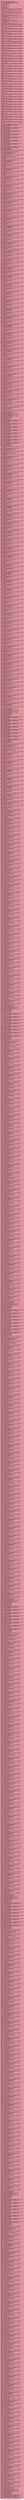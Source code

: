 digraph "CFG for '_Z27kernel_256_OuterProduct_256PfS_S_' function" {
	label="CFG for '_Z27kernel_256_OuterProduct_256PfS_S_' function";

	Node0x526cab0 [shape=record,color="#b70d28ff", style=filled, fillcolor="#b70d2870",label="{%3:\l  %4 = tail call i32 @llvm.amdgcn.workgroup.id.x()\l  %5 = tail call i32 @llvm.amdgcn.workgroup.id.y()\l  %6 = tail call i32 @llvm.amdgcn.workitem.id.x(), !range !4\l  %7 = tail call i32 @llvm.amdgcn.workitem.id.y(), !range !4\l  %8 = shl nuw nsw i32 %7, 8\l  %9 = add nuw nsw i32 %8, %6\l  %10 = shl i32 %4, 12\l  %11 = shl i32 %5, 11\l  %12 = add nsw i32 %10, %11\l  %13 = add nsw i32 %12, %9\l  %14 = shl i32 %4, 16\l  %15 = add nsw i32 %9, %14\l  %16 = getelementptr inbounds float, float addrspace(3)* getelementptr\l... inbounds ([0 x float], [0 x float] addrspace(3)* @input, i32 0, i32 10240),\l... i32 %9\l  store float 0.000000e+00, float addrspace(3)* %16, align 4, !tbaa !5\l  %17 = add nuw nsw i32 %9, 1024\l  %18 = getelementptr inbounds float, float addrspace(3)* getelementptr\l... inbounds ([0 x float], [0 x float] addrspace(3)* @input, i32 0, i32 10240),\l... i32 %17\l  store float 0.000000e+00, float addrspace(3)* %18, align 4, !tbaa !5\l  %19 = sext i32 %13 to i64\l  %20 = getelementptr inbounds float, float addrspace(1)* %0, i64 %19\l  %21 = load float, float addrspace(1)* %20, align 4, !tbaa !5,\l... !amdgpu.noclobber !9\l  %22 = getelementptr inbounds [0 x float], [0 x float] addrspace(3)* @input,\l... i32 0, i32 %9\l  store float %21, float addrspace(3)* %22, align 4, !tbaa !5\l  %23 = add nsw i32 %13, 1024\l  %24 = sext i32 %23 to i64\l  %25 = getelementptr inbounds float, float addrspace(1)* %0, i64 %24\l  %26 = load float, float addrspace(1)* %25, align 4, !tbaa !5,\l... !amdgpu.noclobber !9\l  %27 = getelementptr inbounds [0 x float], [0 x float] addrspace(3)* @input,\l... i32 0, i32 %17\l  store float %26, float addrspace(3)* %27, align 4, !tbaa !5\l  %28 = getelementptr inbounds float, float addrspace(3)* getelementptr\l... inbounds ([0 x float], [0 x float] addrspace(3)* @input, i32 0, i32 2048),\l... i32 %9\l  %29 = getelementptr inbounds float, float addrspace(3)* getelementptr\l... inbounds ([0 x float], [0 x float] addrspace(3)* @input, i32 0, i32 2048),\l... i32 %17\l  %30 = add nuw nsw i32 %9, 2048\l  %31 = getelementptr inbounds float, float addrspace(3)* getelementptr\l... inbounds ([0 x float], [0 x float] addrspace(3)* @input, i32 0, i32 2048),\l... i32 %30\l  %32 = add nuw nsw i32 %9, 3072\l  %33 = getelementptr inbounds float, float addrspace(3)* getelementptr\l... inbounds ([0 x float], [0 x float] addrspace(3)* @input, i32 0, i32 2048),\l... i32 %32\l  %34 = add nuw nsw i32 %9, 4096\l  %35 = getelementptr inbounds float, float addrspace(3)* getelementptr\l... inbounds ([0 x float], [0 x float] addrspace(3)* @input, i32 0, i32 2048),\l... i32 %34\l  %36 = add nuw nsw i32 %9, 5120\l  %37 = getelementptr inbounds float, float addrspace(3)* getelementptr\l... inbounds ([0 x float], [0 x float] addrspace(3)* @input, i32 0, i32 2048),\l... i32 %36\l  %38 = add nuw nsw i32 %9, 6144\l  %39 = getelementptr inbounds float, float addrspace(3)* getelementptr\l... inbounds ([0 x float], [0 x float] addrspace(3)* @input, i32 0, i32 2048),\l... i32 %38\l  %40 = add nuw nsw i32 %9, 7168\l  %41 = getelementptr inbounds float, float addrspace(3)* getelementptr\l... inbounds ([0 x float], [0 x float] addrspace(3)* @input, i32 0, i32 2048),\l... i32 %40\l  %42 = getelementptr inbounds float, float addrspace(3)* getelementptr\l... inbounds ([0 x float], [0 x float] addrspace(3)* @input, i32 0, i32 2048),\l... i32 %6\l  %43 = add nuw nsw i32 %6, 256\l  %44 = getelementptr inbounds float, float addrspace(3)* getelementptr\l... inbounds ([0 x float], [0 x float] addrspace(3)* @input, i32 0, i32 2048),\l... i32 %43\l  %45 = add nuw nsw i32 %6, 512\l  %46 = getelementptr inbounds float, float addrspace(3)* getelementptr\l... inbounds ([0 x float], [0 x float] addrspace(3)* @input, i32 0, i32 2048),\l... i32 %45\l  %47 = add nuw nsw i32 %6, 768\l  %48 = getelementptr inbounds float, float addrspace(3)* getelementptr\l... inbounds ([0 x float], [0 x float] addrspace(3)* @input, i32 0, i32 2048),\l... i32 %47\l  %49 = or i32 %6, 1024\l  %50 = getelementptr inbounds float, float addrspace(3)* getelementptr\l... inbounds ([0 x float], [0 x float] addrspace(3)* @input, i32 0, i32 2048),\l... i32 %49\l  %51 = add nuw nsw i32 %6, 1280\l  %52 = getelementptr inbounds float, float addrspace(3)* getelementptr\l... inbounds ([0 x float], [0 x float] addrspace(3)* @input, i32 0, i32 2048),\l... i32 %51\l  %53 = add nuw nsw i32 %6, 1536\l  %54 = getelementptr inbounds float, float addrspace(3)* getelementptr\l... inbounds ([0 x float], [0 x float] addrspace(3)* @input, i32 0, i32 2048),\l... i32 %53\l  %55 = add nuw nsw i32 %6, 1792\l  %56 = getelementptr inbounds float, float addrspace(3)* getelementptr\l... inbounds ([0 x float], [0 x float] addrspace(3)* @input, i32 0, i32 2048),\l... i32 %55\l  %57 = or i32 %6, 2048\l  %58 = getelementptr inbounds float, float addrspace(3)* getelementptr\l... inbounds ([0 x float], [0 x float] addrspace(3)* @input, i32 0, i32 2048),\l... i32 %57\l  %59 = add nuw nsw i32 %6, 2304\l  %60 = getelementptr inbounds float, float addrspace(3)* getelementptr\l... inbounds ([0 x float], [0 x float] addrspace(3)* @input, i32 0, i32 2048),\l... i32 %59\l  %61 = add nuw nsw i32 %6, 2560\l  %62 = getelementptr inbounds float, float addrspace(3)* getelementptr\l... inbounds ([0 x float], [0 x float] addrspace(3)* @input, i32 0, i32 2048),\l... i32 %61\l  %63 = add nuw nsw i32 %6, 2816\l  %64 = getelementptr inbounds float, float addrspace(3)* getelementptr\l... inbounds ([0 x float], [0 x float] addrspace(3)* @input, i32 0, i32 2048),\l... i32 %63\l  %65 = or i32 %6, 3072\l  %66 = getelementptr inbounds float, float addrspace(3)* getelementptr\l... inbounds ([0 x float], [0 x float] addrspace(3)* @input, i32 0, i32 2048),\l... i32 %65\l  %67 = add nuw nsw i32 %6, 3328\l  %68 = getelementptr inbounds float, float addrspace(3)* getelementptr\l... inbounds ([0 x float], [0 x float] addrspace(3)* @input, i32 0, i32 2048),\l... i32 %67\l  %69 = add nuw nsw i32 %6, 3584\l  %70 = getelementptr inbounds float, float addrspace(3)* getelementptr\l... inbounds ([0 x float], [0 x float] addrspace(3)* @input, i32 0, i32 2048),\l... i32 %69\l  %71 = add nuw nsw i32 %6, 3840\l  %72 = getelementptr inbounds float, float addrspace(3)* getelementptr\l... inbounds ([0 x float], [0 x float] addrspace(3)* @input, i32 0, i32 2048),\l... i32 %71\l  %73 = or i32 %6, 4096\l  %74 = getelementptr inbounds float, float addrspace(3)* getelementptr\l... inbounds ([0 x float], [0 x float] addrspace(3)* @input, i32 0, i32 2048),\l... i32 %73\l  %75 = add nuw nsw i32 %6, 4352\l  %76 = getelementptr inbounds float, float addrspace(3)* getelementptr\l... inbounds ([0 x float], [0 x float] addrspace(3)* @input, i32 0, i32 2048),\l... i32 %75\l  %77 = add nuw nsw i32 %6, 4608\l  %78 = getelementptr inbounds float, float addrspace(3)* getelementptr\l... inbounds ([0 x float], [0 x float] addrspace(3)* @input, i32 0, i32 2048),\l... i32 %77\l  %79 = add nuw nsw i32 %6, 4864\l  %80 = getelementptr inbounds float, float addrspace(3)* getelementptr\l... inbounds ([0 x float], [0 x float] addrspace(3)* @input, i32 0, i32 2048),\l... i32 %79\l  %81 = or i32 %6, 5120\l  %82 = getelementptr inbounds float, float addrspace(3)* getelementptr\l... inbounds ([0 x float], [0 x float] addrspace(3)* @input, i32 0, i32 2048),\l... i32 %81\l  %83 = add nuw nsw i32 %6, 5376\l  %84 = getelementptr inbounds float, float addrspace(3)* getelementptr\l... inbounds ([0 x float], [0 x float] addrspace(3)* @input, i32 0, i32 2048),\l... i32 %83\l  %85 = add nuw nsw i32 %6, 5632\l  %86 = getelementptr inbounds float, float addrspace(3)* getelementptr\l... inbounds ([0 x float], [0 x float] addrspace(3)* @input, i32 0, i32 2048),\l... i32 %85\l  %87 = add nuw nsw i32 %6, 5888\l  %88 = getelementptr inbounds float, float addrspace(3)* getelementptr\l... inbounds ([0 x float], [0 x float] addrspace(3)* @input, i32 0, i32 2048),\l... i32 %87\l  %89 = or i32 %6, 6144\l  %90 = getelementptr inbounds float, float addrspace(3)* getelementptr\l... inbounds ([0 x float], [0 x float] addrspace(3)* @input, i32 0, i32 2048),\l... i32 %89\l  %91 = add nuw nsw i32 %6, 6400\l  %92 = getelementptr inbounds float, float addrspace(3)* getelementptr\l... inbounds ([0 x float], [0 x float] addrspace(3)* @input, i32 0, i32 2048),\l... i32 %91\l  %93 = add nuw nsw i32 %6, 6656\l  %94 = getelementptr inbounds float, float addrspace(3)* getelementptr\l... inbounds ([0 x float], [0 x float] addrspace(3)* @input, i32 0, i32 2048),\l... i32 %93\l  %95 = add nuw nsw i32 %6, 6912\l  %96 = getelementptr inbounds float, float addrspace(3)* getelementptr\l... inbounds ([0 x float], [0 x float] addrspace(3)* @input, i32 0, i32 2048),\l... i32 %95\l  %97 = or i32 %6, 7168\l  %98 = getelementptr inbounds float, float addrspace(3)* getelementptr\l... inbounds ([0 x float], [0 x float] addrspace(3)* @input, i32 0, i32 2048),\l... i32 %97\l  %99 = add nuw nsw i32 %6, 7424\l  %100 = getelementptr inbounds float, float addrspace(3)* getelementptr\l... inbounds ([0 x float], [0 x float] addrspace(3)* @input, i32 0, i32 2048),\l... i32 %99\l  %101 = add nuw nsw i32 %6, 7680\l  %102 = getelementptr inbounds float, float addrspace(3)* getelementptr\l... inbounds ([0 x float], [0 x float] addrspace(3)* @input, i32 0, i32 2048),\l... i32 %101\l  %103 = add nuw nsw i32 %6, 7936\l  %104 = getelementptr inbounds float, float addrspace(3)* getelementptr\l... inbounds ([0 x float], [0 x float] addrspace(3)* @input, i32 0, i32 2048),\l... i32 %103\l  %105 = sext i32 %15 to i64\l  %106 = getelementptr inbounds float, float addrspace(1)* %1, i64 %105\l  %107 = load float, float addrspace(1)* %106, align 4, !tbaa !5\l  store float %107, float addrspace(3)* %28, align 4, !tbaa !5\l  %108 = add nsw i32 %15, 1024\l  %109 = sext i32 %108 to i64\l  %110 = getelementptr inbounds float, float addrspace(1)* %1, i64 %109\l  %111 = load float, float addrspace(1)* %110, align 4, !tbaa !5\l  store float %111, float addrspace(3)* %29, align 4, !tbaa !5\l  %112 = add nsw i32 %15, 2048\l  %113 = sext i32 %112 to i64\l  %114 = getelementptr inbounds float, float addrspace(1)* %1, i64 %113\l  %115 = load float, float addrspace(1)* %114, align 4, !tbaa !5\l  store float %115, float addrspace(3)* %31, align 4, !tbaa !5\l  %116 = add nsw i32 %15, 3072\l  %117 = sext i32 %116 to i64\l  %118 = getelementptr inbounds float, float addrspace(1)* %1, i64 %117\l  %119 = load float, float addrspace(1)* %118, align 4, !tbaa !5\l  store float %119, float addrspace(3)* %33, align 4, !tbaa !5\l  %120 = add nsw i32 %15, 4096\l  %121 = sext i32 %120 to i64\l  %122 = getelementptr inbounds float, float addrspace(1)* %1, i64 %121\l  %123 = load float, float addrspace(1)* %122, align 4, !tbaa !5\l  store float %123, float addrspace(3)* %35, align 4, !tbaa !5\l  %124 = add nsw i32 %15, 5120\l  %125 = sext i32 %124 to i64\l  %126 = getelementptr inbounds float, float addrspace(1)* %1, i64 %125\l  %127 = load float, float addrspace(1)* %126, align 4, !tbaa !5\l  store float %127, float addrspace(3)* %37, align 4, !tbaa !5\l  %128 = add nsw i32 %15, 6144\l  %129 = sext i32 %128 to i64\l  %130 = getelementptr inbounds float, float addrspace(1)* %1, i64 %129\l  %131 = load float, float addrspace(1)* %130, align 4, !tbaa !5\l  store float %131, float addrspace(3)* %39, align 4, !tbaa !5\l  %132 = add nsw i32 %15, 7168\l  %133 = sext i32 %132 to i64\l  %134 = getelementptr inbounds float, float addrspace(1)* %1, i64 %133\l  %135 = load float, float addrspace(1)* %134, align 4, !tbaa !5\l  store float %135, float addrspace(3)* %41, align 4, !tbaa !5\l  fence syncscope(\"workgroup\") release\l  tail call void @llvm.amdgcn.s.barrier()\l  fence syncscope(\"workgroup\") acquire\l  %136 = getelementptr inbounds [0 x float], [0 x float] addrspace(3)* @input,\l... i32 0, i32 %8\l  %137 = load float, float addrspace(3)* %136, align 4, !tbaa !5\l  %138 = load float, float addrspace(3)* %42, align 4, !tbaa !5\l  %139 = fmul contract float %137, %138\l  %140 = fadd contract float %139, 0.000000e+00\l  %141 = add nuw nsw i32 %8, 1024\l  %142 = getelementptr inbounds [0 x float], [0 x float] addrspace(3)* @input,\l... i32 0, i32 %141\l  %143 = load float, float addrspace(3)* %142, align 4, !tbaa !5\l  %144 = fmul contract float %138, %143\l  %145 = fadd contract float %144, 0.000000e+00\l  %146 = or i32 %8, 1\l  %147 = getelementptr inbounds [0 x float], [0 x float] addrspace(3)* @input,\l... i32 0, i32 %146\l  %148 = load float, float addrspace(3)* %147, align 4, !tbaa !5\l  %149 = load float, float addrspace(3)* %44, align 4, !tbaa !5\l  %150 = fmul contract float %148, %149\l  %151 = fadd contract float %140, %150\l  %152 = add nuw nsw i32 %8, 1025\l  %153 = getelementptr inbounds [0 x float], [0 x float] addrspace(3)* @input,\l... i32 0, i32 %152\l  %154 = load float, float addrspace(3)* %153, align 4, !tbaa !5\l  %155 = fmul contract float %149, %154\l  %156 = fadd contract float %145, %155\l  %157 = or i32 %8, 2\l  %158 = getelementptr inbounds [0 x float], [0 x float] addrspace(3)* @input,\l... i32 0, i32 %157\l  %159 = load float, float addrspace(3)* %158, align 4, !tbaa !5\l  %160 = load float, float addrspace(3)* %46, align 4, !tbaa !5\l  %161 = fmul contract float %159, %160\l  %162 = fadd contract float %151, %161\l  %163 = add nuw nsw i32 %8, 1026\l  %164 = getelementptr inbounds [0 x float], [0 x float] addrspace(3)* @input,\l... i32 0, i32 %163\l  %165 = load float, float addrspace(3)* %164, align 4, !tbaa !5\l  %166 = fmul contract float %160, %165\l  %167 = fadd contract float %156, %166\l  %168 = or i32 %8, 3\l  %169 = getelementptr inbounds [0 x float], [0 x float] addrspace(3)* @input,\l... i32 0, i32 %168\l  %170 = load float, float addrspace(3)* %169, align 4, !tbaa !5\l  %171 = load float, float addrspace(3)* %48, align 4, !tbaa !5\l  %172 = fmul contract float %170, %171\l  %173 = fadd contract float %162, %172\l  %174 = add nuw nsw i32 %8, 1027\l  %175 = getelementptr inbounds [0 x float], [0 x float] addrspace(3)* @input,\l... i32 0, i32 %174\l  %176 = load float, float addrspace(3)* %175, align 4, !tbaa !5\l  %177 = fmul contract float %171, %176\l  %178 = fadd contract float %167, %177\l  %179 = or i32 %8, 4\l  %180 = getelementptr inbounds [0 x float], [0 x float] addrspace(3)* @input,\l... i32 0, i32 %179\l  %181 = load float, float addrspace(3)* %180, align 4, !tbaa !5\l  %182 = load float, float addrspace(3)* %50, align 4, !tbaa !5\l  %183 = fmul contract float %181, %182\l  %184 = fadd contract float %173, %183\l  %185 = add nuw nsw i32 %8, 1028\l  %186 = getelementptr inbounds [0 x float], [0 x float] addrspace(3)* @input,\l... i32 0, i32 %185\l  %187 = load float, float addrspace(3)* %186, align 4, !tbaa !5\l  %188 = fmul contract float %182, %187\l  %189 = fadd contract float %178, %188\l  %190 = or i32 %8, 5\l  %191 = getelementptr inbounds [0 x float], [0 x float] addrspace(3)* @input,\l... i32 0, i32 %190\l  %192 = load float, float addrspace(3)* %191, align 4, !tbaa !5\l  %193 = load float, float addrspace(3)* %52, align 4, !tbaa !5\l  %194 = fmul contract float %192, %193\l  %195 = fadd contract float %184, %194\l  %196 = add nuw nsw i32 %8, 1029\l  %197 = getelementptr inbounds [0 x float], [0 x float] addrspace(3)* @input,\l... i32 0, i32 %196\l  %198 = load float, float addrspace(3)* %197, align 4, !tbaa !5\l  %199 = fmul contract float %193, %198\l  %200 = fadd contract float %189, %199\l  %201 = or i32 %8, 6\l  %202 = getelementptr inbounds [0 x float], [0 x float] addrspace(3)* @input,\l... i32 0, i32 %201\l  %203 = load float, float addrspace(3)* %202, align 4, !tbaa !5\l  %204 = load float, float addrspace(3)* %54, align 4, !tbaa !5\l  %205 = fmul contract float %203, %204\l  %206 = fadd contract float %195, %205\l  %207 = add nuw nsw i32 %8, 1030\l  %208 = getelementptr inbounds [0 x float], [0 x float] addrspace(3)* @input,\l... i32 0, i32 %207\l  %209 = load float, float addrspace(3)* %208, align 4, !tbaa !5\l  %210 = fmul contract float %204, %209\l  %211 = fadd contract float %200, %210\l  %212 = or i32 %8, 7\l  %213 = getelementptr inbounds [0 x float], [0 x float] addrspace(3)* @input,\l... i32 0, i32 %212\l  %214 = load float, float addrspace(3)* %213, align 4, !tbaa !5\l  %215 = load float, float addrspace(3)* %56, align 4, !tbaa !5\l  %216 = fmul contract float %214, %215\l  %217 = fadd contract float %206, %216\l  %218 = add nuw nsw i32 %8, 1031\l  %219 = getelementptr inbounds [0 x float], [0 x float] addrspace(3)* @input,\l... i32 0, i32 %218\l  %220 = load float, float addrspace(3)* %219, align 4, !tbaa !5\l  %221 = fmul contract float %215, %220\l  %222 = fadd contract float %211, %221\l  %223 = or i32 %8, 8\l  %224 = getelementptr inbounds [0 x float], [0 x float] addrspace(3)* @input,\l... i32 0, i32 %223\l  %225 = load float, float addrspace(3)* %224, align 4, !tbaa !5\l  %226 = load float, float addrspace(3)* %58, align 4, !tbaa !5\l  %227 = fmul contract float %225, %226\l  %228 = fadd contract float %217, %227\l  %229 = add nuw nsw i32 %8, 1032\l  %230 = getelementptr inbounds [0 x float], [0 x float] addrspace(3)* @input,\l... i32 0, i32 %229\l  %231 = load float, float addrspace(3)* %230, align 4, !tbaa !5\l  %232 = fmul contract float %226, %231\l  %233 = fadd contract float %222, %232\l  %234 = or i32 %8, 9\l  %235 = getelementptr inbounds [0 x float], [0 x float] addrspace(3)* @input,\l... i32 0, i32 %234\l  %236 = load float, float addrspace(3)* %235, align 4, !tbaa !5\l  %237 = load float, float addrspace(3)* %60, align 4, !tbaa !5\l  %238 = fmul contract float %236, %237\l  %239 = fadd contract float %228, %238\l  %240 = add nuw nsw i32 %8, 1033\l  %241 = getelementptr inbounds [0 x float], [0 x float] addrspace(3)* @input,\l... i32 0, i32 %240\l  %242 = load float, float addrspace(3)* %241, align 4, !tbaa !5\l  %243 = fmul contract float %237, %242\l  %244 = fadd contract float %233, %243\l  %245 = or i32 %8, 10\l  %246 = getelementptr inbounds [0 x float], [0 x float] addrspace(3)* @input,\l... i32 0, i32 %245\l  %247 = load float, float addrspace(3)* %246, align 4, !tbaa !5\l  %248 = load float, float addrspace(3)* %62, align 4, !tbaa !5\l  %249 = fmul contract float %247, %248\l  %250 = fadd contract float %239, %249\l  %251 = add nuw nsw i32 %8, 1034\l  %252 = getelementptr inbounds [0 x float], [0 x float] addrspace(3)* @input,\l... i32 0, i32 %251\l  %253 = load float, float addrspace(3)* %252, align 4, !tbaa !5\l  %254 = fmul contract float %248, %253\l  %255 = fadd contract float %244, %254\l  %256 = or i32 %8, 11\l  %257 = getelementptr inbounds [0 x float], [0 x float] addrspace(3)* @input,\l... i32 0, i32 %256\l  %258 = load float, float addrspace(3)* %257, align 4, !tbaa !5\l  %259 = load float, float addrspace(3)* %64, align 4, !tbaa !5\l  %260 = fmul contract float %258, %259\l  %261 = fadd contract float %250, %260\l  %262 = add nuw nsw i32 %8, 1035\l  %263 = getelementptr inbounds [0 x float], [0 x float] addrspace(3)* @input,\l... i32 0, i32 %262\l  %264 = load float, float addrspace(3)* %263, align 4, !tbaa !5\l  %265 = fmul contract float %259, %264\l  %266 = fadd contract float %255, %265\l  %267 = or i32 %8, 12\l  %268 = getelementptr inbounds [0 x float], [0 x float] addrspace(3)* @input,\l... i32 0, i32 %267\l  %269 = load float, float addrspace(3)* %268, align 4, !tbaa !5\l  %270 = load float, float addrspace(3)* %66, align 4, !tbaa !5\l  %271 = fmul contract float %269, %270\l  %272 = fadd contract float %261, %271\l  %273 = add nuw nsw i32 %8, 1036\l  %274 = getelementptr inbounds [0 x float], [0 x float] addrspace(3)* @input,\l... i32 0, i32 %273\l  %275 = load float, float addrspace(3)* %274, align 4, !tbaa !5\l  %276 = fmul contract float %270, %275\l  %277 = fadd contract float %266, %276\l  %278 = or i32 %8, 13\l  %279 = getelementptr inbounds [0 x float], [0 x float] addrspace(3)* @input,\l... i32 0, i32 %278\l  %280 = load float, float addrspace(3)* %279, align 4, !tbaa !5\l  %281 = load float, float addrspace(3)* %68, align 4, !tbaa !5\l  %282 = fmul contract float %280, %281\l  %283 = fadd contract float %272, %282\l  %284 = add nuw nsw i32 %8, 1037\l  %285 = getelementptr inbounds [0 x float], [0 x float] addrspace(3)* @input,\l... i32 0, i32 %284\l  %286 = load float, float addrspace(3)* %285, align 4, !tbaa !5\l  %287 = fmul contract float %281, %286\l  %288 = fadd contract float %277, %287\l  %289 = or i32 %8, 14\l  %290 = getelementptr inbounds [0 x float], [0 x float] addrspace(3)* @input,\l... i32 0, i32 %289\l  %291 = load float, float addrspace(3)* %290, align 4, !tbaa !5\l  %292 = load float, float addrspace(3)* %70, align 4, !tbaa !5\l  %293 = fmul contract float %291, %292\l  %294 = fadd contract float %283, %293\l  %295 = add nuw nsw i32 %8, 1038\l  %296 = getelementptr inbounds [0 x float], [0 x float] addrspace(3)* @input,\l... i32 0, i32 %295\l  %297 = load float, float addrspace(3)* %296, align 4, !tbaa !5\l  %298 = fmul contract float %292, %297\l  %299 = fadd contract float %288, %298\l  %300 = or i32 %8, 15\l  %301 = getelementptr inbounds [0 x float], [0 x float] addrspace(3)* @input,\l... i32 0, i32 %300\l  %302 = load float, float addrspace(3)* %301, align 4, !tbaa !5\l  %303 = load float, float addrspace(3)* %72, align 4, !tbaa !5\l  %304 = fmul contract float %302, %303\l  %305 = fadd contract float %294, %304\l  %306 = add nuw nsw i32 %8, 1039\l  %307 = getelementptr inbounds [0 x float], [0 x float] addrspace(3)* @input,\l... i32 0, i32 %306\l  %308 = load float, float addrspace(3)* %307, align 4, !tbaa !5\l  %309 = fmul contract float %303, %308\l  %310 = fadd contract float %299, %309\l  %311 = or i32 %8, 16\l  %312 = getelementptr inbounds [0 x float], [0 x float] addrspace(3)* @input,\l... i32 0, i32 %311\l  %313 = load float, float addrspace(3)* %312, align 4, !tbaa !5\l  %314 = load float, float addrspace(3)* %74, align 4, !tbaa !5\l  %315 = fmul contract float %313, %314\l  %316 = fadd contract float %305, %315\l  %317 = add nuw nsw i32 %8, 1040\l  %318 = getelementptr inbounds [0 x float], [0 x float] addrspace(3)* @input,\l... i32 0, i32 %317\l  %319 = load float, float addrspace(3)* %318, align 4, !tbaa !5\l  %320 = fmul contract float %314, %319\l  %321 = fadd contract float %310, %320\l  %322 = or i32 %8, 17\l  %323 = getelementptr inbounds [0 x float], [0 x float] addrspace(3)* @input,\l... i32 0, i32 %322\l  %324 = load float, float addrspace(3)* %323, align 4, !tbaa !5\l  %325 = load float, float addrspace(3)* %76, align 4, !tbaa !5\l  %326 = fmul contract float %324, %325\l  %327 = fadd contract float %316, %326\l  %328 = add nuw nsw i32 %8, 1041\l  %329 = getelementptr inbounds [0 x float], [0 x float] addrspace(3)* @input,\l... i32 0, i32 %328\l  %330 = load float, float addrspace(3)* %329, align 4, !tbaa !5\l  %331 = fmul contract float %325, %330\l  %332 = fadd contract float %321, %331\l  %333 = or i32 %8, 18\l  %334 = getelementptr inbounds [0 x float], [0 x float] addrspace(3)* @input,\l... i32 0, i32 %333\l  %335 = load float, float addrspace(3)* %334, align 4, !tbaa !5\l  %336 = load float, float addrspace(3)* %78, align 4, !tbaa !5\l  %337 = fmul contract float %335, %336\l  %338 = fadd contract float %327, %337\l  %339 = add nuw nsw i32 %8, 1042\l  %340 = getelementptr inbounds [0 x float], [0 x float] addrspace(3)* @input,\l... i32 0, i32 %339\l  %341 = load float, float addrspace(3)* %340, align 4, !tbaa !5\l  %342 = fmul contract float %336, %341\l  %343 = fadd contract float %332, %342\l  %344 = or i32 %8, 19\l  %345 = getelementptr inbounds [0 x float], [0 x float] addrspace(3)* @input,\l... i32 0, i32 %344\l  %346 = load float, float addrspace(3)* %345, align 4, !tbaa !5\l  %347 = load float, float addrspace(3)* %80, align 4, !tbaa !5\l  %348 = fmul contract float %346, %347\l  %349 = fadd contract float %338, %348\l  %350 = add nuw nsw i32 %8, 1043\l  %351 = getelementptr inbounds [0 x float], [0 x float] addrspace(3)* @input,\l... i32 0, i32 %350\l  %352 = load float, float addrspace(3)* %351, align 4, !tbaa !5\l  %353 = fmul contract float %347, %352\l  %354 = fadd contract float %343, %353\l  %355 = or i32 %8, 20\l  %356 = getelementptr inbounds [0 x float], [0 x float] addrspace(3)* @input,\l... i32 0, i32 %355\l  %357 = load float, float addrspace(3)* %356, align 4, !tbaa !5\l  %358 = load float, float addrspace(3)* %82, align 4, !tbaa !5\l  %359 = fmul contract float %357, %358\l  %360 = fadd contract float %349, %359\l  %361 = add nuw nsw i32 %8, 1044\l  %362 = getelementptr inbounds [0 x float], [0 x float] addrspace(3)* @input,\l... i32 0, i32 %361\l  %363 = load float, float addrspace(3)* %362, align 4, !tbaa !5\l  %364 = fmul contract float %358, %363\l  %365 = fadd contract float %354, %364\l  %366 = or i32 %8, 21\l  %367 = getelementptr inbounds [0 x float], [0 x float] addrspace(3)* @input,\l... i32 0, i32 %366\l  %368 = load float, float addrspace(3)* %367, align 4, !tbaa !5\l  %369 = load float, float addrspace(3)* %84, align 4, !tbaa !5\l  %370 = fmul contract float %368, %369\l  %371 = fadd contract float %360, %370\l  %372 = add nuw nsw i32 %8, 1045\l  %373 = getelementptr inbounds [0 x float], [0 x float] addrspace(3)* @input,\l... i32 0, i32 %372\l  %374 = load float, float addrspace(3)* %373, align 4, !tbaa !5\l  %375 = fmul contract float %369, %374\l  %376 = fadd contract float %365, %375\l  %377 = or i32 %8, 22\l  %378 = getelementptr inbounds [0 x float], [0 x float] addrspace(3)* @input,\l... i32 0, i32 %377\l  %379 = load float, float addrspace(3)* %378, align 4, !tbaa !5\l  %380 = load float, float addrspace(3)* %86, align 4, !tbaa !5\l  %381 = fmul contract float %379, %380\l  %382 = fadd contract float %371, %381\l  %383 = add nuw nsw i32 %8, 1046\l  %384 = getelementptr inbounds [0 x float], [0 x float] addrspace(3)* @input,\l... i32 0, i32 %383\l  %385 = load float, float addrspace(3)* %384, align 4, !tbaa !5\l  %386 = fmul contract float %380, %385\l  %387 = fadd contract float %376, %386\l  %388 = or i32 %8, 23\l  %389 = getelementptr inbounds [0 x float], [0 x float] addrspace(3)* @input,\l... i32 0, i32 %388\l  %390 = load float, float addrspace(3)* %389, align 4, !tbaa !5\l  %391 = load float, float addrspace(3)* %88, align 4, !tbaa !5\l  %392 = fmul contract float %390, %391\l  %393 = fadd contract float %382, %392\l  %394 = add nuw nsw i32 %8, 1047\l  %395 = getelementptr inbounds [0 x float], [0 x float] addrspace(3)* @input,\l... i32 0, i32 %394\l  %396 = load float, float addrspace(3)* %395, align 4, !tbaa !5\l  %397 = fmul contract float %391, %396\l  %398 = fadd contract float %387, %397\l  %399 = or i32 %8, 24\l  %400 = getelementptr inbounds [0 x float], [0 x float] addrspace(3)* @input,\l... i32 0, i32 %399\l  %401 = load float, float addrspace(3)* %400, align 4, !tbaa !5\l  %402 = load float, float addrspace(3)* %90, align 4, !tbaa !5\l  %403 = fmul contract float %401, %402\l  %404 = fadd contract float %393, %403\l  %405 = add nuw nsw i32 %8, 1048\l  %406 = getelementptr inbounds [0 x float], [0 x float] addrspace(3)* @input,\l... i32 0, i32 %405\l  %407 = load float, float addrspace(3)* %406, align 4, !tbaa !5\l  %408 = fmul contract float %402, %407\l  %409 = fadd contract float %398, %408\l  %410 = or i32 %8, 25\l  %411 = getelementptr inbounds [0 x float], [0 x float] addrspace(3)* @input,\l... i32 0, i32 %410\l  %412 = load float, float addrspace(3)* %411, align 4, !tbaa !5\l  %413 = load float, float addrspace(3)* %92, align 4, !tbaa !5\l  %414 = fmul contract float %412, %413\l  %415 = fadd contract float %404, %414\l  %416 = add nuw nsw i32 %8, 1049\l  %417 = getelementptr inbounds [0 x float], [0 x float] addrspace(3)* @input,\l... i32 0, i32 %416\l  %418 = load float, float addrspace(3)* %417, align 4, !tbaa !5\l  %419 = fmul contract float %413, %418\l  %420 = fadd contract float %409, %419\l  %421 = or i32 %8, 26\l  %422 = getelementptr inbounds [0 x float], [0 x float] addrspace(3)* @input,\l... i32 0, i32 %421\l  %423 = load float, float addrspace(3)* %422, align 4, !tbaa !5\l  %424 = load float, float addrspace(3)* %94, align 4, !tbaa !5\l  %425 = fmul contract float %423, %424\l  %426 = fadd contract float %415, %425\l  %427 = add nuw nsw i32 %8, 1050\l  %428 = getelementptr inbounds [0 x float], [0 x float] addrspace(3)* @input,\l... i32 0, i32 %427\l  %429 = load float, float addrspace(3)* %428, align 4, !tbaa !5\l  %430 = fmul contract float %424, %429\l  %431 = fadd contract float %420, %430\l  %432 = or i32 %8, 27\l  %433 = getelementptr inbounds [0 x float], [0 x float] addrspace(3)* @input,\l... i32 0, i32 %432\l  %434 = load float, float addrspace(3)* %433, align 4, !tbaa !5\l  %435 = load float, float addrspace(3)* %96, align 4, !tbaa !5\l  %436 = fmul contract float %434, %435\l  %437 = fadd contract float %426, %436\l  %438 = add nuw nsw i32 %8, 1051\l  %439 = getelementptr inbounds [0 x float], [0 x float] addrspace(3)* @input,\l... i32 0, i32 %438\l  %440 = load float, float addrspace(3)* %439, align 4, !tbaa !5\l  %441 = fmul contract float %435, %440\l  %442 = fadd contract float %431, %441\l  %443 = or i32 %8, 28\l  %444 = getelementptr inbounds [0 x float], [0 x float] addrspace(3)* @input,\l... i32 0, i32 %443\l  %445 = load float, float addrspace(3)* %444, align 4, !tbaa !5\l  %446 = load float, float addrspace(3)* %98, align 4, !tbaa !5\l  %447 = fmul contract float %445, %446\l  %448 = fadd contract float %437, %447\l  %449 = add nuw nsw i32 %8, 1052\l  %450 = getelementptr inbounds [0 x float], [0 x float] addrspace(3)* @input,\l... i32 0, i32 %449\l  %451 = load float, float addrspace(3)* %450, align 4, !tbaa !5\l  %452 = fmul contract float %446, %451\l  %453 = fadd contract float %442, %452\l  %454 = or i32 %8, 29\l  %455 = getelementptr inbounds [0 x float], [0 x float] addrspace(3)* @input,\l... i32 0, i32 %454\l  %456 = load float, float addrspace(3)* %455, align 4, !tbaa !5\l  %457 = load float, float addrspace(3)* %100, align 4, !tbaa !5\l  %458 = fmul contract float %456, %457\l  %459 = fadd contract float %448, %458\l  %460 = add nuw nsw i32 %8, 1053\l  %461 = getelementptr inbounds [0 x float], [0 x float] addrspace(3)* @input,\l... i32 0, i32 %460\l  %462 = load float, float addrspace(3)* %461, align 4, !tbaa !5\l  %463 = fmul contract float %457, %462\l  %464 = fadd contract float %453, %463\l  %465 = or i32 %8, 30\l  %466 = getelementptr inbounds [0 x float], [0 x float] addrspace(3)* @input,\l... i32 0, i32 %465\l  %467 = load float, float addrspace(3)* %466, align 4, !tbaa !5\l  %468 = load float, float addrspace(3)* %102, align 4, !tbaa !5\l  %469 = fmul contract float %467, %468\l  %470 = fadd contract float %459, %469\l  %471 = add nuw nsw i32 %8, 1054\l  %472 = getelementptr inbounds [0 x float], [0 x float] addrspace(3)* @input,\l... i32 0, i32 %471\l  %473 = load float, float addrspace(3)* %472, align 4, !tbaa !5\l  %474 = fmul contract float %468, %473\l  %475 = fadd contract float %464, %474\l  %476 = or i32 %8, 31\l  %477 = getelementptr inbounds [0 x float], [0 x float] addrspace(3)* @input,\l... i32 0, i32 %476\l  %478 = load float, float addrspace(3)* %477, align 4, !tbaa !5\l  %479 = load float, float addrspace(3)* %104, align 4, !tbaa !5\l  %480 = fmul contract float %478, %479\l  %481 = fadd contract float %470, %480\l  %482 = add nuw nsw i32 %8, 1055\l  %483 = getelementptr inbounds [0 x float], [0 x float] addrspace(3)* @input,\l... i32 0, i32 %482\l  %484 = load float, float addrspace(3)* %483, align 4, !tbaa !5\l  %485 = fmul contract float %479, %484\l  %486 = fadd contract float %475, %485\l  %487 = load float, float addrspace(3)* %16, align 4, !tbaa !5\l  %488 = fadd contract float %481, %487\l  store float %488, float addrspace(3)* %16, align 4, !tbaa !5\l  %489 = load float, float addrspace(3)* %18, align 4, !tbaa !5\l  %490 = fadd contract float %486, %489\l  store float %490, float addrspace(3)* %18, align 4, !tbaa !5\l  fence syncscope(\"workgroup\") release\l  tail call void @llvm.amdgcn.s.barrier()\l  fence syncscope(\"workgroup\") acquire\l  %491 = add nsw i32 %15, 8192\l  %492 = sext i32 %491 to i64\l  %493 = getelementptr inbounds float, float addrspace(1)* %1, i64 %492\l  %494 = load float, float addrspace(1)* %493, align 4, !tbaa !5\l  store float %494, float addrspace(3)* %28, align 4, !tbaa !5\l  %495 = add nsw i32 %15, 9216\l  %496 = sext i32 %495 to i64\l  %497 = getelementptr inbounds float, float addrspace(1)* %1, i64 %496\l  %498 = load float, float addrspace(1)* %497, align 4, !tbaa !5\l  store float %498, float addrspace(3)* %29, align 4, !tbaa !5\l  %499 = add nsw i32 %15, 10240\l  %500 = sext i32 %499 to i64\l  %501 = getelementptr inbounds float, float addrspace(1)* %1, i64 %500\l  %502 = load float, float addrspace(1)* %501, align 4, !tbaa !5\l  store float %502, float addrspace(3)* %31, align 4, !tbaa !5\l  %503 = add nsw i32 %15, 11264\l  %504 = sext i32 %503 to i64\l  %505 = getelementptr inbounds float, float addrspace(1)* %1, i64 %504\l  %506 = load float, float addrspace(1)* %505, align 4, !tbaa !5\l  store float %506, float addrspace(3)* %33, align 4, !tbaa !5\l  %507 = add nsw i32 %15, 12288\l  %508 = sext i32 %507 to i64\l  %509 = getelementptr inbounds float, float addrspace(1)* %1, i64 %508\l  %510 = load float, float addrspace(1)* %509, align 4, !tbaa !5\l  store float %510, float addrspace(3)* %35, align 4, !tbaa !5\l  %511 = add nsw i32 %15, 13312\l  %512 = sext i32 %511 to i64\l  %513 = getelementptr inbounds float, float addrspace(1)* %1, i64 %512\l  %514 = load float, float addrspace(1)* %513, align 4, !tbaa !5\l  store float %514, float addrspace(3)* %37, align 4, !tbaa !5\l  %515 = add nsw i32 %15, 14336\l  %516 = sext i32 %515 to i64\l  %517 = getelementptr inbounds float, float addrspace(1)* %1, i64 %516\l  %518 = load float, float addrspace(1)* %517, align 4, !tbaa !5\l  store float %518, float addrspace(3)* %39, align 4, !tbaa !5\l  %519 = add nsw i32 %15, 15360\l  %520 = sext i32 %519 to i64\l  %521 = getelementptr inbounds float, float addrspace(1)* %1, i64 %520\l  %522 = load float, float addrspace(1)* %521, align 4, !tbaa !5\l  store float %522, float addrspace(3)* %41, align 4, !tbaa !5\l  fence syncscope(\"workgroup\") release\l  tail call void @llvm.amdgcn.s.barrier()\l  fence syncscope(\"workgroup\") acquire\l  %523 = add nuw nsw i32 %8, 32\l  %524 = getelementptr inbounds [0 x float], [0 x float] addrspace(3)* @input,\l... i32 0, i32 %523\l  %525 = load float, float addrspace(3)* %524, align 4, !tbaa !5\l  %526 = load float, float addrspace(3)* %42, align 4, !tbaa !5\l  %527 = fmul contract float %525, %526\l  %528 = fadd contract float %527, 0.000000e+00\l  %529 = add nuw nsw i32 %8, 1056\l  %530 = getelementptr inbounds [0 x float], [0 x float] addrspace(3)* @input,\l... i32 0, i32 %529\l  %531 = load float, float addrspace(3)* %530, align 4, !tbaa !5\l  %532 = fmul contract float %526, %531\l  %533 = fadd contract float %532, 0.000000e+00\l  %534 = or i32 %523, 1\l  %535 = getelementptr inbounds [0 x float], [0 x float] addrspace(3)* @input,\l... i32 0, i32 %534\l  %536 = load float, float addrspace(3)* %535, align 4, !tbaa !5\l  %537 = load float, float addrspace(3)* %44, align 4, !tbaa !5\l  %538 = fmul contract float %536, %537\l  %539 = fadd contract float %528, %538\l  %540 = add nuw nsw i32 %8, 1057\l  %541 = getelementptr inbounds [0 x float], [0 x float] addrspace(3)* @input,\l... i32 0, i32 %540\l  %542 = load float, float addrspace(3)* %541, align 4, !tbaa !5\l  %543 = fmul contract float %537, %542\l  %544 = fadd contract float %533, %543\l  %545 = or i32 %523, 2\l  %546 = getelementptr inbounds [0 x float], [0 x float] addrspace(3)* @input,\l... i32 0, i32 %545\l  %547 = load float, float addrspace(3)* %546, align 4, !tbaa !5\l  %548 = load float, float addrspace(3)* %46, align 4, !tbaa !5\l  %549 = fmul contract float %547, %548\l  %550 = fadd contract float %539, %549\l  %551 = add nuw nsw i32 %8, 1058\l  %552 = getelementptr inbounds [0 x float], [0 x float] addrspace(3)* @input,\l... i32 0, i32 %551\l  %553 = load float, float addrspace(3)* %552, align 4, !tbaa !5\l  %554 = fmul contract float %548, %553\l  %555 = fadd contract float %544, %554\l  %556 = or i32 %523, 3\l  %557 = getelementptr inbounds [0 x float], [0 x float] addrspace(3)* @input,\l... i32 0, i32 %556\l  %558 = load float, float addrspace(3)* %557, align 4, !tbaa !5\l  %559 = load float, float addrspace(3)* %48, align 4, !tbaa !5\l  %560 = fmul contract float %558, %559\l  %561 = fadd contract float %550, %560\l  %562 = add nuw nsw i32 %8, 1059\l  %563 = getelementptr inbounds [0 x float], [0 x float] addrspace(3)* @input,\l... i32 0, i32 %562\l  %564 = load float, float addrspace(3)* %563, align 4, !tbaa !5\l  %565 = fmul contract float %559, %564\l  %566 = fadd contract float %555, %565\l  %567 = or i32 %523, 4\l  %568 = getelementptr inbounds [0 x float], [0 x float] addrspace(3)* @input,\l... i32 0, i32 %567\l  %569 = load float, float addrspace(3)* %568, align 4, !tbaa !5\l  %570 = load float, float addrspace(3)* %50, align 4, !tbaa !5\l  %571 = fmul contract float %569, %570\l  %572 = fadd contract float %561, %571\l  %573 = add nuw nsw i32 %8, 1060\l  %574 = getelementptr inbounds [0 x float], [0 x float] addrspace(3)* @input,\l... i32 0, i32 %573\l  %575 = load float, float addrspace(3)* %574, align 4, !tbaa !5\l  %576 = fmul contract float %570, %575\l  %577 = fadd contract float %566, %576\l  %578 = or i32 %523, 5\l  %579 = getelementptr inbounds [0 x float], [0 x float] addrspace(3)* @input,\l... i32 0, i32 %578\l  %580 = load float, float addrspace(3)* %579, align 4, !tbaa !5\l  %581 = load float, float addrspace(3)* %52, align 4, !tbaa !5\l  %582 = fmul contract float %580, %581\l  %583 = fadd contract float %572, %582\l  %584 = add nuw nsw i32 %8, 1061\l  %585 = getelementptr inbounds [0 x float], [0 x float] addrspace(3)* @input,\l... i32 0, i32 %584\l  %586 = load float, float addrspace(3)* %585, align 4, !tbaa !5\l  %587 = fmul contract float %581, %586\l  %588 = fadd contract float %577, %587\l  %589 = or i32 %523, 6\l  %590 = getelementptr inbounds [0 x float], [0 x float] addrspace(3)* @input,\l... i32 0, i32 %589\l  %591 = load float, float addrspace(3)* %590, align 4, !tbaa !5\l  %592 = load float, float addrspace(3)* %54, align 4, !tbaa !5\l  %593 = fmul contract float %591, %592\l  %594 = fadd contract float %583, %593\l  %595 = add nuw nsw i32 %8, 1062\l  %596 = getelementptr inbounds [0 x float], [0 x float] addrspace(3)* @input,\l... i32 0, i32 %595\l  %597 = load float, float addrspace(3)* %596, align 4, !tbaa !5\l  %598 = fmul contract float %592, %597\l  %599 = fadd contract float %588, %598\l  %600 = or i32 %523, 7\l  %601 = getelementptr inbounds [0 x float], [0 x float] addrspace(3)* @input,\l... i32 0, i32 %600\l  %602 = load float, float addrspace(3)* %601, align 4, !tbaa !5\l  %603 = load float, float addrspace(3)* %56, align 4, !tbaa !5\l  %604 = fmul contract float %602, %603\l  %605 = fadd contract float %594, %604\l  %606 = add nuw nsw i32 %8, 1063\l  %607 = getelementptr inbounds [0 x float], [0 x float] addrspace(3)* @input,\l... i32 0, i32 %606\l  %608 = load float, float addrspace(3)* %607, align 4, !tbaa !5\l  %609 = fmul contract float %603, %608\l  %610 = fadd contract float %599, %609\l  %611 = or i32 %523, 8\l  %612 = getelementptr inbounds [0 x float], [0 x float] addrspace(3)* @input,\l... i32 0, i32 %611\l  %613 = load float, float addrspace(3)* %612, align 4, !tbaa !5\l  %614 = load float, float addrspace(3)* %58, align 4, !tbaa !5\l  %615 = fmul contract float %613, %614\l  %616 = fadd contract float %605, %615\l  %617 = add nuw nsw i32 %8, 1064\l  %618 = getelementptr inbounds [0 x float], [0 x float] addrspace(3)* @input,\l... i32 0, i32 %617\l  %619 = load float, float addrspace(3)* %618, align 4, !tbaa !5\l  %620 = fmul contract float %614, %619\l  %621 = fadd contract float %610, %620\l  %622 = or i32 %523, 9\l  %623 = getelementptr inbounds [0 x float], [0 x float] addrspace(3)* @input,\l... i32 0, i32 %622\l  %624 = load float, float addrspace(3)* %623, align 4, !tbaa !5\l  %625 = load float, float addrspace(3)* %60, align 4, !tbaa !5\l  %626 = fmul contract float %624, %625\l  %627 = fadd contract float %616, %626\l  %628 = add nuw nsw i32 %8, 1065\l  %629 = getelementptr inbounds [0 x float], [0 x float] addrspace(3)* @input,\l... i32 0, i32 %628\l  %630 = load float, float addrspace(3)* %629, align 4, !tbaa !5\l  %631 = fmul contract float %625, %630\l  %632 = fadd contract float %621, %631\l  %633 = or i32 %523, 10\l  %634 = getelementptr inbounds [0 x float], [0 x float] addrspace(3)* @input,\l... i32 0, i32 %633\l  %635 = load float, float addrspace(3)* %634, align 4, !tbaa !5\l  %636 = load float, float addrspace(3)* %62, align 4, !tbaa !5\l  %637 = fmul contract float %635, %636\l  %638 = fadd contract float %627, %637\l  %639 = add nuw nsw i32 %8, 1066\l  %640 = getelementptr inbounds [0 x float], [0 x float] addrspace(3)* @input,\l... i32 0, i32 %639\l  %641 = load float, float addrspace(3)* %640, align 4, !tbaa !5\l  %642 = fmul contract float %636, %641\l  %643 = fadd contract float %632, %642\l  %644 = or i32 %523, 11\l  %645 = getelementptr inbounds [0 x float], [0 x float] addrspace(3)* @input,\l... i32 0, i32 %644\l  %646 = load float, float addrspace(3)* %645, align 4, !tbaa !5\l  %647 = load float, float addrspace(3)* %64, align 4, !tbaa !5\l  %648 = fmul contract float %646, %647\l  %649 = fadd contract float %638, %648\l  %650 = add nuw nsw i32 %8, 1067\l  %651 = getelementptr inbounds [0 x float], [0 x float] addrspace(3)* @input,\l... i32 0, i32 %650\l  %652 = load float, float addrspace(3)* %651, align 4, !tbaa !5\l  %653 = fmul contract float %647, %652\l  %654 = fadd contract float %643, %653\l  %655 = or i32 %523, 12\l  %656 = getelementptr inbounds [0 x float], [0 x float] addrspace(3)* @input,\l... i32 0, i32 %655\l  %657 = load float, float addrspace(3)* %656, align 4, !tbaa !5\l  %658 = load float, float addrspace(3)* %66, align 4, !tbaa !5\l  %659 = fmul contract float %657, %658\l  %660 = fadd contract float %649, %659\l  %661 = add nuw nsw i32 %8, 1068\l  %662 = getelementptr inbounds [0 x float], [0 x float] addrspace(3)* @input,\l... i32 0, i32 %661\l  %663 = load float, float addrspace(3)* %662, align 4, !tbaa !5\l  %664 = fmul contract float %658, %663\l  %665 = fadd contract float %654, %664\l  %666 = or i32 %523, 13\l  %667 = getelementptr inbounds [0 x float], [0 x float] addrspace(3)* @input,\l... i32 0, i32 %666\l  %668 = load float, float addrspace(3)* %667, align 4, !tbaa !5\l  %669 = load float, float addrspace(3)* %68, align 4, !tbaa !5\l  %670 = fmul contract float %668, %669\l  %671 = fadd contract float %660, %670\l  %672 = add nuw nsw i32 %8, 1069\l  %673 = getelementptr inbounds [0 x float], [0 x float] addrspace(3)* @input,\l... i32 0, i32 %672\l  %674 = load float, float addrspace(3)* %673, align 4, !tbaa !5\l  %675 = fmul contract float %669, %674\l  %676 = fadd contract float %665, %675\l  %677 = or i32 %523, 14\l  %678 = getelementptr inbounds [0 x float], [0 x float] addrspace(3)* @input,\l... i32 0, i32 %677\l  %679 = load float, float addrspace(3)* %678, align 4, !tbaa !5\l  %680 = load float, float addrspace(3)* %70, align 4, !tbaa !5\l  %681 = fmul contract float %679, %680\l  %682 = fadd contract float %671, %681\l  %683 = add nuw nsw i32 %8, 1070\l  %684 = getelementptr inbounds [0 x float], [0 x float] addrspace(3)* @input,\l... i32 0, i32 %683\l  %685 = load float, float addrspace(3)* %684, align 4, !tbaa !5\l  %686 = fmul contract float %680, %685\l  %687 = fadd contract float %676, %686\l  %688 = or i32 %523, 15\l  %689 = getelementptr inbounds [0 x float], [0 x float] addrspace(3)* @input,\l... i32 0, i32 %688\l  %690 = load float, float addrspace(3)* %689, align 4, !tbaa !5\l  %691 = load float, float addrspace(3)* %72, align 4, !tbaa !5\l  %692 = fmul contract float %690, %691\l  %693 = fadd contract float %682, %692\l  %694 = add nuw nsw i32 %8, 1071\l  %695 = getelementptr inbounds [0 x float], [0 x float] addrspace(3)* @input,\l... i32 0, i32 %694\l  %696 = load float, float addrspace(3)* %695, align 4, !tbaa !5\l  %697 = fmul contract float %691, %696\l  %698 = fadd contract float %687, %697\l  %699 = or i32 %523, 16\l  %700 = getelementptr inbounds [0 x float], [0 x float] addrspace(3)* @input,\l... i32 0, i32 %699\l  %701 = load float, float addrspace(3)* %700, align 4, !tbaa !5\l  %702 = load float, float addrspace(3)* %74, align 4, !tbaa !5\l  %703 = fmul contract float %701, %702\l  %704 = fadd contract float %693, %703\l  %705 = add nuw nsw i32 %8, 1072\l  %706 = getelementptr inbounds [0 x float], [0 x float] addrspace(3)* @input,\l... i32 0, i32 %705\l  %707 = load float, float addrspace(3)* %706, align 4, !tbaa !5\l  %708 = fmul contract float %702, %707\l  %709 = fadd contract float %698, %708\l  %710 = or i32 %523, 17\l  %711 = getelementptr inbounds [0 x float], [0 x float] addrspace(3)* @input,\l... i32 0, i32 %710\l  %712 = load float, float addrspace(3)* %711, align 4, !tbaa !5\l  %713 = load float, float addrspace(3)* %76, align 4, !tbaa !5\l  %714 = fmul contract float %712, %713\l  %715 = fadd contract float %704, %714\l  %716 = add nuw nsw i32 %8, 1073\l  %717 = getelementptr inbounds [0 x float], [0 x float] addrspace(3)* @input,\l... i32 0, i32 %716\l  %718 = load float, float addrspace(3)* %717, align 4, !tbaa !5\l  %719 = fmul contract float %713, %718\l  %720 = fadd contract float %709, %719\l  %721 = or i32 %523, 18\l  %722 = getelementptr inbounds [0 x float], [0 x float] addrspace(3)* @input,\l... i32 0, i32 %721\l  %723 = load float, float addrspace(3)* %722, align 4, !tbaa !5\l  %724 = load float, float addrspace(3)* %78, align 4, !tbaa !5\l  %725 = fmul contract float %723, %724\l  %726 = fadd contract float %715, %725\l  %727 = add nuw nsw i32 %8, 1074\l  %728 = getelementptr inbounds [0 x float], [0 x float] addrspace(3)* @input,\l... i32 0, i32 %727\l  %729 = load float, float addrspace(3)* %728, align 4, !tbaa !5\l  %730 = fmul contract float %724, %729\l  %731 = fadd contract float %720, %730\l  %732 = or i32 %523, 19\l  %733 = getelementptr inbounds [0 x float], [0 x float] addrspace(3)* @input,\l... i32 0, i32 %732\l  %734 = load float, float addrspace(3)* %733, align 4, !tbaa !5\l  %735 = load float, float addrspace(3)* %80, align 4, !tbaa !5\l  %736 = fmul contract float %734, %735\l  %737 = fadd contract float %726, %736\l  %738 = add nuw nsw i32 %8, 1075\l  %739 = getelementptr inbounds [0 x float], [0 x float] addrspace(3)* @input,\l... i32 0, i32 %738\l  %740 = load float, float addrspace(3)* %739, align 4, !tbaa !5\l  %741 = fmul contract float %735, %740\l  %742 = fadd contract float %731, %741\l  %743 = or i32 %523, 20\l  %744 = getelementptr inbounds [0 x float], [0 x float] addrspace(3)* @input,\l... i32 0, i32 %743\l  %745 = load float, float addrspace(3)* %744, align 4, !tbaa !5\l  %746 = load float, float addrspace(3)* %82, align 4, !tbaa !5\l  %747 = fmul contract float %745, %746\l  %748 = fadd contract float %737, %747\l  %749 = add nuw nsw i32 %8, 1076\l  %750 = getelementptr inbounds [0 x float], [0 x float] addrspace(3)* @input,\l... i32 0, i32 %749\l  %751 = load float, float addrspace(3)* %750, align 4, !tbaa !5\l  %752 = fmul contract float %746, %751\l  %753 = fadd contract float %742, %752\l  %754 = or i32 %523, 21\l  %755 = getelementptr inbounds [0 x float], [0 x float] addrspace(3)* @input,\l... i32 0, i32 %754\l  %756 = load float, float addrspace(3)* %755, align 4, !tbaa !5\l  %757 = load float, float addrspace(3)* %84, align 4, !tbaa !5\l  %758 = fmul contract float %756, %757\l  %759 = fadd contract float %748, %758\l  %760 = add nuw nsw i32 %8, 1077\l  %761 = getelementptr inbounds [0 x float], [0 x float] addrspace(3)* @input,\l... i32 0, i32 %760\l  %762 = load float, float addrspace(3)* %761, align 4, !tbaa !5\l  %763 = fmul contract float %757, %762\l  %764 = fadd contract float %753, %763\l  %765 = or i32 %523, 22\l  %766 = getelementptr inbounds [0 x float], [0 x float] addrspace(3)* @input,\l... i32 0, i32 %765\l  %767 = load float, float addrspace(3)* %766, align 4, !tbaa !5\l  %768 = load float, float addrspace(3)* %86, align 4, !tbaa !5\l  %769 = fmul contract float %767, %768\l  %770 = fadd contract float %759, %769\l  %771 = add nuw nsw i32 %8, 1078\l  %772 = getelementptr inbounds [0 x float], [0 x float] addrspace(3)* @input,\l... i32 0, i32 %771\l  %773 = load float, float addrspace(3)* %772, align 4, !tbaa !5\l  %774 = fmul contract float %768, %773\l  %775 = fadd contract float %764, %774\l  %776 = or i32 %523, 23\l  %777 = getelementptr inbounds [0 x float], [0 x float] addrspace(3)* @input,\l... i32 0, i32 %776\l  %778 = load float, float addrspace(3)* %777, align 4, !tbaa !5\l  %779 = load float, float addrspace(3)* %88, align 4, !tbaa !5\l  %780 = fmul contract float %778, %779\l  %781 = fadd contract float %770, %780\l  %782 = add nuw nsw i32 %8, 1079\l  %783 = getelementptr inbounds [0 x float], [0 x float] addrspace(3)* @input,\l... i32 0, i32 %782\l  %784 = load float, float addrspace(3)* %783, align 4, !tbaa !5\l  %785 = fmul contract float %779, %784\l  %786 = fadd contract float %775, %785\l  %787 = or i32 %523, 24\l  %788 = getelementptr inbounds [0 x float], [0 x float] addrspace(3)* @input,\l... i32 0, i32 %787\l  %789 = load float, float addrspace(3)* %788, align 4, !tbaa !5\l  %790 = load float, float addrspace(3)* %90, align 4, !tbaa !5\l  %791 = fmul contract float %789, %790\l  %792 = fadd contract float %781, %791\l  %793 = add nuw nsw i32 %8, 1080\l  %794 = getelementptr inbounds [0 x float], [0 x float] addrspace(3)* @input,\l... i32 0, i32 %793\l  %795 = load float, float addrspace(3)* %794, align 4, !tbaa !5\l  %796 = fmul contract float %790, %795\l  %797 = fadd contract float %786, %796\l  %798 = or i32 %523, 25\l  %799 = getelementptr inbounds [0 x float], [0 x float] addrspace(3)* @input,\l... i32 0, i32 %798\l  %800 = load float, float addrspace(3)* %799, align 4, !tbaa !5\l  %801 = load float, float addrspace(3)* %92, align 4, !tbaa !5\l  %802 = fmul contract float %800, %801\l  %803 = fadd contract float %792, %802\l  %804 = add nuw nsw i32 %8, 1081\l  %805 = getelementptr inbounds [0 x float], [0 x float] addrspace(3)* @input,\l... i32 0, i32 %804\l  %806 = load float, float addrspace(3)* %805, align 4, !tbaa !5\l  %807 = fmul contract float %801, %806\l  %808 = fadd contract float %797, %807\l  %809 = or i32 %523, 26\l  %810 = getelementptr inbounds [0 x float], [0 x float] addrspace(3)* @input,\l... i32 0, i32 %809\l  %811 = load float, float addrspace(3)* %810, align 4, !tbaa !5\l  %812 = load float, float addrspace(3)* %94, align 4, !tbaa !5\l  %813 = fmul contract float %811, %812\l  %814 = fadd contract float %803, %813\l  %815 = add nuw nsw i32 %8, 1082\l  %816 = getelementptr inbounds [0 x float], [0 x float] addrspace(3)* @input,\l... i32 0, i32 %815\l  %817 = load float, float addrspace(3)* %816, align 4, !tbaa !5\l  %818 = fmul contract float %812, %817\l  %819 = fadd contract float %808, %818\l  %820 = or i32 %523, 27\l  %821 = getelementptr inbounds [0 x float], [0 x float] addrspace(3)* @input,\l... i32 0, i32 %820\l  %822 = load float, float addrspace(3)* %821, align 4, !tbaa !5\l  %823 = load float, float addrspace(3)* %96, align 4, !tbaa !5\l  %824 = fmul contract float %822, %823\l  %825 = fadd contract float %814, %824\l  %826 = add nuw nsw i32 %8, 1083\l  %827 = getelementptr inbounds [0 x float], [0 x float] addrspace(3)* @input,\l... i32 0, i32 %826\l  %828 = load float, float addrspace(3)* %827, align 4, !tbaa !5\l  %829 = fmul contract float %823, %828\l  %830 = fadd contract float %819, %829\l  %831 = or i32 %523, 28\l  %832 = getelementptr inbounds [0 x float], [0 x float] addrspace(3)* @input,\l... i32 0, i32 %831\l  %833 = load float, float addrspace(3)* %832, align 4, !tbaa !5\l  %834 = load float, float addrspace(3)* %98, align 4, !tbaa !5\l  %835 = fmul contract float %833, %834\l  %836 = fadd contract float %825, %835\l  %837 = add nuw nsw i32 %8, 1084\l  %838 = getelementptr inbounds [0 x float], [0 x float] addrspace(3)* @input,\l... i32 0, i32 %837\l  %839 = load float, float addrspace(3)* %838, align 4, !tbaa !5\l  %840 = fmul contract float %834, %839\l  %841 = fadd contract float %830, %840\l  %842 = or i32 %523, 29\l  %843 = getelementptr inbounds [0 x float], [0 x float] addrspace(3)* @input,\l... i32 0, i32 %842\l  %844 = load float, float addrspace(3)* %843, align 4, !tbaa !5\l  %845 = load float, float addrspace(3)* %100, align 4, !tbaa !5\l  %846 = fmul contract float %844, %845\l  %847 = fadd contract float %836, %846\l  %848 = add nuw nsw i32 %8, 1085\l  %849 = getelementptr inbounds [0 x float], [0 x float] addrspace(3)* @input,\l... i32 0, i32 %848\l  %850 = load float, float addrspace(3)* %849, align 4, !tbaa !5\l  %851 = fmul contract float %845, %850\l  %852 = fadd contract float %841, %851\l  %853 = or i32 %523, 30\l  %854 = getelementptr inbounds [0 x float], [0 x float] addrspace(3)* @input,\l... i32 0, i32 %853\l  %855 = load float, float addrspace(3)* %854, align 4, !tbaa !5\l  %856 = load float, float addrspace(3)* %102, align 4, !tbaa !5\l  %857 = fmul contract float %855, %856\l  %858 = fadd contract float %847, %857\l  %859 = add nuw nsw i32 %8, 1086\l  %860 = getelementptr inbounds [0 x float], [0 x float] addrspace(3)* @input,\l... i32 0, i32 %859\l  %861 = load float, float addrspace(3)* %860, align 4, !tbaa !5\l  %862 = fmul contract float %856, %861\l  %863 = fadd contract float %852, %862\l  %864 = or i32 %523, 31\l  %865 = getelementptr inbounds [0 x float], [0 x float] addrspace(3)* @input,\l... i32 0, i32 %864\l  %866 = load float, float addrspace(3)* %865, align 4, !tbaa !5\l  %867 = load float, float addrspace(3)* %104, align 4, !tbaa !5\l  %868 = fmul contract float %866, %867\l  %869 = fadd contract float %858, %868\l  %870 = add nuw nsw i32 %8, 1087\l  %871 = getelementptr inbounds [0 x float], [0 x float] addrspace(3)* @input,\l... i32 0, i32 %870\l  %872 = load float, float addrspace(3)* %871, align 4, !tbaa !5\l  %873 = fmul contract float %867, %872\l  %874 = fadd contract float %863, %873\l  %875 = load float, float addrspace(3)* %16, align 4, !tbaa !5\l  %876 = fadd contract float %869, %875\l  store float %876, float addrspace(3)* %16, align 4, !tbaa !5\l  %877 = load float, float addrspace(3)* %18, align 4, !tbaa !5\l  %878 = fadd contract float %874, %877\l  store float %878, float addrspace(3)* %18, align 4, !tbaa !5\l  fence syncscope(\"workgroup\") release\l  tail call void @llvm.amdgcn.s.barrier()\l  fence syncscope(\"workgroup\") acquire\l  %879 = add nsw i32 %15, 16384\l  %880 = sext i32 %879 to i64\l  %881 = getelementptr inbounds float, float addrspace(1)* %1, i64 %880\l  %882 = load float, float addrspace(1)* %881, align 4, !tbaa !5\l  store float %882, float addrspace(3)* %28, align 4, !tbaa !5\l  %883 = add nsw i32 %15, 17408\l  %884 = sext i32 %883 to i64\l  %885 = getelementptr inbounds float, float addrspace(1)* %1, i64 %884\l  %886 = load float, float addrspace(1)* %885, align 4, !tbaa !5\l  store float %886, float addrspace(3)* %29, align 4, !tbaa !5\l  %887 = add nsw i32 %15, 18432\l  %888 = sext i32 %887 to i64\l  %889 = getelementptr inbounds float, float addrspace(1)* %1, i64 %888\l  %890 = load float, float addrspace(1)* %889, align 4, !tbaa !5\l  store float %890, float addrspace(3)* %31, align 4, !tbaa !5\l  %891 = add nsw i32 %15, 19456\l  %892 = sext i32 %891 to i64\l  %893 = getelementptr inbounds float, float addrspace(1)* %1, i64 %892\l  %894 = load float, float addrspace(1)* %893, align 4, !tbaa !5\l  store float %894, float addrspace(3)* %33, align 4, !tbaa !5\l  %895 = add nsw i32 %15, 20480\l  %896 = sext i32 %895 to i64\l  %897 = getelementptr inbounds float, float addrspace(1)* %1, i64 %896\l  %898 = load float, float addrspace(1)* %897, align 4, !tbaa !5\l  store float %898, float addrspace(3)* %35, align 4, !tbaa !5\l  %899 = add nsw i32 %15, 21504\l  %900 = sext i32 %899 to i64\l  %901 = getelementptr inbounds float, float addrspace(1)* %1, i64 %900\l  %902 = load float, float addrspace(1)* %901, align 4, !tbaa !5\l  store float %902, float addrspace(3)* %37, align 4, !tbaa !5\l  %903 = add nsw i32 %15, 22528\l  %904 = sext i32 %903 to i64\l  %905 = getelementptr inbounds float, float addrspace(1)* %1, i64 %904\l  %906 = load float, float addrspace(1)* %905, align 4, !tbaa !5\l  store float %906, float addrspace(3)* %39, align 4, !tbaa !5\l  %907 = add nsw i32 %15, 23552\l  %908 = sext i32 %907 to i64\l  %909 = getelementptr inbounds float, float addrspace(1)* %1, i64 %908\l  %910 = load float, float addrspace(1)* %909, align 4, !tbaa !5\l  store float %910, float addrspace(3)* %41, align 4, !tbaa !5\l  fence syncscope(\"workgroup\") release\l  tail call void @llvm.amdgcn.s.barrier()\l  fence syncscope(\"workgroup\") acquire\l  %911 = add nuw nsw i32 %8, 64\l  %912 = getelementptr inbounds [0 x float], [0 x float] addrspace(3)* @input,\l... i32 0, i32 %911\l  %913 = load float, float addrspace(3)* %912, align 4, !tbaa !5\l  %914 = load float, float addrspace(3)* %42, align 4, !tbaa !5\l  %915 = fmul contract float %913, %914\l  %916 = fadd contract float %915, 0.000000e+00\l  %917 = add nuw nsw i32 %8, 1088\l  %918 = getelementptr inbounds [0 x float], [0 x float] addrspace(3)* @input,\l... i32 0, i32 %917\l  %919 = load float, float addrspace(3)* %918, align 4, !tbaa !5\l  %920 = fmul contract float %914, %919\l  %921 = fadd contract float %920, 0.000000e+00\l  %922 = or i32 %911, 1\l  %923 = getelementptr inbounds [0 x float], [0 x float] addrspace(3)* @input,\l... i32 0, i32 %922\l  %924 = load float, float addrspace(3)* %923, align 4, !tbaa !5\l  %925 = load float, float addrspace(3)* %44, align 4, !tbaa !5\l  %926 = fmul contract float %924, %925\l  %927 = fadd contract float %916, %926\l  %928 = add nuw nsw i32 %8, 1089\l  %929 = getelementptr inbounds [0 x float], [0 x float] addrspace(3)* @input,\l... i32 0, i32 %928\l  %930 = load float, float addrspace(3)* %929, align 4, !tbaa !5\l  %931 = fmul contract float %925, %930\l  %932 = fadd contract float %921, %931\l  %933 = or i32 %911, 2\l  %934 = getelementptr inbounds [0 x float], [0 x float] addrspace(3)* @input,\l... i32 0, i32 %933\l  %935 = load float, float addrspace(3)* %934, align 4, !tbaa !5\l  %936 = load float, float addrspace(3)* %46, align 4, !tbaa !5\l  %937 = fmul contract float %935, %936\l  %938 = fadd contract float %927, %937\l  %939 = add nuw nsw i32 %8, 1090\l  %940 = getelementptr inbounds [0 x float], [0 x float] addrspace(3)* @input,\l... i32 0, i32 %939\l  %941 = load float, float addrspace(3)* %940, align 4, !tbaa !5\l  %942 = fmul contract float %936, %941\l  %943 = fadd contract float %932, %942\l  %944 = or i32 %911, 3\l  %945 = getelementptr inbounds [0 x float], [0 x float] addrspace(3)* @input,\l... i32 0, i32 %944\l  %946 = load float, float addrspace(3)* %945, align 4, !tbaa !5\l  %947 = load float, float addrspace(3)* %48, align 4, !tbaa !5\l  %948 = fmul contract float %946, %947\l  %949 = fadd contract float %938, %948\l  %950 = add nuw nsw i32 %8, 1091\l  %951 = getelementptr inbounds [0 x float], [0 x float] addrspace(3)* @input,\l... i32 0, i32 %950\l  %952 = load float, float addrspace(3)* %951, align 4, !tbaa !5\l  %953 = fmul contract float %947, %952\l  %954 = fadd contract float %943, %953\l  %955 = or i32 %911, 4\l  %956 = getelementptr inbounds [0 x float], [0 x float] addrspace(3)* @input,\l... i32 0, i32 %955\l  %957 = load float, float addrspace(3)* %956, align 4, !tbaa !5\l  %958 = load float, float addrspace(3)* %50, align 4, !tbaa !5\l  %959 = fmul contract float %957, %958\l  %960 = fadd contract float %949, %959\l  %961 = add nuw nsw i32 %8, 1092\l  %962 = getelementptr inbounds [0 x float], [0 x float] addrspace(3)* @input,\l... i32 0, i32 %961\l  %963 = load float, float addrspace(3)* %962, align 4, !tbaa !5\l  %964 = fmul contract float %958, %963\l  %965 = fadd contract float %954, %964\l  %966 = or i32 %911, 5\l  %967 = getelementptr inbounds [0 x float], [0 x float] addrspace(3)* @input,\l... i32 0, i32 %966\l  %968 = load float, float addrspace(3)* %967, align 4, !tbaa !5\l  %969 = load float, float addrspace(3)* %52, align 4, !tbaa !5\l  %970 = fmul contract float %968, %969\l  %971 = fadd contract float %960, %970\l  %972 = add nuw nsw i32 %8, 1093\l  %973 = getelementptr inbounds [0 x float], [0 x float] addrspace(3)* @input,\l... i32 0, i32 %972\l  %974 = load float, float addrspace(3)* %973, align 4, !tbaa !5\l  %975 = fmul contract float %969, %974\l  %976 = fadd contract float %965, %975\l  %977 = or i32 %911, 6\l  %978 = getelementptr inbounds [0 x float], [0 x float] addrspace(3)* @input,\l... i32 0, i32 %977\l  %979 = load float, float addrspace(3)* %978, align 4, !tbaa !5\l  %980 = load float, float addrspace(3)* %54, align 4, !tbaa !5\l  %981 = fmul contract float %979, %980\l  %982 = fadd contract float %971, %981\l  %983 = add nuw nsw i32 %8, 1094\l  %984 = getelementptr inbounds [0 x float], [0 x float] addrspace(3)* @input,\l... i32 0, i32 %983\l  %985 = load float, float addrspace(3)* %984, align 4, !tbaa !5\l  %986 = fmul contract float %980, %985\l  %987 = fadd contract float %976, %986\l  %988 = or i32 %911, 7\l  %989 = getelementptr inbounds [0 x float], [0 x float] addrspace(3)* @input,\l... i32 0, i32 %988\l  %990 = load float, float addrspace(3)* %989, align 4, !tbaa !5\l  %991 = load float, float addrspace(3)* %56, align 4, !tbaa !5\l  %992 = fmul contract float %990, %991\l  %993 = fadd contract float %982, %992\l  %994 = add nuw nsw i32 %8, 1095\l  %995 = getelementptr inbounds [0 x float], [0 x float] addrspace(3)* @input,\l... i32 0, i32 %994\l  %996 = load float, float addrspace(3)* %995, align 4, !tbaa !5\l  %997 = fmul contract float %991, %996\l  %998 = fadd contract float %987, %997\l  %999 = or i32 %911, 8\l  %1000 = getelementptr inbounds [0 x float], [0 x float] addrspace(3)*\l... @input, i32 0, i32 %999\l  %1001 = load float, float addrspace(3)* %1000, align 4, !tbaa !5\l  %1002 = load float, float addrspace(3)* %58, align 4, !tbaa !5\l  %1003 = fmul contract float %1001, %1002\l  %1004 = fadd contract float %993, %1003\l  %1005 = add nuw nsw i32 %8, 1096\l  %1006 = getelementptr inbounds [0 x float], [0 x float] addrspace(3)*\l... @input, i32 0, i32 %1005\l  %1007 = load float, float addrspace(3)* %1006, align 4, !tbaa !5\l  %1008 = fmul contract float %1002, %1007\l  %1009 = fadd contract float %998, %1008\l  %1010 = or i32 %911, 9\l  %1011 = getelementptr inbounds [0 x float], [0 x float] addrspace(3)*\l... @input, i32 0, i32 %1010\l  %1012 = load float, float addrspace(3)* %1011, align 4, !tbaa !5\l  %1013 = load float, float addrspace(3)* %60, align 4, !tbaa !5\l  %1014 = fmul contract float %1012, %1013\l  %1015 = fadd contract float %1004, %1014\l  %1016 = add nuw nsw i32 %8, 1097\l  %1017 = getelementptr inbounds [0 x float], [0 x float] addrspace(3)*\l... @input, i32 0, i32 %1016\l  %1018 = load float, float addrspace(3)* %1017, align 4, !tbaa !5\l  %1019 = fmul contract float %1013, %1018\l  %1020 = fadd contract float %1009, %1019\l  %1021 = or i32 %911, 10\l  %1022 = getelementptr inbounds [0 x float], [0 x float] addrspace(3)*\l... @input, i32 0, i32 %1021\l  %1023 = load float, float addrspace(3)* %1022, align 4, !tbaa !5\l  %1024 = load float, float addrspace(3)* %62, align 4, !tbaa !5\l  %1025 = fmul contract float %1023, %1024\l  %1026 = fadd contract float %1015, %1025\l  %1027 = add nuw nsw i32 %8, 1098\l  %1028 = getelementptr inbounds [0 x float], [0 x float] addrspace(3)*\l... @input, i32 0, i32 %1027\l  %1029 = load float, float addrspace(3)* %1028, align 4, !tbaa !5\l  %1030 = fmul contract float %1024, %1029\l  %1031 = fadd contract float %1020, %1030\l  %1032 = or i32 %911, 11\l  %1033 = getelementptr inbounds [0 x float], [0 x float] addrspace(3)*\l... @input, i32 0, i32 %1032\l  %1034 = load float, float addrspace(3)* %1033, align 4, !tbaa !5\l  %1035 = load float, float addrspace(3)* %64, align 4, !tbaa !5\l  %1036 = fmul contract float %1034, %1035\l  %1037 = fadd contract float %1026, %1036\l  %1038 = add nuw nsw i32 %8, 1099\l  %1039 = getelementptr inbounds [0 x float], [0 x float] addrspace(3)*\l... @input, i32 0, i32 %1038\l  %1040 = load float, float addrspace(3)* %1039, align 4, !tbaa !5\l  %1041 = fmul contract float %1035, %1040\l  %1042 = fadd contract float %1031, %1041\l  %1043 = or i32 %911, 12\l  %1044 = getelementptr inbounds [0 x float], [0 x float] addrspace(3)*\l... @input, i32 0, i32 %1043\l  %1045 = load float, float addrspace(3)* %1044, align 4, !tbaa !5\l  %1046 = load float, float addrspace(3)* %66, align 4, !tbaa !5\l  %1047 = fmul contract float %1045, %1046\l  %1048 = fadd contract float %1037, %1047\l  %1049 = add nuw nsw i32 %8, 1100\l  %1050 = getelementptr inbounds [0 x float], [0 x float] addrspace(3)*\l... @input, i32 0, i32 %1049\l  %1051 = load float, float addrspace(3)* %1050, align 4, !tbaa !5\l  %1052 = fmul contract float %1046, %1051\l  %1053 = fadd contract float %1042, %1052\l  %1054 = or i32 %911, 13\l  %1055 = getelementptr inbounds [0 x float], [0 x float] addrspace(3)*\l... @input, i32 0, i32 %1054\l  %1056 = load float, float addrspace(3)* %1055, align 4, !tbaa !5\l  %1057 = load float, float addrspace(3)* %68, align 4, !tbaa !5\l  %1058 = fmul contract float %1056, %1057\l  %1059 = fadd contract float %1048, %1058\l  %1060 = add nuw nsw i32 %8, 1101\l  %1061 = getelementptr inbounds [0 x float], [0 x float] addrspace(3)*\l... @input, i32 0, i32 %1060\l  %1062 = load float, float addrspace(3)* %1061, align 4, !tbaa !5\l  %1063 = fmul contract float %1057, %1062\l  %1064 = fadd contract float %1053, %1063\l  %1065 = or i32 %911, 14\l  %1066 = getelementptr inbounds [0 x float], [0 x float] addrspace(3)*\l... @input, i32 0, i32 %1065\l  %1067 = load float, float addrspace(3)* %1066, align 4, !tbaa !5\l  %1068 = load float, float addrspace(3)* %70, align 4, !tbaa !5\l  %1069 = fmul contract float %1067, %1068\l  %1070 = fadd contract float %1059, %1069\l  %1071 = add nuw nsw i32 %8, 1102\l  %1072 = getelementptr inbounds [0 x float], [0 x float] addrspace(3)*\l... @input, i32 0, i32 %1071\l  %1073 = load float, float addrspace(3)* %1072, align 4, !tbaa !5\l  %1074 = fmul contract float %1068, %1073\l  %1075 = fadd contract float %1064, %1074\l  %1076 = or i32 %911, 15\l  %1077 = getelementptr inbounds [0 x float], [0 x float] addrspace(3)*\l... @input, i32 0, i32 %1076\l  %1078 = load float, float addrspace(3)* %1077, align 4, !tbaa !5\l  %1079 = load float, float addrspace(3)* %72, align 4, !tbaa !5\l  %1080 = fmul contract float %1078, %1079\l  %1081 = fadd contract float %1070, %1080\l  %1082 = add nuw nsw i32 %8, 1103\l  %1083 = getelementptr inbounds [0 x float], [0 x float] addrspace(3)*\l... @input, i32 0, i32 %1082\l  %1084 = load float, float addrspace(3)* %1083, align 4, !tbaa !5\l  %1085 = fmul contract float %1079, %1084\l  %1086 = fadd contract float %1075, %1085\l  %1087 = or i32 %911, 16\l  %1088 = getelementptr inbounds [0 x float], [0 x float] addrspace(3)*\l... @input, i32 0, i32 %1087\l  %1089 = load float, float addrspace(3)* %1088, align 4, !tbaa !5\l  %1090 = load float, float addrspace(3)* %74, align 4, !tbaa !5\l  %1091 = fmul contract float %1089, %1090\l  %1092 = fadd contract float %1081, %1091\l  %1093 = add nuw nsw i32 %8, 1104\l  %1094 = getelementptr inbounds [0 x float], [0 x float] addrspace(3)*\l... @input, i32 0, i32 %1093\l  %1095 = load float, float addrspace(3)* %1094, align 4, !tbaa !5\l  %1096 = fmul contract float %1090, %1095\l  %1097 = fadd contract float %1086, %1096\l  %1098 = or i32 %911, 17\l  %1099 = getelementptr inbounds [0 x float], [0 x float] addrspace(3)*\l... @input, i32 0, i32 %1098\l  %1100 = load float, float addrspace(3)* %1099, align 4, !tbaa !5\l  %1101 = load float, float addrspace(3)* %76, align 4, !tbaa !5\l  %1102 = fmul contract float %1100, %1101\l  %1103 = fadd contract float %1092, %1102\l  %1104 = add nuw nsw i32 %8, 1105\l  %1105 = getelementptr inbounds [0 x float], [0 x float] addrspace(3)*\l... @input, i32 0, i32 %1104\l  %1106 = load float, float addrspace(3)* %1105, align 4, !tbaa !5\l  %1107 = fmul contract float %1101, %1106\l  %1108 = fadd contract float %1097, %1107\l  %1109 = or i32 %911, 18\l  %1110 = getelementptr inbounds [0 x float], [0 x float] addrspace(3)*\l... @input, i32 0, i32 %1109\l  %1111 = load float, float addrspace(3)* %1110, align 4, !tbaa !5\l  %1112 = load float, float addrspace(3)* %78, align 4, !tbaa !5\l  %1113 = fmul contract float %1111, %1112\l  %1114 = fadd contract float %1103, %1113\l  %1115 = add nuw nsw i32 %8, 1106\l  %1116 = getelementptr inbounds [0 x float], [0 x float] addrspace(3)*\l... @input, i32 0, i32 %1115\l  %1117 = load float, float addrspace(3)* %1116, align 4, !tbaa !5\l  %1118 = fmul contract float %1112, %1117\l  %1119 = fadd contract float %1108, %1118\l  %1120 = or i32 %911, 19\l  %1121 = getelementptr inbounds [0 x float], [0 x float] addrspace(3)*\l... @input, i32 0, i32 %1120\l  %1122 = load float, float addrspace(3)* %1121, align 4, !tbaa !5\l  %1123 = load float, float addrspace(3)* %80, align 4, !tbaa !5\l  %1124 = fmul contract float %1122, %1123\l  %1125 = fadd contract float %1114, %1124\l  %1126 = add nuw nsw i32 %8, 1107\l  %1127 = getelementptr inbounds [0 x float], [0 x float] addrspace(3)*\l... @input, i32 0, i32 %1126\l  %1128 = load float, float addrspace(3)* %1127, align 4, !tbaa !5\l  %1129 = fmul contract float %1123, %1128\l  %1130 = fadd contract float %1119, %1129\l  %1131 = or i32 %911, 20\l  %1132 = getelementptr inbounds [0 x float], [0 x float] addrspace(3)*\l... @input, i32 0, i32 %1131\l  %1133 = load float, float addrspace(3)* %1132, align 4, !tbaa !5\l  %1134 = load float, float addrspace(3)* %82, align 4, !tbaa !5\l  %1135 = fmul contract float %1133, %1134\l  %1136 = fadd contract float %1125, %1135\l  %1137 = add nuw nsw i32 %8, 1108\l  %1138 = getelementptr inbounds [0 x float], [0 x float] addrspace(3)*\l... @input, i32 0, i32 %1137\l  %1139 = load float, float addrspace(3)* %1138, align 4, !tbaa !5\l  %1140 = fmul contract float %1134, %1139\l  %1141 = fadd contract float %1130, %1140\l  %1142 = or i32 %911, 21\l  %1143 = getelementptr inbounds [0 x float], [0 x float] addrspace(3)*\l... @input, i32 0, i32 %1142\l  %1144 = load float, float addrspace(3)* %1143, align 4, !tbaa !5\l  %1145 = load float, float addrspace(3)* %84, align 4, !tbaa !5\l  %1146 = fmul contract float %1144, %1145\l  %1147 = fadd contract float %1136, %1146\l  %1148 = add nuw nsw i32 %8, 1109\l  %1149 = getelementptr inbounds [0 x float], [0 x float] addrspace(3)*\l... @input, i32 0, i32 %1148\l  %1150 = load float, float addrspace(3)* %1149, align 4, !tbaa !5\l  %1151 = fmul contract float %1145, %1150\l  %1152 = fadd contract float %1141, %1151\l  %1153 = or i32 %911, 22\l  %1154 = getelementptr inbounds [0 x float], [0 x float] addrspace(3)*\l... @input, i32 0, i32 %1153\l  %1155 = load float, float addrspace(3)* %1154, align 4, !tbaa !5\l  %1156 = load float, float addrspace(3)* %86, align 4, !tbaa !5\l  %1157 = fmul contract float %1155, %1156\l  %1158 = fadd contract float %1147, %1157\l  %1159 = add nuw nsw i32 %8, 1110\l  %1160 = getelementptr inbounds [0 x float], [0 x float] addrspace(3)*\l... @input, i32 0, i32 %1159\l  %1161 = load float, float addrspace(3)* %1160, align 4, !tbaa !5\l  %1162 = fmul contract float %1156, %1161\l  %1163 = fadd contract float %1152, %1162\l  %1164 = or i32 %911, 23\l  %1165 = getelementptr inbounds [0 x float], [0 x float] addrspace(3)*\l... @input, i32 0, i32 %1164\l  %1166 = load float, float addrspace(3)* %1165, align 4, !tbaa !5\l  %1167 = load float, float addrspace(3)* %88, align 4, !tbaa !5\l  %1168 = fmul contract float %1166, %1167\l  %1169 = fadd contract float %1158, %1168\l  %1170 = add nuw nsw i32 %8, 1111\l  %1171 = getelementptr inbounds [0 x float], [0 x float] addrspace(3)*\l... @input, i32 0, i32 %1170\l  %1172 = load float, float addrspace(3)* %1171, align 4, !tbaa !5\l  %1173 = fmul contract float %1167, %1172\l  %1174 = fadd contract float %1163, %1173\l  %1175 = or i32 %911, 24\l  %1176 = getelementptr inbounds [0 x float], [0 x float] addrspace(3)*\l... @input, i32 0, i32 %1175\l  %1177 = load float, float addrspace(3)* %1176, align 4, !tbaa !5\l  %1178 = load float, float addrspace(3)* %90, align 4, !tbaa !5\l  %1179 = fmul contract float %1177, %1178\l  %1180 = fadd contract float %1169, %1179\l  %1181 = add nuw nsw i32 %8, 1112\l  %1182 = getelementptr inbounds [0 x float], [0 x float] addrspace(3)*\l... @input, i32 0, i32 %1181\l  %1183 = load float, float addrspace(3)* %1182, align 4, !tbaa !5\l  %1184 = fmul contract float %1178, %1183\l  %1185 = fadd contract float %1174, %1184\l  %1186 = or i32 %911, 25\l  %1187 = getelementptr inbounds [0 x float], [0 x float] addrspace(3)*\l... @input, i32 0, i32 %1186\l  %1188 = load float, float addrspace(3)* %1187, align 4, !tbaa !5\l  %1189 = load float, float addrspace(3)* %92, align 4, !tbaa !5\l  %1190 = fmul contract float %1188, %1189\l  %1191 = fadd contract float %1180, %1190\l  %1192 = add nuw nsw i32 %8, 1113\l  %1193 = getelementptr inbounds [0 x float], [0 x float] addrspace(3)*\l... @input, i32 0, i32 %1192\l  %1194 = load float, float addrspace(3)* %1193, align 4, !tbaa !5\l  %1195 = fmul contract float %1189, %1194\l  %1196 = fadd contract float %1185, %1195\l  %1197 = or i32 %911, 26\l  %1198 = getelementptr inbounds [0 x float], [0 x float] addrspace(3)*\l... @input, i32 0, i32 %1197\l  %1199 = load float, float addrspace(3)* %1198, align 4, !tbaa !5\l  %1200 = load float, float addrspace(3)* %94, align 4, !tbaa !5\l  %1201 = fmul contract float %1199, %1200\l  %1202 = fadd contract float %1191, %1201\l  %1203 = add nuw nsw i32 %8, 1114\l  %1204 = getelementptr inbounds [0 x float], [0 x float] addrspace(3)*\l... @input, i32 0, i32 %1203\l  %1205 = load float, float addrspace(3)* %1204, align 4, !tbaa !5\l  %1206 = fmul contract float %1200, %1205\l  %1207 = fadd contract float %1196, %1206\l  %1208 = or i32 %911, 27\l  %1209 = getelementptr inbounds [0 x float], [0 x float] addrspace(3)*\l... @input, i32 0, i32 %1208\l  %1210 = load float, float addrspace(3)* %1209, align 4, !tbaa !5\l  %1211 = load float, float addrspace(3)* %96, align 4, !tbaa !5\l  %1212 = fmul contract float %1210, %1211\l  %1213 = fadd contract float %1202, %1212\l  %1214 = add nuw nsw i32 %8, 1115\l  %1215 = getelementptr inbounds [0 x float], [0 x float] addrspace(3)*\l... @input, i32 0, i32 %1214\l  %1216 = load float, float addrspace(3)* %1215, align 4, !tbaa !5\l  %1217 = fmul contract float %1211, %1216\l  %1218 = fadd contract float %1207, %1217\l  %1219 = or i32 %911, 28\l  %1220 = getelementptr inbounds [0 x float], [0 x float] addrspace(3)*\l... @input, i32 0, i32 %1219\l  %1221 = load float, float addrspace(3)* %1220, align 4, !tbaa !5\l  %1222 = load float, float addrspace(3)* %98, align 4, !tbaa !5\l  %1223 = fmul contract float %1221, %1222\l  %1224 = fadd contract float %1213, %1223\l  %1225 = add nuw nsw i32 %8, 1116\l  %1226 = getelementptr inbounds [0 x float], [0 x float] addrspace(3)*\l... @input, i32 0, i32 %1225\l  %1227 = load float, float addrspace(3)* %1226, align 4, !tbaa !5\l  %1228 = fmul contract float %1222, %1227\l  %1229 = fadd contract float %1218, %1228\l  %1230 = or i32 %911, 29\l  %1231 = getelementptr inbounds [0 x float], [0 x float] addrspace(3)*\l... @input, i32 0, i32 %1230\l  %1232 = load float, float addrspace(3)* %1231, align 4, !tbaa !5\l  %1233 = load float, float addrspace(3)* %100, align 4, !tbaa !5\l  %1234 = fmul contract float %1232, %1233\l  %1235 = fadd contract float %1224, %1234\l  %1236 = add nuw nsw i32 %8, 1117\l  %1237 = getelementptr inbounds [0 x float], [0 x float] addrspace(3)*\l... @input, i32 0, i32 %1236\l  %1238 = load float, float addrspace(3)* %1237, align 4, !tbaa !5\l  %1239 = fmul contract float %1233, %1238\l  %1240 = fadd contract float %1229, %1239\l  %1241 = or i32 %911, 30\l  %1242 = getelementptr inbounds [0 x float], [0 x float] addrspace(3)*\l... @input, i32 0, i32 %1241\l  %1243 = load float, float addrspace(3)* %1242, align 4, !tbaa !5\l  %1244 = load float, float addrspace(3)* %102, align 4, !tbaa !5\l  %1245 = fmul contract float %1243, %1244\l  %1246 = fadd contract float %1235, %1245\l  %1247 = add nuw nsw i32 %8, 1118\l  %1248 = getelementptr inbounds [0 x float], [0 x float] addrspace(3)*\l... @input, i32 0, i32 %1247\l  %1249 = load float, float addrspace(3)* %1248, align 4, !tbaa !5\l  %1250 = fmul contract float %1244, %1249\l  %1251 = fadd contract float %1240, %1250\l  %1252 = or i32 %911, 31\l  %1253 = getelementptr inbounds [0 x float], [0 x float] addrspace(3)*\l... @input, i32 0, i32 %1252\l  %1254 = load float, float addrspace(3)* %1253, align 4, !tbaa !5\l  %1255 = load float, float addrspace(3)* %104, align 4, !tbaa !5\l  %1256 = fmul contract float %1254, %1255\l  %1257 = fadd contract float %1246, %1256\l  %1258 = add nuw nsw i32 %8, 1119\l  %1259 = getelementptr inbounds [0 x float], [0 x float] addrspace(3)*\l... @input, i32 0, i32 %1258\l  %1260 = load float, float addrspace(3)* %1259, align 4, !tbaa !5\l  %1261 = fmul contract float %1255, %1260\l  %1262 = fadd contract float %1251, %1261\l  %1263 = load float, float addrspace(3)* %16, align 4, !tbaa !5\l  %1264 = fadd contract float %1257, %1263\l  store float %1264, float addrspace(3)* %16, align 4, !tbaa !5\l  %1265 = load float, float addrspace(3)* %18, align 4, !tbaa !5\l  %1266 = fadd contract float %1262, %1265\l  store float %1266, float addrspace(3)* %18, align 4, !tbaa !5\l  fence syncscope(\"workgroup\") release\l  tail call void @llvm.amdgcn.s.barrier()\l  fence syncscope(\"workgroup\") acquire\l  %1267 = add nsw i32 %15, 24576\l  %1268 = sext i32 %1267 to i64\l  %1269 = getelementptr inbounds float, float addrspace(1)* %1, i64 %1268\l  %1270 = load float, float addrspace(1)* %1269, align 4, !tbaa !5\l  store float %1270, float addrspace(3)* %28, align 4, !tbaa !5\l  %1271 = add nsw i32 %15, 25600\l  %1272 = sext i32 %1271 to i64\l  %1273 = getelementptr inbounds float, float addrspace(1)* %1, i64 %1272\l  %1274 = load float, float addrspace(1)* %1273, align 4, !tbaa !5\l  store float %1274, float addrspace(3)* %29, align 4, !tbaa !5\l  %1275 = add nsw i32 %15, 26624\l  %1276 = sext i32 %1275 to i64\l  %1277 = getelementptr inbounds float, float addrspace(1)* %1, i64 %1276\l  %1278 = load float, float addrspace(1)* %1277, align 4, !tbaa !5\l  store float %1278, float addrspace(3)* %31, align 4, !tbaa !5\l  %1279 = add nsw i32 %15, 27648\l  %1280 = sext i32 %1279 to i64\l  %1281 = getelementptr inbounds float, float addrspace(1)* %1, i64 %1280\l  %1282 = load float, float addrspace(1)* %1281, align 4, !tbaa !5\l  store float %1282, float addrspace(3)* %33, align 4, !tbaa !5\l  %1283 = add nsw i32 %15, 28672\l  %1284 = sext i32 %1283 to i64\l  %1285 = getelementptr inbounds float, float addrspace(1)* %1, i64 %1284\l  %1286 = load float, float addrspace(1)* %1285, align 4, !tbaa !5\l  store float %1286, float addrspace(3)* %35, align 4, !tbaa !5\l  %1287 = add nsw i32 %15, 29696\l  %1288 = sext i32 %1287 to i64\l  %1289 = getelementptr inbounds float, float addrspace(1)* %1, i64 %1288\l  %1290 = load float, float addrspace(1)* %1289, align 4, !tbaa !5\l  store float %1290, float addrspace(3)* %37, align 4, !tbaa !5\l  %1291 = add nsw i32 %15, 30720\l  %1292 = sext i32 %1291 to i64\l  %1293 = getelementptr inbounds float, float addrspace(1)* %1, i64 %1292\l  %1294 = load float, float addrspace(1)* %1293, align 4, !tbaa !5\l  store float %1294, float addrspace(3)* %39, align 4, !tbaa !5\l  %1295 = add nsw i32 %15, 31744\l  %1296 = sext i32 %1295 to i64\l  %1297 = getelementptr inbounds float, float addrspace(1)* %1, i64 %1296\l  %1298 = load float, float addrspace(1)* %1297, align 4, !tbaa !5\l  store float %1298, float addrspace(3)* %41, align 4, !tbaa !5\l  fence syncscope(\"workgroup\") release\l  tail call void @llvm.amdgcn.s.barrier()\l  fence syncscope(\"workgroup\") acquire\l  %1299 = add nuw nsw i32 %8, 96\l  %1300 = getelementptr inbounds [0 x float], [0 x float] addrspace(3)*\l... @input, i32 0, i32 %1299\l  %1301 = load float, float addrspace(3)* %1300, align 4, !tbaa !5\l  %1302 = load float, float addrspace(3)* %42, align 4, !tbaa !5\l  %1303 = fmul contract float %1301, %1302\l  %1304 = fadd contract float %1303, 0.000000e+00\l  %1305 = add nuw nsw i32 %8, 1120\l  %1306 = getelementptr inbounds [0 x float], [0 x float] addrspace(3)*\l... @input, i32 0, i32 %1305\l  %1307 = load float, float addrspace(3)* %1306, align 4, !tbaa !5\l  %1308 = fmul contract float %1302, %1307\l  %1309 = fadd contract float %1308, 0.000000e+00\l  %1310 = or i32 %1299, 1\l  %1311 = getelementptr inbounds [0 x float], [0 x float] addrspace(3)*\l... @input, i32 0, i32 %1310\l  %1312 = load float, float addrspace(3)* %1311, align 4, !tbaa !5\l  %1313 = load float, float addrspace(3)* %44, align 4, !tbaa !5\l  %1314 = fmul contract float %1312, %1313\l  %1315 = fadd contract float %1304, %1314\l  %1316 = add nuw nsw i32 %8, 1121\l  %1317 = getelementptr inbounds [0 x float], [0 x float] addrspace(3)*\l... @input, i32 0, i32 %1316\l  %1318 = load float, float addrspace(3)* %1317, align 4, !tbaa !5\l  %1319 = fmul contract float %1313, %1318\l  %1320 = fadd contract float %1309, %1319\l  %1321 = or i32 %1299, 2\l  %1322 = getelementptr inbounds [0 x float], [0 x float] addrspace(3)*\l... @input, i32 0, i32 %1321\l  %1323 = load float, float addrspace(3)* %1322, align 4, !tbaa !5\l  %1324 = load float, float addrspace(3)* %46, align 4, !tbaa !5\l  %1325 = fmul contract float %1323, %1324\l  %1326 = fadd contract float %1315, %1325\l  %1327 = add nuw nsw i32 %8, 1122\l  %1328 = getelementptr inbounds [0 x float], [0 x float] addrspace(3)*\l... @input, i32 0, i32 %1327\l  %1329 = load float, float addrspace(3)* %1328, align 4, !tbaa !5\l  %1330 = fmul contract float %1324, %1329\l  %1331 = fadd contract float %1320, %1330\l  %1332 = or i32 %1299, 3\l  %1333 = getelementptr inbounds [0 x float], [0 x float] addrspace(3)*\l... @input, i32 0, i32 %1332\l  %1334 = load float, float addrspace(3)* %1333, align 4, !tbaa !5\l  %1335 = load float, float addrspace(3)* %48, align 4, !tbaa !5\l  %1336 = fmul contract float %1334, %1335\l  %1337 = fadd contract float %1326, %1336\l  %1338 = add nuw nsw i32 %8, 1123\l  %1339 = getelementptr inbounds [0 x float], [0 x float] addrspace(3)*\l... @input, i32 0, i32 %1338\l  %1340 = load float, float addrspace(3)* %1339, align 4, !tbaa !5\l  %1341 = fmul contract float %1335, %1340\l  %1342 = fadd contract float %1331, %1341\l  %1343 = or i32 %1299, 4\l  %1344 = getelementptr inbounds [0 x float], [0 x float] addrspace(3)*\l... @input, i32 0, i32 %1343\l  %1345 = load float, float addrspace(3)* %1344, align 4, !tbaa !5\l  %1346 = load float, float addrspace(3)* %50, align 4, !tbaa !5\l  %1347 = fmul contract float %1345, %1346\l  %1348 = fadd contract float %1337, %1347\l  %1349 = add nuw nsw i32 %8, 1124\l  %1350 = getelementptr inbounds [0 x float], [0 x float] addrspace(3)*\l... @input, i32 0, i32 %1349\l  %1351 = load float, float addrspace(3)* %1350, align 4, !tbaa !5\l  %1352 = fmul contract float %1346, %1351\l  %1353 = fadd contract float %1342, %1352\l  %1354 = or i32 %1299, 5\l  %1355 = getelementptr inbounds [0 x float], [0 x float] addrspace(3)*\l... @input, i32 0, i32 %1354\l  %1356 = load float, float addrspace(3)* %1355, align 4, !tbaa !5\l  %1357 = load float, float addrspace(3)* %52, align 4, !tbaa !5\l  %1358 = fmul contract float %1356, %1357\l  %1359 = fadd contract float %1348, %1358\l  %1360 = add nuw nsw i32 %8, 1125\l  %1361 = getelementptr inbounds [0 x float], [0 x float] addrspace(3)*\l... @input, i32 0, i32 %1360\l  %1362 = load float, float addrspace(3)* %1361, align 4, !tbaa !5\l  %1363 = fmul contract float %1357, %1362\l  %1364 = fadd contract float %1353, %1363\l  %1365 = or i32 %1299, 6\l  %1366 = getelementptr inbounds [0 x float], [0 x float] addrspace(3)*\l... @input, i32 0, i32 %1365\l  %1367 = load float, float addrspace(3)* %1366, align 4, !tbaa !5\l  %1368 = load float, float addrspace(3)* %54, align 4, !tbaa !5\l  %1369 = fmul contract float %1367, %1368\l  %1370 = fadd contract float %1359, %1369\l  %1371 = add nuw nsw i32 %8, 1126\l  %1372 = getelementptr inbounds [0 x float], [0 x float] addrspace(3)*\l... @input, i32 0, i32 %1371\l  %1373 = load float, float addrspace(3)* %1372, align 4, !tbaa !5\l  %1374 = fmul contract float %1368, %1373\l  %1375 = fadd contract float %1364, %1374\l  %1376 = or i32 %1299, 7\l  %1377 = getelementptr inbounds [0 x float], [0 x float] addrspace(3)*\l... @input, i32 0, i32 %1376\l  %1378 = load float, float addrspace(3)* %1377, align 4, !tbaa !5\l  %1379 = load float, float addrspace(3)* %56, align 4, !tbaa !5\l  %1380 = fmul contract float %1378, %1379\l  %1381 = fadd contract float %1370, %1380\l  %1382 = add nuw nsw i32 %8, 1127\l  %1383 = getelementptr inbounds [0 x float], [0 x float] addrspace(3)*\l... @input, i32 0, i32 %1382\l  %1384 = load float, float addrspace(3)* %1383, align 4, !tbaa !5\l  %1385 = fmul contract float %1379, %1384\l  %1386 = fadd contract float %1375, %1385\l  %1387 = or i32 %1299, 8\l  %1388 = getelementptr inbounds [0 x float], [0 x float] addrspace(3)*\l... @input, i32 0, i32 %1387\l  %1389 = load float, float addrspace(3)* %1388, align 4, !tbaa !5\l  %1390 = load float, float addrspace(3)* %58, align 4, !tbaa !5\l  %1391 = fmul contract float %1389, %1390\l  %1392 = fadd contract float %1381, %1391\l  %1393 = add nuw nsw i32 %8, 1128\l  %1394 = getelementptr inbounds [0 x float], [0 x float] addrspace(3)*\l... @input, i32 0, i32 %1393\l  %1395 = load float, float addrspace(3)* %1394, align 4, !tbaa !5\l  %1396 = fmul contract float %1390, %1395\l  %1397 = fadd contract float %1386, %1396\l  %1398 = or i32 %1299, 9\l  %1399 = getelementptr inbounds [0 x float], [0 x float] addrspace(3)*\l... @input, i32 0, i32 %1398\l  %1400 = load float, float addrspace(3)* %1399, align 4, !tbaa !5\l  %1401 = load float, float addrspace(3)* %60, align 4, !tbaa !5\l  %1402 = fmul contract float %1400, %1401\l  %1403 = fadd contract float %1392, %1402\l  %1404 = add nuw nsw i32 %8, 1129\l  %1405 = getelementptr inbounds [0 x float], [0 x float] addrspace(3)*\l... @input, i32 0, i32 %1404\l  %1406 = load float, float addrspace(3)* %1405, align 4, !tbaa !5\l  %1407 = fmul contract float %1401, %1406\l  %1408 = fadd contract float %1397, %1407\l  %1409 = or i32 %1299, 10\l  %1410 = getelementptr inbounds [0 x float], [0 x float] addrspace(3)*\l... @input, i32 0, i32 %1409\l  %1411 = load float, float addrspace(3)* %1410, align 4, !tbaa !5\l  %1412 = load float, float addrspace(3)* %62, align 4, !tbaa !5\l  %1413 = fmul contract float %1411, %1412\l  %1414 = fadd contract float %1403, %1413\l  %1415 = add nuw nsw i32 %8, 1130\l  %1416 = getelementptr inbounds [0 x float], [0 x float] addrspace(3)*\l... @input, i32 0, i32 %1415\l  %1417 = load float, float addrspace(3)* %1416, align 4, !tbaa !5\l  %1418 = fmul contract float %1412, %1417\l  %1419 = fadd contract float %1408, %1418\l  %1420 = or i32 %1299, 11\l  %1421 = getelementptr inbounds [0 x float], [0 x float] addrspace(3)*\l... @input, i32 0, i32 %1420\l  %1422 = load float, float addrspace(3)* %1421, align 4, !tbaa !5\l  %1423 = load float, float addrspace(3)* %64, align 4, !tbaa !5\l  %1424 = fmul contract float %1422, %1423\l  %1425 = fadd contract float %1414, %1424\l  %1426 = add nuw nsw i32 %8, 1131\l  %1427 = getelementptr inbounds [0 x float], [0 x float] addrspace(3)*\l... @input, i32 0, i32 %1426\l  %1428 = load float, float addrspace(3)* %1427, align 4, !tbaa !5\l  %1429 = fmul contract float %1423, %1428\l  %1430 = fadd contract float %1419, %1429\l  %1431 = or i32 %1299, 12\l  %1432 = getelementptr inbounds [0 x float], [0 x float] addrspace(3)*\l... @input, i32 0, i32 %1431\l  %1433 = load float, float addrspace(3)* %1432, align 4, !tbaa !5\l  %1434 = load float, float addrspace(3)* %66, align 4, !tbaa !5\l  %1435 = fmul contract float %1433, %1434\l  %1436 = fadd contract float %1425, %1435\l  %1437 = add nuw nsw i32 %8, 1132\l  %1438 = getelementptr inbounds [0 x float], [0 x float] addrspace(3)*\l... @input, i32 0, i32 %1437\l  %1439 = load float, float addrspace(3)* %1438, align 4, !tbaa !5\l  %1440 = fmul contract float %1434, %1439\l  %1441 = fadd contract float %1430, %1440\l  %1442 = or i32 %1299, 13\l  %1443 = getelementptr inbounds [0 x float], [0 x float] addrspace(3)*\l... @input, i32 0, i32 %1442\l  %1444 = load float, float addrspace(3)* %1443, align 4, !tbaa !5\l  %1445 = load float, float addrspace(3)* %68, align 4, !tbaa !5\l  %1446 = fmul contract float %1444, %1445\l  %1447 = fadd contract float %1436, %1446\l  %1448 = add nuw nsw i32 %8, 1133\l  %1449 = getelementptr inbounds [0 x float], [0 x float] addrspace(3)*\l... @input, i32 0, i32 %1448\l  %1450 = load float, float addrspace(3)* %1449, align 4, !tbaa !5\l  %1451 = fmul contract float %1445, %1450\l  %1452 = fadd contract float %1441, %1451\l  %1453 = or i32 %1299, 14\l  %1454 = getelementptr inbounds [0 x float], [0 x float] addrspace(3)*\l... @input, i32 0, i32 %1453\l  %1455 = load float, float addrspace(3)* %1454, align 4, !tbaa !5\l  %1456 = load float, float addrspace(3)* %70, align 4, !tbaa !5\l  %1457 = fmul contract float %1455, %1456\l  %1458 = fadd contract float %1447, %1457\l  %1459 = add nuw nsw i32 %8, 1134\l  %1460 = getelementptr inbounds [0 x float], [0 x float] addrspace(3)*\l... @input, i32 0, i32 %1459\l  %1461 = load float, float addrspace(3)* %1460, align 4, !tbaa !5\l  %1462 = fmul contract float %1456, %1461\l  %1463 = fadd contract float %1452, %1462\l  %1464 = or i32 %1299, 15\l  %1465 = getelementptr inbounds [0 x float], [0 x float] addrspace(3)*\l... @input, i32 0, i32 %1464\l  %1466 = load float, float addrspace(3)* %1465, align 4, !tbaa !5\l  %1467 = load float, float addrspace(3)* %72, align 4, !tbaa !5\l  %1468 = fmul contract float %1466, %1467\l  %1469 = fadd contract float %1458, %1468\l  %1470 = add nuw nsw i32 %8, 1135\l  %1471 = getelementptr inbounds [0 x float], [0 x float] addrspace(3)*\l... @input, i32 0, i32 %1470\l  %1472 = load float, float addrspace(3)* %1471, align 4, !tbaa !5\l  %1473 = fmul contract float %1467, %1472\l  %1474 = fadd contract float %1463, %1473\l  %1475 = or i32 %1299, 16\l  %1476 = getelementptr inbounds [0 x float], [0 x float] addrspace(3)*\l... @input, i32 0, i32 %1475\l  %1477 = load float, float addrspace(3)* %1476, align 4, !tbaa !5\l  %1478 = load float, float addrspace(3)* %74, align 4, !tbaa !5\l  %1479 = fmul contract float %1477, %1478\l  %1480 = fadd contract float %1469, %1479\l  %1481 = add nuw nsw i32 %8, 1136\l  %1482 = getelementptr inbounds [0 x float], [0 x float] addrspace(3)*\l... @input, i32 0, i32 %1481\l  %1483 = load float, float addrspace(3)* %1482, align 4, !tbaa !5\l  %1484 = fmul contract float %1478, %1483\l  %1485 = fadd contract float %1474, %1484\l  %1486 = or i32 %1299, 17\l  %1487 = getelementptr inbounds [0 x float], [0 x float] addrspace(3)*\l... @input, i32 0, i32 %1486\l  %1488 = load float, float addrspace(3)* %1487, align 4, !tbaa !5\l  %1489 = load float, float addrspace(3)* %76, align 4, !tbaa !5\l  %1490 = fmul contract float %1488, %1489\l  %1491 = fadd contract float %1480, %1490\l  %1492 = add nuw nsw i32 %8, 1137\l  %1493 = getelementptr inbounds [0 x float], [0 x float] addrspace(3)*\l... @input, i32 0, i32 %1492\l  %1494 = load float, float addrspace(3)* %1493, align 4, !tbaa !5\l  %1495 = fmul contract float %1489, %1494\l  %1496 = fadd contract float %1485, %1495\l  %1497 = or i32 %1299, 18\l  %1498 = getelementptr inbounds [0 x float], [0 x float] addrspace(3)*\l... @input, i32 0, i32 %1497\l  %1499 = load float, float addrspace(3)* %1498, align 4, !tbaa !5\l  %1500 = load float, float addrspace(3)* %78, align 4, !tbaa !5\l  %1501 = fmul contract float %1499, %1500\l  %1502 = fadd contract float %1491, %1501\l  %1503 = add nuw nsw i32 %8, 1138\l  %1504 = getelementptr inbounds [0 x float], [0 x float] addrspace(3)*\l... @input, i32 0, i32 %1503\l  %1505 = load float, float addrspace(3)* %1504, align 4, !tbaa !5\l  %1506 = fmul contract float %1500, %1505\l  %1507 = fadd contract float %1496, %1506\l  %1508 = or i32 %1299, 19\l  %1509 = getelementptr inbounds [0 x float], [0 x float] addrspace(3)*\l... @input, i32 0, i32 %1508\l  %1510 = load float, float addrspace(3)* %1509, align 4, !tbaa !5\l  %1511 = load float, float addrspace(3)* %80, align 4, !tbaa !5\l  %1512 = fmul contract float %1510, %1511\l  %1513 = fadd contract float %1502, %1512\l  %1514 = add nuw nsw i32 %8, 1139\l  %1515 = getelementptr inbounds [0 x float], [0 x float] addrspace(3)*\l... @input, i32 0, i32 %1514\l  %1516 = load float, float addrspace(3)* %1515, align 4, !tbaa !5\l  %1517 = fmul contract float %1511, %1516\l  %1518 = fadd contract float %1507, %1517\l  %1519 = or i32 %1299, 20\l  %1520 = getelementptr inbounds [0 x float], [0 x float] addrspace(3)*\l... @input, i32 0, i32 %1519\l  %1521 = load float, float addrspace(3)* %1520, align 4, !tbaa !5\l  %1522 = load float, float addrspace(3)* %82, align 4, !tbaa !5\l  %1523 = fmul contract float %1521, %1522\l  %1524 = fadd contract float %1513, %1523\l  %1525 = add nuw nsw i32 %8, 1140\l  %1526 = getelementptr inbounds [0 x float], [0 x float] addrspace(3)*\l... @input, i32 0, i32 %1525\l  %1527 = load float, float addrspace(3)* %1526, align 4, !tbaa !5\l  %1528 = fmul contract float %1522, %1527\l  %1529 = fadd contract float %1518, %1528\l  %1530 = or i32 %1299, 21\l  %1531 = getelementptr inbounds [0 x float], [0 x float] addrspace(3)*\l... @input, i32 0, i32 %1530\l  %1532 = load float, float addrspace(3)* %1531, align 4, !tbaa !5\l  %1533 = load float, float addrspace(3)* %84, align 4, !tbaa !5\l  %1534 = fmul contract float %1532, %1533\l  %1535 = fadd contract float %1524, %1534\l  %1536 = add nuw nsw i32 %8, 1141\l  %1537 = getelementptr inbounds [0 x float], [0 x float] addrspace(3)*\l... @input, i32 0, i32 %1536\l  %1538 = load float, float addrspace(3)* %1537, align 4, !tbaa !5\l  %1539 = fmul contract float %1533, %1538\l  %1540 = fadd contract float %1529, %1539\l  %1541 = or i32 %1299, 22\l  %1542 = getelementptr inbounds [0 x float], [0 x float] addrspace(3)*\l... @input, i32 0, i32 %1541\l  %1543 = load float, float addrspace(3)* %1542, align 4, !tbaa !5\l  %1544 = load float, float addrspace(3)* %86, align 4, !tbaa !5\l  %1545 = fmul contract float %1543, %1544\l  %1546 = fadd contract float %1535, %1545\l  %1547 = add nuw nsw i32 %8, 1142\l  %1548 = getelementptr inbounds [0 x float], [0 x float] addrspace(3)*\l... @input, i32 0, i32 %1547\l  %1549 = load float, float addrspace(3)* %1548, align 4, !tbaa !5\l  %1550 = fmul contract float %1544, %1549\l  %1551 = fadd contract float %1540, %1550\l  %1552 = or i32 %1299, 23\l  %1553 = getelementptr inbounds [0 x float], [0 x float] addrspace(3)*\l... @input, i32 0, i32 %1552\l  %1554 = load float, float addrspace(3)* %1553, align 4, !tbaa !5\l  %1555 = load float, float addrspace(3)* %88, align 4, !tbaa !5\l  %1556 = fmul contract float %1554, %1555\l  %1557 = fadd contract float %1546, %1556\l  %1558 = add nuw nsw i32 %8, 1143\l  %1559 = getelementptr inbounds [0 x float], [0 x float] addrspace(3)*\l... @input, i32 0, i32 %1558\l  %1560 = load float, float addrspace(3)* %1559, align 4, !tbaa !5\l  %1561 = fmul contract float %1555, %1560\l  %1562 = fadd contract float %1551, %1561\l  %1563 = or i32 %1299, 24\l  %1564 = getelementptr inbounds [0 x float], [0 x float] addrspace(3)*\l... @input, i32 0, i32 %1563\l  %1565 = load float, float addrspace(3)* %1564, align 4, !tbaa !5\l  %1566 = load float, float addrspace(3)* %90, align 4, !tbaa !5\l  %1567 = fmul contract float %1565, %1566\l  %1568 = fadd contract float %1557, %1567\l  %1569 = add nuw nsw i32 %8, 1144\l  %1570 = getelementptr inbounds [0 x float], [0 x float] addrspace(3)*\l... @input, i32 0, i32 %1569\l  %1571 = load float, float addrspace(3)* %1570, align 4, !tbaa !5\l  %1572 = fmul contract float %1566, %1571\l  %1573 = fadd contract float %1562, %1572\l  %1574 = or i32 %1299, 25\l  %1575 = getelementptr inbounds [0 x float], [0 x float] addrspace(3)*\l... @input, i32 0, i32 %1574\l  %1576 = load float, float addrspace(3)* %1575, align 4, !tbaa !5\l  %1577 = load float, float addrspace(3)* %92, align 4, !tbaa !5\l  %1578 = fmul contract float %1576, %1577\l  %1579 = fadd contract float %1568, %1578\l  %1580 = add nuw nsw i32 %8, 1145\l  %1581 = getelementptr inbounds [0 x float], [0 x float] addrspace(3)*\l... @input, i32 0, i32 %1580\l  %1582 = load float, float addrspace(3)* %1581, align 4, !tbaa !5\l  %1583 = fmul contract float %1577, %1582\l  %1584 = fadd contract float %1573, %1583\l  %1585 = or i32 %1299, 26\l  %1586 = getelementptr inbounds [0 x float], [0 x float] addrspace(3)*\l... @input, i32 0, i32 %1585\l  %1587 = load float, float addrspace(3)* %1586, align 4, !tbaa !5\l  %1588 = load float, float addrspace(3)* %94, align 4, !tbaa !5\l  %1589 = fmul contract float %1587, %1588\l  %1590 = fadd contract float %1579, %1589\l  %1591 = add nuw nsw i32 %8, 1146\l  %1592 = getelementptr inbounds [0 x float], [0 x float] addrspace(3)*\l... @input, i32 0, i32 %1591\l  %1593 = load float, float addrspace(3)* %1592, align 4, !tbaa !5\l  %1594 = fmul contract float %1588, %1593\l  %1595 = fadd contract float %1584, %1594\l  %1596 = or i32 %1299, 27\l  %1597 = getelementptr inbounds [0 x float], [0 x float] addrspace(3)*\l... @input, i32 0, i32 %1596\l  %1598 = load float, float addrspace(3)* %1597, align 4, !tbaa !5\l  %1599 = load float, float addrspace(3)* %96, align 4, !tbaa !5\l  %1600 = fmul contract float %1598, %1599\l  %1601 = fadd contract float %1590, %1600\l  %1602 = add nuw nsw i32 %8, 1147\l  %1603 = getelementptr inbounds [0 x float], [0 x float] addrspace(3)*\l... @input, i32 0, i32 %1602\l  %1604 = load float, float addrspace(3)* %1603, align 4, !tbaa !5\l  %1605 = fmul contract float %1599, %1604\l  %1606 = fadd contract float %1595, %1605\l  %1607 = or i32 %1299, 28\l  %1608 = getelementptr inbounds [0 x float], [0 x float] addrspace(3)*\l... @input, i32 0, i32 %1607\l  %1609 = load float, float addrspace(3)* %1608, align 4, !tbaa !5\l  %1610 = load float, float addrspace(3)* %98, align 4, !tbaa !5\l  %1611 = fmul contract float %1609, %1610\l  %1612 = fadd contract float %1601, %1611\l  %1613 = add nuw nsw i32 %8, 1148\l  %1614 = getelementptr inbounds [0 x float], [0 x float] addrspace(3)*\l... @input, i32 0, i32 %1613\l  %1615 = load float, float addrspace(3)* %1614, align 4, !tbaa !5\l  %1616 = fmul contract float %1610, %1615\l  %1617 = fadd contract float %1606, %1616\l  %1618 = or i32 %1299, 29\l  %1619 = getelementptr inbounds [0 x float], [0 x float] addrspace(3)*\l... @input, i32 0, i32 %1618\l  %1620 = load float, float addrspace(3)* %1619, align 4, !tbaa !5\l  %1621 = load float, float addrspace(3)* %100, align 4, !tbaa !5\l  %1622 = fmul contract float %1620, %1621\l  %1623 = fadd contract float %1612, %1622\l  %1624 = add nuw nsw i32 %8, 1149\l  %1625 = getelementptr inbounds [0 x float], [0 x float] addrspace(3)*\l... @input, i32 0, i32 %1624\l  %1626 = load float, float addrspace(3)* %1625, align 4, !tbaa !5\l  %1627 = fmul contract float %1621, %1626\l  %1628 = fadd contract float %1617, %1627\l  %1629 = or i32 %1299, 30\l  %1630 = getelementptr inbounds [0 x float], [0 x float] addrspace(3)*\l... @input, i32 0, i32 %1629\l  %1631 = load float, float addrspace(3)* %1630, align 4, !tbaa !5\l  %1632 = load float, float addrspace(3)* %102, align 4, !tbaa !5\l  %1633 = fmul contract float %1631, %1632\l  %1634 = fadd contract float %1623, %1633\l  %1635 = add nuw nsw i32 %8, 1150\l  %1636 = getelementptr inbounds [0 x float], [0 x float] addrspace(3)*\l... @input, i32 0, i32 %1635\l  %1637 = load float, float addrspace(3)* %1636, align 4, !tbaa !5\l  %1638 = fmul contract float %1632, %1637\l  %1639 = fadd contract float %1628, %1638\l  %1640 = or i32 %1299, 31\l  %1641 = getelementptr inbounds [0 x float], [0 x float] addrspace(3)*\l... @input, i32 0, i32 %1640\l  %1642 = load float, float addrspace(3)* %1641, align 4, !tbaa !5\l  %1643 = load float, float addrspace(3)* %104, align 4, !tbaa !5\l  %1644 = fmul contract float %1642, %1643\l  %1645 = fadd contract float %1634, %1644\l  %1646 = add nuw nsw i32 %8, 1151\l  %1647 = getelementptr inbounds [0 x float], [0 x float] addrspace(3)*\l... @input, i32 0, i32 %1646\l  %1648 = load float, float addrspace(3)* %1647, align 4, !tbaa !5\l  %1649 = fmul contract float %1643, %1648\l  %1650 = fadd contract float %1639, %1649\l  %1651 = load float, float addrspace(3)* %16, align 4, !tbaa !5\l  %1652 = fadd contract float %1645, %1651\l  store float %1652, float addrspace(3)* %16, align 4, !tbaa !5\l  %1653 = load float, float addrspace(3)* %18, align 4, !tbaa !5\l  %1654 = fadd contract float %1650, %1653\l  store float %1654, float addrspace(3)* %18, align 4, !tbaa !5\l  fence syncscope(\"workgroup\") release\l  tail call void @llvm.amdgcn.s.barrier()\l  fence syncscope(\"workgroup\") acquire\l  %1655 = add nsw i32 %15, 32768\l  %1656 = sext i32 %1655 to i64\l  %1657 = getelementptr inbounds float, float addrspace(1)* %1, i64 %1656\l  %1658 = load float, float addrspace(1)* %1657, align 4, !tbaa !5\l  store float %1658, float addrspace(3)* %28, align 4, !tbaa !5\l  %1659 = add nsw i32 %15, 33792\l  %1660 = sext i32 %1659 to i64\l  %1661 = getelementptr inbounds float, float addrspace(1)* %1, i64 %1660\l  %1662 = load float, float addrspace(1)* %1661, align 4, !tbaa !5\l  store float %1662, float addrspace(3)* %29, align 4, !tbaa !5\l  %1663 = add nsw i32 %15, 34816\l  %1664 = sext i32 %1663 to i64\l  %1665 = getelementptr inbounds float, float addrspace(1)* %1, i64 %1664\l  %1666 = load float, float addrspace(1)* %1665, align 4, !tbaa !5\l  store float %1666, float addrspace(3)* %31, align 4, !tbaa !5\l  %1667 = add nsw i32 %15, 35840\l  %1668 = sext i32 %1667 to i64\l  %1669 = getelementptr inbounds float, float addrspace(1)* %1, i64 %1668\l  %1670 = load float, float addrspace(1)* %1669, align 4, !tbaa !5\l  store float %1670, float addrspace(3)* %33, align 4, !tbaa !5\l  %1671 = add nsw i32 %15, 36864\l  %1672 = sext i32 %1671 to i64\l  %1673 = getelementptr inbounds float, float addrspace(1)* %1, i64 %1672\l  %1674 = load float, float addrspace(1)* %1673, align 4, !tbaa !5\l  store float %1674, float addrspace(3)* %35, align 4, !tbaa !5\l  %1675 = add nsw i32 %15, 37888\l  %1676 = sext i32 %1675 to i64\l  %1677 = getelementptr inbounds float, float addrspace(1)* %1, i64 %1676\l  %1678 = load float, float addrspace(1)* %1677, align 4, !tbaa !5\l  store float %1678, float addrspace(3)* %37, align 4, !tbaa !5\l  %1679 = add nsw i32 %15, 38912\l  %1680 = sext i32 %1679 to i64\l  %1681 = getelementptr inbounds float, float addrspace(1)* %1, i64 %1680\l  %1682 = load float, float addrspace(1)* %1681, align 4, !tbaa !5\l  store float %1682, float addrspace(3)* %39, align 4, !tbaa !5\l  %1683 = add nsw i32 %15, 39936\l  %1684 = sext i32 %1683 to i64\l  %1685 = getelementptr inbounds float, float addrspace(1)* %1, i64 %1684\l  %1686 = load float, float addrspace(1)* %1685, align 4, !tbaa !5\l  store float %1686, float addrspace(3)* %41, align 4, !tbaa !5\l  fence syncscope(\"workgroup\") release\l  tail call void @llvm.amdgcn.s.barrier()\l  fence syncscope(\"workgroup\") acquire\l  %1687 = add nuw nsw i32 %8, 128\l  %1688 = getelementptr inbounds [0 x float], [0 x float] addrspace(3)*\l... @input, i32 0, i32 %1687\l  %1689 = load float, float addrspace(3)* %1688, align 4, !tbaa !5\l  %1690 = load float, float addrspace(3)* %42, align 4, !tbaa !5\l  %1691 = fmul contract float %1689, %1690\l  %1692 = fadd contract float %1691, 0.000000e+00\l  %1693 = add nuw nsw i32 %8, 1152\l  %1694 = getelementptr inbounds [0 x float], [0 x float] addrspace(3)*\l... @input, i32 0, i32 %1693\l  %1695 = load float, float addrspace(3)* %1694, align 4, !tbaa !5\l  %1696 = fmul contract float %1690, %1695\l  %1697 = fadd contract float %1696, 0.000000e+00\l  %1698 = or i32 %1687, 1\l  %1699 = getelementptr inbounds [0 x float], [0 x float] addrspace(3)*\l... @input, i32 0, i32 %1698\l  %1700 = load float, float addrspace(3)* %1699, align 4, !tbaa !5\l  %1701 = load float, float addrspace(3)* %44, align 4, !tbaa !5\l  %1702 = fmul contract float %1700, %1701\l  %1703 = fadd contract float %1692, %1702\l  %1704 = add nuw nsw i32 %8, 1153\l  %1705 = getelementptr inbounds [0 x float], [0 x float] addrspace(3)*\l... @input, i32 0, i32 %1704\l  %1706 = load float, float addrspace(3)* %1705, align 4, !tbaa !5\l  %1707 = fmul contract float %1701, %1706\l  %1708 = fadd contract float %1697, %1707\l  %1709 = or i32 %1687, 2\l  %1710 = getelementptr inbounds [0 x float], [0 x float] addrspace(3)*\l... @input, i32 0, i32 %1709\l  %1711 = load float, float addrspace(3)* %1710, align 4, !tbaa !5\l  %1712 = load float, float addrspace(3)* %46, align 4, !tbaa !5\l  %1713 = fmul contract float %1711, %1712\l  %1714 = fadd contract float %1703, %1713\l  %1715 = add nuw nsw i32 %8, 1154\l  %1716 = getelementptr inbounds [0 x float], [0 x float] addrspace(3)*\l... @input, i32 0, i32 %1715\l  %1717 = load float, float addrspace(3)* %1716, align 4, !tbaa !5\l  %1718 = fmul contract float %1712, %1717\l  %1719 = fadd contract float %1708, %1718\l  %1720 = or i32 %1687, 3\l  %1721 = getelementptr inbounds [0 x float], [0 x float] addrspace(3)*\l... @input, i32 0, i32 %1720\l  %1722 = load float, float addrspace(3)* %1721, align 4, !tbaa !5\l  %1723 = load float, float addrspace(3)* %48, align 4, !tbaa !5\l  %1724 = fmul contract float %1722, %1723\l  %1725 = fadd contract float %1714, %1724\l  %1726 = add nuw nsw i32 %8, 1155\l  %1727 = getelementptr inbounds [0 x float], [0 x float] addrspace(3)*\l... @input, i32 0, i32 %1726\l  %1728 = load float, float addrspace(3)* %1727, align 4, !tbaa !5\l  %1729 = fmul contract float %1723, %1728\l  %1730 = fadd contract float %1719, %1729\l  %1731 = or i32 %1687, 4\l  %1732 = getelementptr inbounds [0 x float], [0 x float] addrspace(3)*\l... @input, i32 0, i32 %1731\l  %1733 = load float, float addrspace(3)* %1732, align 4, !tbaa !5\l  %1734 = load float, float addrspace(3)* %50, align 4, !tbaa !5\l  %1735 = fmul contract float %1733, %1734\l  %1736 = fadd contract float %1725, %1735\l  %1737 = add nuw nsw i32 %8, 1156\l  %1738 = getelementptr inbounds [0 x float], [0 x float] addrspace(3)*\l... @input, i32 0, i32 %1737\l  %1739 = load float, float addrspace(3)* %1738, align 4, !tbaa !5\l  %1740 = fmul contract float %1734, %1739\l  %1741 = fadd contract float %1730, %1740\l  %1742 = or i32 %1687, 5\l  %1743 = getelementptr inbounds [0 x float], [0 x float] addrspace(3)*\l... @input, i32 0, i32 %1742\l  %1744 = load float, float addrspace(3)* %1743, align 4, !tbaa !5\l  %1745 = load float, float addrspace(3)* %52, align 4, !tbaa !5\l  %1746 = fmul contract float %1744, %1745\l  %1747 = fadd contract float %1736, %1746\l  %1748 = add nuw nsw i32 %8, 1157\l  %1749 = getelementptr inbounds [0 x float], [0 x float] addrspace(3)*\l... @input, i32 0, i32 %1748\l  %1750 = load float, float addrspace(3)* %1749, align 4, !tbaa !5\l  %1751 = fmul contract float %1745, %1750\l  %1752 = fadd contract float %1741, %1751\l  %1753 = or i32 %1687, 6\l  %1754 = getelementptr inbounds [0 x float], [0 x float] addrspace(3)*\l... @input, i32 0, i32 %1753\l  %1755 = load float, float addrspace(3)* %1754, align 4, !tbaa !5\l  %1756 = load float, float addrspace(3)* %54, align 4, !tbaa !5\l  %1757 = fmul contract float %1755, %1756\l  %1758 = fadd contract float %1747, %1757\l  %1759 = add nuw nsw i32 %8, 1158\l  %1760 = getelementptr inbounds [0 x float], [0 x float] addrspace(3)*\l... @input, i32 0, i32 %1759\l  %1761 = load float, float addrspace(3)* %1760, align 4, !tbaa !5\l  %1762 = fmul contract float %1756, %1761\l  %1763 = fadd contract float %1752, %1762\l  %1764 = or i32 %1687, 7\l  %1765 = getelementptr inbounds [0 x float], [0 x float] addrspace(3)*\l... @input, i32 0, i32 %1764\l  %1766 = load float, float addrspace(3)* %1765, align 4, !tbaa !5\l  %1767 = load float, float addrspace(3)* %56, align 4, !tbaa !5\l  %1768 = fmul contract float %1766, %1767\l  %1769 = fadd contract float %1758, %1768\l  %1770 = add nuw nsw i32 %8, 1159\l  %1771 = getelementptr inbounds [0 x float], [0 x float] addrspace(3)*\l... @input, i32 0, i32 %1770\l  %1772 = load float, float addrspace(3)* %1771, align 4, !tbaa !5\l  %1773 = fmul contract float %1767, %1772\l  %1774 = fadd contract float %1763, %1773\l  %1775 = or i32 %1687, 8\l  %1776 = getelementptr inbounds [0 x float], [0 x float] addrspace(3)*\l... @input, i32 0, i32 %1775\l  %1777 = load float, float addrspace(3)* %1776, align 4, !tbaa !5\l  %1778 = load float, float addrspace(3)* %58, align 4, !tbaa !5\l  %1779 = fmul contract float %1777, %1778\l  %1780 = fadd contract float %1769, %1779\l  %1781 = add nuw nsw i32 %8, 1160\l  %1782 = getelementptr inbounds [0 x float], [0 x float] addrspace(3)*\l... @input, i32 0, i32 %1781\l  %1783 = load float, float addrspace(3)* %1782, align 4, !tbaa !5\l  %1784 = fmul contract float %1778, %1783\l  %1785 = fadd contract float %1774, %1784\l  %1786 = or i32 %1687, 9\l  %1787 = getelementptr inbounds [0 x float], [0 x float] addrspace(3)*\l... @input, i32 0, i32 %1786\l  %1788 = load float, float addrspace(3)* %1787, align 4, !tbaa !5\l  %1789 = load float, float addrspace(3)* %60, align 4, !tbaa !5\l  %1790 = fmul contract float %1788, %1789\l  %1791 = fadd contract float %1780, %1790\l  %1792 = add nuw nsw i32 %8, 1161\l  %1793 = getelementptr inbounds [0 x float], [0 x float] addrspace(3)*\l... @input, i32 0, i32 %1792\l  %1794 = load float, float addrspace(3)* %1793, align 4, !tbaa !5\l  %1795 = fmul contract float %1789, %1794\l  %1796 = fadd contract float %1785, %1795\l  %1797 = or i32 %1687, 10\l  %1798 = getelementptr inbounds [0 x float], [0 x float] addrspace(3)*\l... @input, i32 0, i32 %1797\l  %1799 = load float, float addrspace(3)* %1798, align 4, !tbaa !5\l  %1800 = load float, float addrspace(3)* %62, align 4, !tbaa !5\l  %1801 = fmul contract float %1799, %1800\l  %1802 = fadd contract float %1791, %1801\l  %1803 = add nuw nsw i32 %8, 1162\l  %1804 = getelementptr inbounds [0 x float], [0 x float] addrspace(3)*\l... @input, i32 0, i32 %1803\l  %1805 = load float, float addrspace(3)* %1804, align 4, !tbaa !5\l  %1806 = fmul contract float %1800, %1805\l  %1807 = fadd contract float %1796, %1806\l  %1808 = or i32 %1687, 11\l  %1809 = getelementptr inbounds [0 x float], [0 x float] addrspace(3)*\l... @input, i32 0, i32 %1808\l  %1810 = load float, float addrspace(3)* %1809, align 4, !tbaa !5\l  %1811 = load float, float addrspace(3)* %64, align 4, !tbaa !5\l  %1812 = fmul contract float %1810, %1811\l  %1813 = fadd contract float %1802, %1812\l  %1814 = add nuw nsw i32 %8, 1163\l  %1815 = getelementptr inbounds [0 x float], [0 x float] addrspace(3)*\l... @input, i32 0, i32 %1814\l  %1816 = load float, float addrspace(3)* %1815, align 4, !tbaa !5\l  %1817 = fmul contract float %1811, %1816\l  %1818 = fadd contract float %1807, %1817\l  %1819 = or i32 %1687, 12\l  %1820 = getelementptr inbounds [0 x float], [0 x float] addrspace(3)*\l... @input, i32 0, i32 %1819\l  %1821 = load float, float addrspace(3)* %1820, align 4, !tbaa !5\l  %1822 = load float, float addrspace(3)* %66, align 4, !tbaa !5\l  %1823 = fmul contract float %1821, %1822\l  %1824 = fadd contract float %1813, %1823\l  %1825 = add nuw nsw i32 %8, 1164\l  %1826 = getelementptr inbounds [0 x float], [0 x float] addrspace(3)*\l... @input, i32 0, i32 %1825\l  %1827 = load float, float addrspace(3)* %1826, align 4, !tbaa !5\l  %1828 = fmul contract float %1822, %1827\l  %1829 = fadd contract float %1818, %1828\l  %1830 = or i32 %1687, 13\l  %1831 = getelementptr inbounds [0 x float], [0 x float] addrspace(3)*\l... @input, i32 0, i32 %1830\l  %1832 = load float, float addrspace(3)* %1831, align 4, !tbaa !5\l  %1833 = load float, float addrspace(3)* %68, align 4, !tbaa !5\l  %1834 = fmul contract float %1832, %1833\l  %1835 = fadd contract float %1824, %1834\l  %1836 = add nuw nsw i32 %8, 1165\l  %1837 = getelementptr inbounds [0 x float], [0 x float] addrspace(3)*\l... @input, i32 0, i32 %1836\l  %1838 = load float, float addrspace(3)* %1837, align 4, !tbaa !5\l  %1839 = fmul contract float %1833, %1838\l  %1840 = fadd contract float %1829, %1839\l  %1841 = or i32 %1687, 14\l  %1842 = getelementptr inbounds [0 x float], [0 x float] addrspace(3)*\l... @input, i32 0, i32 %1841\l  %1843 = load float, float addrspace(3)* %1842, align 4, !tbaa !5\l  %1844 = load float, float addrspace(3)* %70, align 4, !tbaa !5\l  %1845 = fmul contract float %1843, %1844\l  %1846 = fadd contract float %1835, %1845\l  %1847 = add nuw nsw i32 %8, 1166\l  %1848 = getelementptr inbounds [0 x float], [0 x float] addrspace(3)*\l... @input, i32 0, i32 %1847\l  %1849 = load float, float addrspace(3)* %1848, align 4, !tbaa !5\l  %1850 = fmul contract float %1844, %1849\l  %1851 = fadd contract float %1840, %1850\l  %1852 = or i32 %1687, 15\l  %1853 = getelementptr inbounds [0 x float], [0 x float] addrspace(3)*\l... @input, i32 0, i32 %1852\l  %1854 = load float, float addrspace(3)* %1853, align 4, !tbaa !5\l  %1855 = load float, float addrspace(3)* %72, align 4, !tbaa !5\l  %1856 = fmul contract float %1854, %1855\l  %1857 = fadd contract float %1846, %1856\l  %1858 = add nuw nsw i32 %8, 1167\l  %1859 = getelementptr inbounds [0 x float], [0 x float] addrspace(3)*\l... @input, i32 0, i32 %1858\l  %1860 = load float, float addrspace(3)* %1859, align 4, !tbaa !5\l  %1861 = fmul contract float %1855, %1860\l  %1862 = fadd contract float %1851, %1861\l  %1863 = or i32 %1687, 16\l  %1864 = getelementptr inbounds [0 x float], [0 x float] addrspace(3)*\l... @input, i32 0, i32 %1863\l  %1865 = load float, float addrspace(3)* %1864, align 4, !tbaa !5\l  %1866 = load float, float addrspace(3)* %74, align 4, !tbaa !5\l  %1867 = fmul contract float %1865, %1866\l  %1868 = fadd contract float %1857, %1867\l  %1869 = add nuw nsw i32 %8, 1168\l  %1870 = getelementptr inbounds [0 x float], [0 x float] addrspace(3)*\l... @input, i32 0, i32 %1869\l  %1871 = load float, float addrspace(3)* %1870, align 4, !tbaa !5\l  %1872 = fmul contract float %1866, %1871\l  %1873 = fadd contract float %1862, %1872\l  %1874 = or i32 %1687, 17\l  %1875 = getelementptr inbounds [0 x float], [0 x float] addrspace(3)*\l... @input, i32 0, i32 %1874\l  %1876 = load float, float addrspace(3)* %1875, align 4, !tbaa !5\l  %1877 = load float, float addrspace(3)* %76, align 4, !tbaa !5\l  %1878 = fmul contract float %1876, %1877\l  %1879 = fadd contract float %1868, %1878\l  %1880 = add nuw nsw i32 %8, 1169\l  %1881 = getelementptr inbounds [0 x float], [0 x float] addrspace(3)*\l... @input, i32 0, i32 %1880\l  %1882 = load float, float addrspace(3)* %1881, align 4, !tbaa !5\l  %1883 = fmul contract float %1877, %1882\l  %1884 = fadd contract float %1873, %1883\l  %1885 = or i32 %1687, 18\l  %1886 = getelementptr inbounds [0 x float], [0 x float] addrspace(3)*\l... @input, i32 0, i32 %1885\l  %1887 = load float, float addrspace(3)* %1886, align 4, !tbaa !5\l  %1888 = load float, float addrspace(3)* %78, align 4, !tbaa !5\l  %1889 = fmul contract float %1887, %1888\l  %1890 = fadd contract float %1879, %1889\l  %1891 = add nuw nsw i32 %8, 1170\l  %1892 = getelementptr inbounds [0 x float], [0 x float] addrspace(3)*\l... @input, i32 0, i32 %1891\l  %1893 = load float, float addrspace(3)* %1892, align 4, !tbaa !5\l  %1894 = fmul contract float %1888, %1893\l  %1895 = fadd contract float %1884, %1894\l  %1896 = or i32 %1687, 19\l  %1897 = getelementptr inbounds [0 x float], [0 x float] addrspace(3)*\l... @input, i32 0, i32 %1896\l  %1898 = load float, float addrspace(3)* %1897, align 4, !tbaa !5\l  %1899 = load float, float addrspace(3)* %80, align 4, !tbaa !5\l  %1900 = fmul contract float %1898, %1899\l  %1901 = fadd contract float %1890, %1900\l  %1902 = add nuw nsw i32 %8, 1171\l  %1903 = getelementptr inbounds [0 x float], [0 x float] addrspace(3)*\l... @input, i32 0, i32 %1902\l  %1904 = load float, float addrspace(3)* %1903, align 4, !tbaa !5\l  %1905 = fmul contract float %1899, %1904\l  %1906 = fadd contract float %1895, %1905\l  %1907 = or i32 %1687, 20\l  %1908 = getelementptr inbounds [0 x float], [0 x float] addrspace(3)*\l... @input, i32 0, i32 %1907\l  %1909 = load float, float addrspace(3)* %1908, align 4, !tbaa !5\l  %1910 = load float, float addrspace(3)* %82, align 4, !tbaa !5\l  %1911 = fmul contract float %1909, %1910\l  %1912 = fadd contract float %1901, %1911\l  %1913 = add nuw nsw i32 %8, 1172\l  %1914 = getelementptr inbounds [0 x float], [0 x float] addrspace(3)*\l... @input, i32 0, i32 %1913\l  %1915 = load float, float addrspace(3)* %1914, align 4, !tbaa !5\l  %1916 = fmul contract float %1910, %1915\l  %1917 = fadd contract float %1906, %1916\l  %1918 = or i32 %1687, 21\l  %1919 = getelementptr inbounds [0 x float], [0 x float] addrspace(3)*\l... @input, i32 0, i32 %1918\l  %1920 = load float, float addrspace(3)* %1919, align 4, !tbaa !5\l  %1921 = load float, float addrspace(3)* %84, align 4, !tbaa !5\l  %1922 = fmul contract float %1920, %1921\l  %1923 = fadd contract float %1912, %1922\l  %1924 = add nuw nsw i32 %8, 1173\l  %1925 = getelementptr inbounds [0 x float], [0 x float] addrspace(3)*\l... @input, i32 0, i32 %1924\l  %1926 = load float, float addrspace(3)* %1925, align 4, !tbaa !5\l  %1927 = fmul contract float %1921, %1926\l  %1928 = fadd contract float %1917, %1927\l  %1929 = or i32 %1687, 22\l  %1930 = getelementptr inbounds [0 x float], [0 x float] addrspace(3)*\l... @input, i32 0, i32 %1929\l  %1931 = load float, float addrspace(3)* %1930, align 4, !tbaa !5\l  %1932 = load float, float addrspace(3)* %86, align 4, !tbaa !5\l  %1933 = fmul contract float %1931, %1932\l  %1934 = fadd contract float %1923, %1933\l  %1935 = add nuw nsw i32 %8, 1174\l  %1936 = getelementptr inbounds [0 x float], [0 x float] addrspace(3)*\l... @input, i32 0, i32 %1935\l  %1937 = load float, float addrspace(3)* %1936, align 4, !tbaa !5\l  %1938 = fmul contract float %1932, %1937\l  %1939 = fadd contract float %1928, %1938\l  %1940 = or i32 %1687, 23\l  %1941 = getelementptr inbounds [0 x float], [0 x float] addrspace(3)*\l... @input, i32 0, i32 %1940\l  %1942 = load float, float addrspace(3)* %1941, align 4, !tbaa !5\l  %1943 = load float, float addrspace(3)* %88, align 4, !tbaa !5\l  %1944 = fmul contract float %1942, %1943\l  %1945 = fadd contract float %1934, %1944\l  %1946 = add nuw nsw i32 %8, 1175\l  %1947 = getelementptr inbounds [0 x float], [0 x float] addrspace(3)*\l... @input, i32 0, i32 %1946\l  %1948 = load float, float addrspace(3)* %1947, align 4, !tbaa !5\l  %1949 = fmul contract float %1943, %1948\l  %1950 = fadd contract float %1939, %1949\l  %1951 = or i32 %1687, 24\l  %1952 = getelementptr inbounds [0 x float], [0 x float] addrspace(3)*\l... @input, i32 0, i32 %1951\l  %1953 = load float, float addrspace(3)* %1952, align 4, !tbaa !5\l  %1954 = load float, float addrspace(3)* %90, align 4, !tbaa !5\l  %1955 = fmul contract float %1953, %1954\l  %1956 = fadd contract float %1945, %1955\l  %1957 = add nuw nsw i32 %8, 1176\l  %1958 = getelementptr inbounds [0 x float], [0 x float] addrspace(3)*\l... @input, i32 0, i32 %1957\l  %1959 = load float, float addrspace(3)* %1958, align 4, !tbaa !5\l  %1960 = fmul contract float %1954, %1959\l  %1961 = fadd contract float %1950, %1960\l  %1962 = or i32 %1687, 25\l  %1963 = getelementptr inbounds [0 x float], [0 x float] addrspace(3)*\l... @input, i32 0, i32 %1962\l  %1964 = load float, float addrspace(3)* %1963, align 4, !tbaa !5\l  %1965 = load float, float addrspace(3)* %92, align 4, !tbaa !5\l  %1966 = fmul contract float %1964, %1965\l  %1967 = fadd contract float %1956, %1966\l  %1968 = add nuw nsw i32 %8, 1177\l  %1969 = getelementptr inbounds [0 x float], [0 x float] addrspace(3)*\l... @input, i32 0, i32 %1968\l  %1970 = load float, float addrspace(3)* %1969, align 4, !tbaa !5\l  %1971 = fmul contract float %1965, %1970\l  %1972 = fadd contract float %1961, %1971\l  %1973 = or i32 %1687, 26\l  %1974 = getelementptr inbounds [0 x float], [0 x float] addrspace(3)*\l... @input, i32 0, i32 %1973\l  %1975 = load float, float addrspace(3)* %1974, align 4, !tbaa !5\l  %1976 = load float, float addrspace(3)* %94, align 4, !tbaa !5\l  %1977 = fmul contract float %1975, %1976\l  %1978 = fadd contract float %1967, %1977\l  %1979 = add nuw nsw i32 %8, 1178\l  %1980 = getelementptr inbounds [0 x float], [0 x float] addrspace(3)*\l... @input, i32 0, i32 %1979\l  %1981 = load float, float addrspace(3)* %1980, align 4, !tbaa !5\l  %1982 = fmul contract float %1976, %1981\l  %1983 = fadd contract float %1972, %1982\l  %1984 = or i32 %1687, 27\l  %1985 = getelementptr inbounds [0 x float], [0 x float] addrspace(3)*\l... @input, i32 0, i32 %1984\l  %1986 = load float, float addrspace(3)* %1985, align 4, !tbaa !5\l  %1987 = load float, float addrspace(3)* %96, align 4, !tbaa !5\l  %1988 = fmul contract float %1986, %1987\l  %1989 = fadd contract float %1978, %1988\l  %1990 = add nuw nsw i32 %8, 1179\l  %1991 = getelementptr inbounds [0 x float], [0 x float] addrspace(3)*\l... @input, i32 0, i32 %1990\l  %1992 = load float, float addrspace(3)* %1991, align 4, !tbaa !5\l  %1993 = fmul contract float %1987, %1992\l  %1994 = fadd contract float %1983, %1993\l  %1995 = or i32 %1687, 28\l  %1996 = getelementptr inbounds [0 x float], [0 x float] addrspace(3)*\l... @input, i32 0, i32 %1995\l  %1997 = load float, float addrspace(3)* %1996, align 4, !tbaa !5\l  %1998 = load float, float addrspace(3)* %98, align 4, !tbaa !5\l  %1999 = fmul contract float %1997, %1998\l  %2000 = fadd contract float %1989, %1999\l  %2001 = add nuw nsw i32 %8, 1180\l  %2002 = getelementptr inbounds [0 x float], [0 x float] addrspace(3)*\l... @input, i32 0, i32 %2001\l  %2003 = load float, float addrspace(3)* %2002, align 4, !tbaa !5\l  %2004 = fmul contract float %1998, %2003\l  %2005 = fadd contract float %1994, %2004\l  %2006 = or i32 %1687, 29\l  %2007 = getelementptr inbounds [0 x float], [0 x float] addrspace(3)*\l... @input, i32 0, i32 %2006\l  %2008 = load float, float addrspace(3)* %2007, align 4, !tbaa !5\l  %2009 = load float, float addrspace(3)* %100, align 4, !tbaa !5\l  %2010 = fmul contract float %2008, %2009\l  %2011 = fadd contract float %2000, %2010\l  %2012 = add nuw nsw i32 %8, 1181\l  %2013 = getelementptr inbounds [0 x float], [0 x float] addrspace(3)*\l... @input, i32 0, i32 %2012\l  %2014 = load float, float addrspace(3)* %2013, align 4, !tbaa !5\l  %2015 = fmul contract float %2009, %2014\l  %2016 = fadd contract float %2005, %2015\l  %2017 = or i32 %1687, 30\l  %2018 = getelementptr inbounds [0 x float], [0 x float] addrspace(3)*\l... @input, i32 0, i32 %2017\l  %2019 = load float, float addrspace(3)* %2018, align 4, !tbaa !5\l  %2020 = load float, float addrspace(3)* %102, align 4, !tbaa !5\l  %2021 = fmul contract float %2019, %2020\l  %2022 = fadd contract float %2011, %2021\l  %2023 = add nuw nsw i32 %8, 1182\l  %2024 = getelementptr inbounds [0 x float], [0 x float] addrspace(3)*\l... @input, i32 0, i32 %2023\l  %2025 = load float, float addrspace(3)* %2024, align 4, !tbaa !5\l  %2026 = fmul contract float %2020, %2025\l  %2027 = fadd contract float %2016, %2026\l  %2028 = or i32 %1687, 31\l  %2029 = getelementptr inbounds [0 x float], [0 x float] addrspace(3)*\l... @input, i32 0, i32 %2028\l  %2030 = load float, float addrspace(3)* %2029, align 4, !tbaa !5\l  %2031 = load float, float addrspace(3)* %104, align 4, !tbaa !5\l  %2032 = fmul contract float %2030, %2031\l  %2033 = fadd contract float %2022, %2032\l  %2034 = add nuw nsw i32 %8, 1183\l  %2035 = getelementptr inbounds [0 x float], [0 x float] addrspace(3)*\l... @input, i32 0, i32 %2034\l  %2036 = load float, float addrspace(3)* %2035, align 4, !tbaa !5\l  %2037 = fmul contract float %2031, %2036\l  %2038 = fadd contract float %2027, %2037\l  %2039 = load float, float addrspace(3)* %16, align 4, !tbaa !5\l  %2040 = fadd contract float %2033, %2039\l  store float %2040, float addrspace(3)* %16, align 4, !tbaa !5\l  %2041 = load float, float addrspace(3)* %18, align 4, !tbaa !5\l  %2042 = fadd contract float %2038, %2041\l  store float %2042, float addrspace(3)* %18, align 4, !tbaa !5\l  fence syncscope(\"workgroup\") release\l  tail call void @llvm.amdgcn.s.barrier()\l  fence syncscope(\"workgroup\") acquire\l  %2043 = add nsw i32 %15, 40960\l  %2044 = sext i32 %2043 to i64\l  %2045 = getelementptr inbounds float, float addrspace(1)* %1, i64 %2044\l  %2046 = load float, float addrspace(1)* %2045, align 4, !tbaa !5\l  store float %2046, float addrspace(3)* %28, align 4, !tbaa !5\l  %2047 = add nsw i32 %15, 41984\l  %2048 = sext i32 %2047 to i64\l  %2049 = getelementptr inbounds float, float addrspace(1)* %1, i64 %2048\l  %2050 = load float, float addrspace(1)* %2049, align 4, !tbaa !5\l  store float %2050, float addrspace(3)* %29, align 4, !tbaa !5\l  %2051 = add nsw i32 %15, 43008\l  %2052 = sext i32 %2051 to i64\l  %2053 = getelementptr inbounds float, float addrspace(1)* %1, i64 %2052\l  %2054 = load float, float addrspace(1)* %2053, align 4, !tbaa !5\l  store float %2054, float addrspace(3)* %31, align 4, !tbaa !5\l  %2055 = add nsw i32 %15, 44032\l  %2056 = sext i32 %2055 to i64\l  %2057 = getelementptr inbounds float, float addrspace(1)* %1, i64 %2056\l  %2058 = load float, float addrspace(1)* %2057, align 4, !tbaa !5\l  store float %2058, float addrspace(3)* %33, align 4, !tbaa !5\l  %2059 = add nsw i32 %15, 45056\l  %2060 = sext i32 %2059 to i64\l  %2061 = getelementptr inbounds float, float addrspace(1)* %1, i64 %2060\l  %2062 = load float, float addrspace(1)* %2061, align 4, !tbaa !5\l  store float %2062, float addrspace(3)* %35, align 4, !tbaa !5\l  %2063 = add nsw i32 %15, 46080\l  %2064 = sext i32 %2063 to i64\l  %2065 = getelementptr inbounds float, float addrspace(1)* %1, i64 %2064\l  %2066 = load float, float addrspace(1)* %2065, align 4, !tbaa !5\l  store float %2066, float addrspace(3)* %37, align 4, !tbaa !5\l  %2067 = add nsw i32 %15, 47104\l  %2068 = sext i32 %2067 to i64\l  %2069 = getelementptr inbounds float, float addrspace(1)* %1, i64 %2068\l  %2070 = load float, float addrspace(1)* %2069, align 4, !tbaa !5\l  store float %2070, float addrspace(3)* %39, align 4, !tbaa !5\l  %2071 = add nsw i32 %15, 48128\l  %2072 = sext i32 %2071 to i64\l  %2073 = getelementptr inbounds float, float addrspace(1)* %1, i64 %2072\l  %2074 = load float, float addrspace(1)* %2073, align 4, !tbaa !5\l  store float %2074, float addrspace(3)* %41, align 4, !tbaa !5\l  fence syncscope(\"workgroup\") release\l  tail call void @llvm.amdgcn.s.barrier()\l  fence syncscope(\"workgroup\") acquire\l  %2075 = add nuw nsw i32 %8, 160\l  %2076 = getelementptr inbounds [0 x float], [0 x float] addrspace(3)*\l... @input, i32 0, i32 %2075\l  %2077 = load float, float addrspace(3)* %2076, align 4, !tbaa !5\l  %2078 = load float, float addrspace(3)* %42, align 4, !tbaa !5\l  %2079 = fmul contract float %2077, %2078\l  %2080 = fadd contract float %2079, 0.000000e+00\l  %2081 = add nuw nsw i32 %8, 1184\l  %2082 = getelementptr inbounds [0 x float], [0 x float] addrspace(3)*\l... @input, i32 0, i32 %2081\l  %2083 = load float, float addrspace(3)* %2082, align 4, !tbaa !5\l  %2084 = fmul contract float %2078, %2083\l  %2085 = fadd contract float %2084, 0.000000e+00\l  %2086 = or i32 %2075, 1\l  %2087 = getelementptr inbounds [0 x float], [0 x float] addrspace(3)*\l... @input, i32 0, i32 %2086\l  %2088 = load float, float addrspace(3)* %2087, align 4, !tbaa !5\l  %2089 = load float, float addrspace(3)* %44, align 4, !tbaa !5\l  %2090 = fmul contract float %2088, %2089\l  %2091 = fadd contract float %2080, %2090\l  %2092 = add nuw nsw i32 %8, 1185\l  %2093 = getelementptr inbounds [0 x float], [0 x float] addrspace(3)*\l... @input, i32 0, i32 %2092\l  %2094 = load float, float addrspace(3)* %2093, align 4, !tbaa !5\l  %2095 = fmul contract float %2089, %2094\l  %2096 = fadd contract float %2085, %2095\l  %2097 = or i32 %2075, 2\l  %2098 = getelementptr inbounds [0 x float], [0 x float] addrspace(3)*\l... @input, i32 0, i32 %2097\l  %2099 = load float, float addrspace(3)* %2098, align 4, !tbaa !5\l  %2100 = load float, float addrspace(3)* %46, align 4, !tbaa !5\l  %2101 = fmul contract float %2099, %2100\l  %2102 = fadd contract float %2091, %2101\l  %2103 = add nuw nsw i32 %8, 1186\l  %2104 = getelementptr inbounds [0 x float], [0 x float] addrspace(3)*\l... @input, i32 0, i32 %2103\l  %2105 = load float, float addrspace(3)* %2104, align 4, !tbaa !5\l  %2106 = fmul contract float %2100, %2105\l  %2107 = fadd contract float %2096, %2106\l  %2108 = or i32 %2075, 3\l  %2109 = getelementptr inbounds [0 x float], [0 x float] addrspace(3)*\l... @input, i32 0, i32 %2108\l  %2110 = load float, float addrspace(3)* %2109, align 4, !tbaa !5\l  %2111 = load float, float addrspace(3)* %48, align 4, !tbaa !5\l  %2112 = fmul contract float %2110, %2111\l  %2113 = fadd contract float %2102, %2112\l  %2114 = add nuw nsw i32 %8, 1187\l  %2115 = getelementptr inbounds [0 x float], [0 x float] addrspace(3)*\l... @input, i32 0, i32 %2114\l  %2116 = load float, float addrspace(3)* %2115, align 4, !tbaa !5\l  %2117 = fmul contract float %2111, %2116\l  %2118 = fadd contract float %2107, %2117\l  %2119 = or i32 %2075, 4\l  %2120 = getelementptr inbounds [0 x float], [0 x float] addrspace(3)*\l... @input, i32 0, i32 %2119\l  %2121 = load float, float addrspace(3)* %2120, align 4, !tbaa !5\l  %2122 = load float, float addrspace(3)* %50, align 4, !tbaa !5\l  %2123 = fmul contract float %2121, %2122\l  %2124 = fadd contract float %2113, %2123\l  %2125 = add nuw nsw i32 %8, 1188\l  %2126 = getelementptr inbounds [0 x float], [0 x float] addrspace(3)*\l... @input, i32 0, i32 %2125\l  %2127 = load float, float addrspace(3)* %2126, align 4, !tbaa !5\l  %2128 = fmul contract float %2122, %2127\l  %2129 = fadd contract float %2118, %2128\l  %2130 = or i32 %2075, 5\l  %2131 = getelementptr inbounds [0 x float], [0 x float] addrspace(3)*\l... @input, i32 0, i32 %2130\l  %2132 = load float, float addrspace(3)* %2131, align 4, !tbaa !5\l  %2133 = load float, float addrspace(3)* %52, align 4, !tbaa !5\l  %2134 = fmul contract float %2132, %2133\l  %2135 = fadd contract float %2124, %2134\l  %2136 = add nuw nsw i32 %8, 1189\l  %2137 = getelementptr inbounds [0 x float], [0 x float] addrspace(3)*\l... @input, i32 0, i32 %2136\l  %2138 = load float, float addrspace(3)* %2137, align 4, !tbaa !5\l  %2139 = fmul contract float %2133, %2138\l  %2140 = fadd contract float %2129, %2139\l  %2141 = or i32 %2075, 6\l  %2142 = getelementptr inbounds [0 x float], [0 x float] addrspace(3)*\l... @input, i32 0, i32 %2141\l  %2143 = load float, float addrspace(3)* %2142, align 4, !tbaa !5\l  %2144 = load float, float addrspace(3)* %54, align 4, !tbaa !5\l  %2145 = fmul contract float %2143, %2144\l  %2146 = fadd contract float %2135, %2145\l  %2147 = add nuw nsw i32 %8, 1190\l  %2148 = getelementptr inbounds [0 x float], [0 x float] addrspace(3)*\l... @input, i32 0, i32 %2147\l  %2149 = load float, float addrspace(3)* %2148, align 4, !tbaa !5\l  %2150 = fmul contract float %2144, %2149\l  %2151 = fadd contract float %2140, %2150\l  %2152 = or i32 %2075, 7\l  %2153 = getelementptr inbounds [0 x float], [0 x float] addrspace(3)*\l... @input, i32 0, i32 %2152\l  %2154 = load float, float addrspace(3)* %2153, align 4, !tbaa !5\l  %2155 = load float, float addrspace(3)* %56, align 4, !tbaa !5\l  %2156 = fmul contract float %2154, %2155\l  %2157 = fadd contract float %2146, %2156\l  %2158 = add nuw nsw i32 %8, 1191\l  %2159 = getelementptr inbounds [0 x float], [0 x float] addrspace(3)*\l... @input, i32 0, i32 %2158\l  %2160 = load float, float addrspace(3)* %2159, align 4, !tbaa !5\l  %2161 = fmul contract float %2155, %2160\l  %2162 = fadd contract float %2151, %2161\l  %2163 = or i32 %2075, 8\l  %2164 = getelementptr inbounds [0 x float], [0 x float] addrspace(3)*\l... @input, i32 0, i32 %2163\l  %2165 = load float, float addrspace(3)* %2164, align 4, !tbaa !5\l  %2166 = load float, float addrspace(3)* %58, align 4, !tbaa !5\l  %2167 = fmul contract float %2165, %2166\l  %2168 = fadd contract float %2157, %2167\l  %2169 = add nuw nsw i32 %8, 1192\l  %2170 = getelementptr inbounds [0 x float], [0 x float] addrspace(3)*\l... @input, i32 0, i32 %2169\l  %2171 = load float, float addrspace(3)* %2170, align 4, !tbaa !5\l  %2172 = fmul contract float %2166, %2171\l  %2173 = fadd contract float %2162, %2172\l  %2174 = or i32 %2075, 9\l  %2175 = getelementptr inbounds [0 x float], [0 x float] addrspace(3)*\l... @input, i32 0, i32 %2174\l  %2176 = load float, float addrspace(3)* %2175, align 4, !tbaa !5\l  %2177 = load float, float addrspace(3)* %60, align 4, !tbaa !5\l  %2178 = fmul contract float %2176, %2177\l  %2179 = fadd contract float %2168, %2178\l  %2180 = add nuw nsw i32 %8, 1193\l  %2181 = getelementptr inbounds [0 x float], [0 x float] addrspace(3)*\l... @input, i32 0, i32 %2180\l  %2182 = load float, float addrspace(3)* %2181, align 4, !tbaa !5\l  %2183 = fmul contract float %2177, %2182\l  %2184 = fadd contract float %2173, %2183\l  %2185 = or i32 %2075, 10\l  %2186 = getelementptr inbounds [0 x float], [0 x float] addrspace(3)*\l... @input, i32 0, i32 %2185\l  %2187 = load float, float addrspace(3)* %2186, align 4, !tbaa !5\l  %2188 = load float, float addrspace(3)* %62, align 4, !tbaa !5\l  %2189 = fmul contract float %2187, %2188\l  %2190 = fadd contract float %2179, %2189\l  %2191 = add nuw nsw i32 %8, 1194\l  %2192 = getelementptr inbounds [0 x float], [0 x float] addrspace(3)*\l... @input, i32 0, i32 %2191\l  %2193 = load float, float addrspace(3)* %2192, align 4, !tbaa !5\l  %2194 = fmul contract float %2188, %2193\l  %2195 = fadd contract float %2184, %2194\l  %2196 = or i32 %2075, 11\l  %2197 = getelementptr inbounds [0 x float], [0 x float] addrspace(3)*\l... @input, i32 0, i32 %2196\l  %2198 = load float, float addrspace(3)* %2197, align 4, !tbaa !5\l  %2199 = load float, float addrspace(3)* %64, align 4, !tbaa !5\l  %2200 = fmul contract float %2198, %2199\l  %2201 = fadd contract float %2190, %2200\l  %2202 = add nuw nsw i32 %8, 1195\l  %2203 = getelementptr inbounds [0 x float], [0 x float] addrspace(3)*\l... @input, i32 0, i32 %2202\l  %2204 = load float, float addrspace(3)* %2203, align 4, !tbaa !5\l  %2205 = fmul contract float %2199, %2204\l  %2206 = fadd contract float %2195, %2205\l  %2207 = or i32 %2075, 12\l  %2208 = getelementptr inbounds [0 x float], [0 x float] addrspace(3)*\l... @input, i32 0, i32 %2207\l  %2209 = load float, float addrspace(3)* %2208, align 4, !tbaa !5\l  %2210 = load float, float addrspace(3)* %66, align 4, !tbaa !5\l  %2211 = fmul contract float %2209, %2210\l  %2212 = fadd contract float %2201, %2211\l  %2213 = add nuw nsw i32 %8, 1196\l  %2214 = getelementptr inbounds [0 x float], [0 x float] addrspace(3)*\l... @input, i32 0, i32 %2213\l  %2215 = load float, float addrspace(3)* %2214, align 4, !tbaa !5\l  %2216 = fmul contract float %2210, %2215\l  %2217 = fadd contract float %2206, %2216\l  %2218 = or i32 %2075, 13\l  %2219 = getelementptr inbounds [0 x float], [0 x float] addrspace(3)*\l... @input, i32 0, i32 %2218\l  %2220 = load float, float addrspace(3)* %2219, align 4, !tbaa !5\l  %2221 = load float, float addrspace(3)* %68, align 4, !tbaa !5\l  %2222 = fmul contract float %2220, %2221\l  %2223 = fadd contract float %2212, %2222\l  %2224 = add nuw nsw i32 %8, 1197\l  %2225 = getelementptr inbounds [0 x float], [0 x float] addrspace(3)*\l... @input, i32 0, i32 %2224\l  %2226 = load float, float addrspace(3)* %2225, align 4, !tbaa !5\l  %2227 = fmul contract float %2221, %2226\l  %2228 = fadd contract float %2217, %2227\l  %2229 = or i32 %2075, 14\l  %2230 = getelementptr inbounds [0 x float], [0 x float] addrspace(3)*\l... @input, i32 0, i32 %2229\l  %2231 = load float, float addrspace(3)* %2230, align 4, !tbaa !5\l  %2232 = load float, float addrspace(3)* %70, align 4, !tbaa !5\l  %2233 = fmul contract float %2231, %2232\l  %2234 = fadd contract float %2223, %2233\l  %2235 = add nuw nsw i32 %8, 1198\l  %2236 = getelementptr inbounds [0 x float], [0 x float] addrspace(3)*\l... @input, i32 0, i32 %2235\l  %2237 = load float, float addrspace(3)* %2236, align 4, !tbaa !5\l  %2238 = fmul contract float %2232, %2237\l  %2239 = fadd contract float %2228, %2238\l  %2240 = or i32 %2075, 15\l  %2241 = getelementptr inbounds [0 x float], [0 x float] addrspace(3)*\l... @input, i32 0, i32 %2240\l  %2242 = load float, float addrspace(3)* %2241, align 4, !tbaa !5\l  %2243 = load float, float addrspace(3)* %72, align 4, !tbaa !5\l  %2244 = fmul contract float %2242, %2243\l  %2245 = fadd contract float %2234, %2244\l  %2246 = add nuw nsw i32 %8, 1199\l  %2247 = getelementptr inbounds [0 x float], [0 x float] addrspace(3)*\l... @input, i32 0, i32 %2246\l  %2248 = load float, float addrspace(3)* %2247, align 4, !tbaa !5\l  %2249 = fmul contract float %2243, %2248\l  %2250 = fadd contract float %2239, %2249\l  %2251 = or i32 %2075, 16\l  %2252 = getelementptr inbounds [0 x float], [0 x float] addrspace(3)*\l... @input, i32 0, i32 %2251\l  %2253 = load float, float addrspace(3)* %2252, align 4, !tbaa !5\l  %2254 = load float, float addrspace(3)* %74, align 4, !tbaa !5\l  %2255 = fmul contract float %2253, %2254\l  %2256 = fadd contract float %2245, %2255\l  %2257 = add nuw nsw i32 %8, 1200\l  %2258 = getelementptr inbounds [0 x float], [0 x float] addrspace(3)*\l... @input, i32 0, i32 %2257\l  %2259 = load float, float addrspace(3)* %2258, align 4, !tbaa !5\l  %2260 = fmul contract float %2254, %2259\l  %2261 = fadd contract float %2250, %2260\l  %2262 = or i32 %2075, 17\l  %2263 = getelementptr inbounds [0 x float], [0 x float] addrspace(3)*\l... @input, i32 0, i32 %2262\l  %2264 = load float, float addrspace(3)* %2263, align 4, !tbaa !5\l  %2265 = load float, float addrspace(3)* %76, align 4, !tbaa !5\l  %2266 = fmul contract float %2264, %2265\l  %2267 = fadd contract float %2256, %2266\l  %2268 = add nuw nsw i32 %8, 1201\l  %2269 = getelementptr inbounds [0 x float], [0 x float] addrspace(3)*\l... @input, i32 0, i32 %2268\l  %2270 = load float, float addrspace(3)* %2269, align 4, !tbaa !5\l  %2271 = fmul contract float %2265, %2270\l  %2272 = fadd contract float %2261, %2271\l  %2273 = or i32 %2075, 18\l  %2274 = getelementptr inbounds [0 x float], [0 x float] addrspace(3)*\l... @input, i32 0, i32 %2273\l  %2275 = load float, float addrspace(3)* %2274, align 4, !tbaa !5\l  %2276 = load float, float addrspace(3)* %78, align 4, !tbaa !5\l  %2277 = fmul contract float %2275, %2276\l  %2278 = fadd contract float %2267, %2277\l  %2279 = add nuw nsw i32 %8, 1202\l  %2280 = getelementptr inbounds [0 x float], [0 x float] addrspace(3)*\l... @input, i32 0, i32 %2279\l  %2281 = load float, float addrspace(3)* %2280, align 4, !tbaa !5\l  %2282 = fmul contract float %2276, %2281\l  %2283 = fadd contract float %2272, %2282\l  %2284 = or i32 %2075, 19\l  %2285 = getelementptr inbounds [0 x float], [0 x float] addrspace(3)*\l... @input, i32 0, i32 %2284\l  %2286 = load float, float addrspace(3)* %2285, align 4, !tbaa !5\l  %2287 = load float, float addrspace(3)* %80, align 4, !tbaa !5\l  %2288 = fmul contract float %2286, %2287\l  %2289 = fadd contract float %2278, %2288\l  %2290 = add nuw nsw i32 %8, 1203\l  %2291 = getelementptr inbounds [0 x float], [0 x float] addrspace(3)*\l... @input, i32 0, i32 %2290\l  %2292 = load float, float addrspace(3)* %2291, align 4, !tbaa !5\l  %2293 = fmul contract float %2287, %2292\l  %2294 = fadd contract float %2283, %2293\l  %2295 = or i32 %2075, 20\l  %2296 = getelementptr inbounds [0 x float], [0 x float] addrspace(3)*\l... @input, i32 0, i32 %2295\l  %2297 = load float, float addrspace(3)* %2296, align 4, !tbaa !5\l  %2298 = load float, float addrspace(3)* %82, align 4, !tbaa !5\l  %2299 = fmul contract float %2297, %2298\l  %2300 = fadd contract float %2289, %2299\l  %2301 = add nuw nsw i32 %8, 1204\l  %2302 = getelementptr inbounds [0 x float], [0 x float] addrspace(3)*\l... @input, i32 0, i32 %2301\l  %2303 = load float, float addrspace(3)* %2302, align 4, !tbaa !5\l  %2304 = fmul contract float %2298, %2303\l  %2305 = fadd contract float %2294, %2304\l  %2306 = or i32 %2075, 21\l  %2307 = getelementptr inbounds [0 x float], [0 x float] addrspace(3)*\l... @input, i32 0, i32 %2306\l  %2308 = load float, float addrspace(3)* %2307, align 4, !tbaa !5\l  %2309 = load float, float addrspace(3)* %84, align 4, !tbaa !5\l  %2310 = fmul contract float %2308, %2309\l  %2311 = fadd contract float %2300, %2310\l  %2312 = add nuw nsw i32 %8, 1205\l  %2313 = getelementptr inbounds [0 x float], [0 x float] addrspace(3)*\l... @input, i32 0, i32 %2312\l  %2314 = load float, float addrspace(3)* %2313, align 4, !tbaa !5\l  %2315 = fmul contract float %2309, %2314\l  %2316 = fadd contract float %2305, %2315\l  %2317 = or i32 %2075, 22\l  %2318 = getelementptr inbounds [0 x float], [0 x float] addrspace(3)*\l... @input, i32 0, i32 %2317\l  %2319 = load float, float addrspace(3)* %2318, align 4, !tbaa !5\l  %2320 = load float, float addrspace(3)* %86, align 4, !tbaa !5\l  %2321 = fmul contract float %2319, %2320\l  %2322 = fadd contract float %2311, %2321\l  %2323 = add nuw nsw i32 %8, 1206\l  %2324 = getelementptr inbounds [0 x float], [0 x float] addrspace(3)*\l... @input, i32 0, i32 %2323\l  %2325 = load float, float addrspace(3)* %2324, align 4, !tbaa !5\l  %2326 = fmul contract float %2320, %2325\l  %2327 = fadd contract float %2316, %2326\l  %2328 = or i32 %2075, 23\l  %2329 = getelementptr inbounds [0 x float], [0 x float] addrspace(3)*\l... @input, i32 0, i32 %2328\l  %2330 = load float, float addrspace(3)* %2329, align 4, !tbaa !5\l  %2331 = load float, float addrspace(3)* %88, align 4, !tbaa !5\l  %2332 = fmul contract float %2330, %2331\l  %2333 = fadd contract float %2322, %2332\l  %2334 = add nuw nsw i32 %8, 1207\l  %2335 = getelementptr inbounds [0 x float], [0 x float] addrspace(3)*\l... @input, i32 0, i32 %2334\l  %2336 = load float, float addrspace(3)* %2335, align 4, !tbaa !5\l  %2337 = fmul contract float %2331, %2336\l  %2338 = fadd contract float %2327, %2337\l  %2339 = or i32 %2075, 24\l  %2340 = getelementptr inbounds [0 x float], [0 x float] addrspace(3)*\l... @input, i32 0, i32 %2339\l  %2341 = load float, float addrspace(3)* %2340, align 4, !tbaa !5\l  %2342 = load float, float addrspace(3)* %90, align 4, !tbaa !5\l  %2343 = fmul contract float %2341, %2342\l  %2344 = fadd contract float %2333, %2343\l  %2345 = add nuw nsw i32 %8, 1208\l  %2346 = getelementptr inbounds [0 x float], [0 x float] addrspace(3)*\l... @input, i32 0, i32 %2345\l  %2347 = load float, float addrspace(3)* %2346, align 4, !tbaa !5\l  %2348 = fmul contract float %2342, %2347\l  %2349 = fadd contract float %2338, %2348\l  %2350 = or i32 %2075, 25\l  %2351 = getelementptr inbounds [0 x float], [0 x float] addrspace(3)*\l... @input, i32 0, i32 %2350\l  %2352 = load float, float addrspace(3)* %2351, align 4, !tbaa !5\l  %2353 = load float, float addrspace(3)* %92, align 4, !tbaa !5\l  %2354 = fmul contract float %2352, %2353\l  %2355 = fadd contract float %2344, %2354\l  %2356 = add nuw nsw i32 %8, 1209\l  %2357 = getelementptr inbounds [0 x float], [0 x float] addrspace(3)*\l... @input, i32 0, i32 %2356\l  %2358 = load float, float addrspace(3)* %2357, align 4, !tbaa !5\l  %2359 = fmul contract float %2353, %2358\l  %2360 = fadd contract float %2349, %2359\l  %2361 = or i32 %2075, 26\l  %2362 = getelementptr inbounds [0 x float], [0 x float] addrspace(3)*\l... @input, i32 0, i32 %2361\l  %2363 = load float, float addrspace(3)* %2362, align 4, !tbaa !5\l  %2364 = load float, float addrspace(3)* %94, align 4, !tbaa !5\l  %2365 = fmul contract float %2363, %2364\l  %2366 = fadd contract float %2355, %2365\l  %2367 = add nuw nsw i32 %8, 1210\l  %2368 = getelementptr inbounds [0 x float], [0 x float] addrspace(3)*\l... @input, i32 0, i32 %2367\l  %2369 = load float, float addrspace(3)* %2368, align 4, !tbaa !5\l  %2370 = fmul contract float %2364, %2369\l  %2371 = fadd contract float %2360, %2370\l  %2372 = or i32 %2075, 27\l  %2373 = getelementptr inbounds [0 x float], [0 x float] addrspace(3)*\l... @input, i32 0, i32 %2372\l  %2374 = load float, float addrspace(3)* %2373, align 4, !tbaa !5\l  %2375 = load float, float addrspace(3)* %96, align 4, !tbaa !5\l  %2376 = fmul contract float %2374, %2375\l  %2377 = fadd contract float %2366, %2376\l  %2378 = add nuw nsw i32 %8, 1211\l  %2379 = getelementptr inbounds [0 x float], [0 x float] addrspace(3)*\l... @input, i32 0, i32 %2378\l  %2380 = load float, float addrspace(3)* %2379, align 4, !tbaa !5\l  %2381 = fmul contract float %2375, %2380\l  %2382 = fadd contract float %2371, %2381\l  %2383 = or i32 %2075, 28\l  %2384 = getelementptr inbounds [0 x float], [0 x float] addrspace(3)*\l... @input, i32 0, i32 %2383\l  %2385 = load float, float addrspace(3)* %2384, align 4, !tbaa !5\l  %2386 = load float, float addrspace(3)* %98, align 4, !tbaa !5\l  %2387 = fmul contract float %2385, %2386\l  %2388 = fadd contract float %2377, %2387\l  %2389 = add nuw nsw i32 %8, 1212\l  %2390 = getelementptr inbounds [0 x float], [0 x float] addrspace(3)*\l... @input, i32 0, i32 %2389\l  %2391 = load float, float addrspace(3)* %2390, align 4, !tbaa !5\l  %2392 = fmul contract float %2386, %2391\l  %2393 = fadd contract float %2382, %2392\l  %2394 = or i32 %2075, 29\l  %2395 = getelementptr inbounds [0 x float], [0 x float] addrspace(3)*\l... @input, i32 0, i32 %2394\l  %2396 = load float, float addrspace(3)* %2395, align 4, !tbaa !5\l  %2397 = load float, float addrspace(3)* %100, align 4, !tbaa !5\l  %2398 = fmul contract float %2396, %2397\l  %2399 = fadd contract float %2388, %2398\l  %2400 = add nuw nsw i32 %8, 1213\l  %2401 = getelementptr inbounds [0 x float], [0 x float] addrspace(3)*\l... @input, i32 0, i32 %2400\l  %2402 = load float, float addrspace(3)* %2401, align 4, !tbaa !5\l  %2403 = fmul contract float %2397, %2402\l  %2404 = fadd contract float %2393, %2403\l  %2405 = or i32 %2075, 30\l  %2406 = getelementptr inbounds [0 x float], [0 x float] addrspace(3)*\l... @input, i32 0, i32 %2405\l  %2407 = load float, float addrspace(3)* %2406, align 4, !tbaa !5\l  %2408 = load float, float addrspace(3)* %102, align 4, !tbaa !5\l  %2409 = fmul contract float %2407, %2408\l  %2410 = fadd contract float %2399, %2409\l  %2411 = add nuw nsw i32 %8, 1214\l  %2412 = getelementptr inbounds [0 x float], [0 x float] addrspace(3)*\l... @input, i32 0, i32 %2411\l  %2413 = load float, float addrspace(3)* %2412, align 4, !tbaa !5\l  %2414 = fmul contract float %2408, %2413\l  %2415 = fadd contract float %2404, %2414\l  %2416 = or i32 %2075, 31\l  %2417 = getelementptr inbounds [0 x float], [0 x float] addrspace(3)*\l... @input, i32 0, i32 %2416\l  %2418 = load float, float addrspace(3)* %2417, align 4, !tbaa !5\l  %2419 = load float, float addrspace(3)* %104, align 4, !tbaa !5\l  %2420 = fmul contract float %2418, %2419\l  %2421 = fadd contract float %2410, %2420\l  %2422 = add nuw nsw i32 %8, 1215\l  %2423 = getelementptr inbounds [0 x float], [0 x float] addrspace(3)*\l... @input, i32 0, i32 %2422\l  %2424 = load float, float addrspace(3)* %2423, align 4, !tbaa !5\l  %2425 = fmul contract float %2419, %2424\l  %2426 = fadd contract float %2415, %2425\l  %2427 = load float, float addrspace(3)* %16, align 4, !tbaa !5\l  %2428 = fadd contract float %2421, %2427\l  store float %2428, float addrspace(3)* %16, align 4, !tbaa !5\l  %2429 = load float, float addrspace(3)* %18, align 4, !tbaa !5\l  %2430 = fadd contract float %2426, %2429\l  store float %2430, float addrspace(3)* %18, align 4, !tbaa !5\l  fence syncscope(\"workgroup\") release\l  tail call void @llvm.amdgcn.s.barrier()\l  fence syncscope(\"workgroup\") acquire\l  %2431 = add nsw i32 %15, 49152\l  %2432 = sext i32 %2431 to i64\l  %2433 = getelementptr inbounds float, float addrspace(1)* %1, i64 %2432\l  %2434 = load float, float addrspace(1)* %2433, align 4, !tbaa !5\l  store float %2434, float addrspace(3)* %28, align 4, !tbaa !5\l  %2435 = add nsw i32 %15, 50176\l  %2436 = sext i32 %2435 to i64\l  %2437 = getelementptr inbounds float, float addrspace(1)* %1, i64 %2436\l  %2438 = load float, float addrspace(1)* %2437, align 4, !tbaa !5\l  store float %2438, float addrspace(3)* %29, align 4, !tbaa !5\l  %2439 = add nsw i32 %15, 51200\l  %2440 = sext i32 %2439 to i64\l  %2441 = getelementptr inbounds float, float addrspace(1)* %1, i64 %2440\l  %2442 = load float, float addrspace(1)* %2441, align 4, !tbaa !5\l  store float %2442, float addrspace(3)* %31, align 4, !tbaa !5\l  %2443 = add nsw i32 %15, 52224\l  %2444 = sext i32 %2443 to i64\l  %2445 = getelementptr inbounds float, float addrspace(1)* %1, i64 %2444\l  %2446 = load float, float addrspace(1)* %2445, align 4, !tbaa !5\l  store float %2446, float addrspace(3)* %33, align 4, !tbaa !5\l  %2447 = add nsw i32 %15, 53248\l  %2448 = sext i32 %2447 to i64\l  %2449 = getelementptr inbounds float, float addrspace(1)* %1, i64 %2448\l  %2450 = load float, float addrspace(1)* %2449, align 4, !tbaa !5\l  store float %2450, float addrspace(3)* %35, align 4, !tbaa !5\l  %2451 = add nsw i32 %15, 54272\l  %2452 = sext i32 %2451 to i64\l  %2453 = getelementptr inbounds float, float addrspace(1)* %1, i64 %2452\l  %2454 = load float, float addrspace(1)* %2453, align 4, !tbaa !5\l  store float %2454, float addrspace(3)* %37, align 4, !tbaa !5\l  %2455 = add nsw i32 %15, 55296\l  %2456 = sext i32 %2455 to i64\l  %2457 = getelementptr inbounds float, float addrspace(1)* %1, i64 %2456\l  %2458 = load float, float addrspace(1)* %2457, align 4, !tbaa !5\l  store float %2458, float addrspace(3)* %39, align 4, !tbaa !5\l  %2459 = add nsw i32 %15, 56320\l  %2460 = sext i32 %2459 to i64\l  %2461 = getelementptr inbounds float, float addrspace(1)* %1, i64 %2460\l  %2462 = load float, float addrspace(1)* %2461, align 4, !tbaa !5\l  store float %2462, float addrspace(3)* %41, align 4, !tbaa !5\l  fence syncscope(\"workgroup\") release\l  tail call void @llvm.amdgcn.s.barrier()\l  fence syncscope(\"workgroup\") acquire\l  %2463 = add nuw nsw i32 %8, 192\l  %2464 = getelementptr inbounds [0 x float], [0 x float] addrspace(3)*\l... @input, i32 0, i32 %2463\l  %2465 = load float, float addrspace(3)* %2464, align 4, !tbaa !5\l  %2466 = load float, float addrspace(3)* %42, align 4, !tbaa !5\l  %2467 = fmul contract float %2465, %2466\l  %2468 = fadd contract float %2467, 0.000000e+00\l  %2469 = add nuw nsw i32 %8, 1216\l  %2470 = getelementptr inbounds [0 x float], [0 x float] addrspace(3)*\l... @input, i32 0, i32 %2469\l  %2471 = load float, float addrspace(3)* %2470, align 4, !tbaa !5\l  %2472 = fmul contract float %2466, %2471\l  %2473 = fadd contract float %2472, 0.000000e+00\l  %2474 = or i32 %2463, 1\l  %2475 = getelementptr inbounds [0 x float], [0 x float] addrspace(3)*\l... @input, i32 0, i32 %2474\l  %2476 = load float, float addrspace(3)* %2475, align 4, !tbaa !5\l  %2477 = load float, float addrspace(3)* %44, align 4, !tbaa !5\l  %2478 = fmul contract float %2476, %2477\l  %2479 = fadd contract float %2468, %2478\l  %2480 = add nuw nsw i32 %8, 1217\l  %2481 = getelementptr inbounds [0 x float], [0 x float] addrspace(3)*\l... @input, i32 0, i32 %2480\l  %2482 = load float, float addrspace(3)* %2481, align 4, !tbaa !5\l  %2483 = fmul contract float %2477, %2482\l  %2484 = fadd contract float %2473, %2483\l  %2485 = or i32 %2463, 2\l  %2486 = getelementptr inbounds [0 x float], [0 x float] addrspace(3)*\l... @input, i32 0, i32 %2485\l  %2487 = load float, float addrspace(3)* %2486, align 4, !tbaa !5\l  %2488 = load float, float addrspace(3)* %46, align 4, !tbaa !5\l  %2489 = fmul contract float %2487, %2488\l  %2490 = fadd contract float %2479, %2489\l  %2491 = add nuw nsw i32 %8, 1218\l  %2492 = getelementptr inbounds [0 x float], [0 x float] addrspace(3)*\l... @input, i32 0, i32 %2491\l  %2493 = load float, float addrspace(3)* %2492, align 4, !tbaa !5\l  %2494 = fmul contract float %2488, %2493\l  %2495 = fadd contract float %2484, %2494\l  %2496 = or i32 %2463, 3\l  %2497 = getelementptr inbounds [0 x float], [0 x float] addrspace(3)*\l... @input, i32 0, i32 %2496\l  %2498 = load float, float addrspace(3)* %2497, align 4, !tbaa !5\l  %2499 = load float, float addrspace(3)* %48, align 4, !tbaa !5\l  %2500 = fmul contract float %2498, %2499\l  %2501 = fadd contract float %2490, %2500\l  %2502 = add nuw nsw i32 %8, 1219\l  %2503 = getelementptr inbounds [0 x float], [0 x float] addrspace(3)*\l... @input, i32 0, i32 %2502\l  %2504 = load float, float addrspace(3)* %2503, align 4, !tbaa !5\l  %2505 = fmul contract float %2499, %2504\l  %2506 = fadd contract float %2495, %2505\l  %2507 = or i32 %2463, 4\l  %2508 = getelementptr inbounds [0 x float], [0 x float] addrspace(3)*\l... @input, i32 0, i32 %2507\l  %2509 = load float, float addrspace(3)* %2508, align 4, !tbaa !5\l  %2510 = load float, float addrspace(3)* %50, align 4, !tbaa !5\l  %2511 = fmul contract float %2509, %2510\l  %2512 = fadd contract float %2501, %2511\l  %2513 = add nuw nsw i32 %8, 1220\l  %2514 = getelementptr inbounds [0 x float], [0 x float] addrspace(3)*\l... @input, i32 0, i32 %2513\l  %2515 = load float, float addrspace(3)* %2514, align 4, !tbaa !5\l  %2516 = fmul contract float %2510, %2515\l  %2517 = fadd contract float %2506, %2516\l  %2518 = or i32 %2463, 5\l  %2519 = getelementptr inbounds [0 x float], [0 x float] addrspace(3)*\l... @input, i32 0, i32 %2518\l  %2520 = load float, float addrspace(3)* %2519, align 4, !tbaa !5\l  %2521 = load float, float addrspace(3)* %52, align 4, !tbaa !5\l  %2522 = fmul contract float %2520, %2521\l  %2523 = fadd contract float %2512, %2522\l  %2524 = add nuw nsw i32 %8, 1221\l  %2525 = getelementptr inbounds [0 x float], [0 x float] addrspace(3)*\l... @input, i32 0, i32 %2524\l  %2526 = load float, float addrspace(3)* %2525, align 4, !tbaa !5\l  %2527 = fmul contract float %2521, %2526\l  %2528 = fadd contract float %2517, %2527\l  %2529 = or i32 %2463, 6\l  %2530 = getelementptr inbounds [0 x float], [0 x float] addrspace(3)*\l... @input, i32 0, i32 %2529\l  %2531 = load float, float addrspace(3)* %2530, align 4, !tbaa !5\l  %2532 = load float, float addrspace(3)* %54, align 4, !tbaa !5\l  %2533 = fmul contract float %2531, %2532\l  %2534 = fadd contract float %2523, %2533\l  %2535 = add nuw nsw i32 %8, 1222\l  %2536 = getelementptr inbounds [0 x float], [0 x float] addrspace(3)*\l... @input, i32 0, i32 %2535\l  %2537 = load float, float addrspace(3)* %2536, align 4, !tbaa !5\l  %2538 = fmul contract float %2532, %2537\l  %2539 = fadd contract float %2528, %2538\l  %2540 = or i32 %2463, 7\l  %2541 = getelementptr inbounds [0 x float], [0 x float] addrspace(3)*\l... @input, i32 0, i32 %2540\l  %2542 = load float, float addrspace(3)* %2541, align 4, !tbaa !5\l  %2543 = load float, float addrspace(3)* %56, align 4, !tbaa !5\l  %2544 = fmul contract float %2542, %2543\l  %2545 = fadd contract float %2534, %2544\l  %2546 = add nuw nsw i32 %8, 1223\l  %2547 = getelementptr inbounds [0 x float], [0 x float] addrspace(3)*\l... @input, i32 0, i32 %2546\l  %2548 = load float, float addrspace(3)* %2547, align 4, !tbaa !5\l  %2549 = fmul contract float %2543, %2548\l  %2550 = fadd contract float %2539, %2549\l  %2551 = or i32 %2463, 8\l  %2552 = getelementptr inbounds [0 x float], [0 x float] addrspace(3)*\l... @input, i32 0, i32 %2551\l  %2553 = load float, float addrspace(3)* %2552, align 4, !tbaa !5\l  %2554 = load float, float addrspace(3)* %58, align 4, !tbaa !5\l  %2555 = fmul contract float %2553, %2554\l  %2556 = fadd contract float %2545, %2555\l  %2557 = add nuw nsw i32 %8, 1224\l  %2558 = getelementptr inbounds [0 x float], [0 x float] addrspace(3)*\l... @input, i32 0, i32 %2557\l  %2559 = load float, float addrspace(3)* %2558, align 4, !tbaa !5\l  %2560 = fmul contract float %2554, %2559\l  %2561 = fadd contract float %2550, %2560\l  %2562 = or i32 %2463, 9\l  %2563 = getelementptr inbounds [0 x float], [0 x float] addrspace(3)*\l... @input, i32 0, i32 %2562\l  %2564 = load float, float addrspace(3)* %2563, align 4, !tbaa !5\l  %2565 = load float, float addrspace(3)* %60, align 4, !tbaa !5\l  %2566 = fmul contract float %2564, %2565\l  %2567 = fadd contract float %2556, %2566\l  %2568 = add nuw nsw i32 %8, 1225\l  %2569 = getelementptr inbounds [0 x float], [0 x float] addrspace(3)*\l... @input, i32 0, i32 %2568\l  %2570 = load float, float addrspace(3)* %2569, align 4, !tbaa !5\l  %2571 = fmul contract float %2565, %2570\l  %2572 = fadd contract float %2561, %2571\l  %2573 = or i32 %2463, 10\l  %2574 = getelementptr inbounds [0 x float], [0 x float] addrspace(3)*\l... @input, i32 0, i32 %2573\l  %2575 = load float, float addrspace(3)* %2574, align 4, !tbaa !5\l  %2576 = load float, float addrspace(3)* %62, align 4, !tbaa !5\l  %2577 = fmul contract float %2575, %2576\l  %2578 = fadd contract float %2567, %2577\l  %2579 = add nuw nsw i32 %8, 1226\l  %2580 = getelementptr inbounds [0 x float], [0 x float] addrspace(3)*\l... @input, i32 0, i32 %2579\l  %2581 = load float, float addrspace(3)* %2580, align 4, !tbaa !5\l  %2582 = fmul contract float %2576, %2581\l  %2583 = fadd contract float %2572, %2582\l  %2584 = or i32 %2463, 11\l  %2585 = getelementptr inbounds [0 x float], [0 x float] addrspace(3)*\l... @input, i32 0, i32 %2584\l  %2586 = load float, float addrspace(3)* %2585, align 4, !tbaa !5\l  %2587 = load float, float addrspace(3)* %64, align 4, !tbaa !5\l  %2588 = fmul contract float %2586, %2587\l  %2589 = fadd contract float %2578, %2588\l  %2590 = add nuw nsw i32 %8, 1227\l  %2591 = getelementptr inbounds [0 x float], [0 x float] addrspace(3)*\l... @input, i32 0, i32 %2590\l  %2592 = load float, float addrspace(3)* %2591, align 4, !tbaa !5\l  %2593 = fmul contract float %2587, %2592\l  %2594 = fadd contract float %2583, %2593\l  %2595 = or i32 %2463, 12\l  %2596 = getelementptr inbounds [0 x float], [0 x float] addrspace(3)*\l... @input, i32 0, i32 %2595\l  %2597 = load float, float addrspace(3)* %2596, align 4, !tbaa !5\l  %2598 = load float, float addrspace(3)* %66, align 4, !tbaa !5\l  %2599 = fmul contract float %2597, %2598\l  %2600 = fadd contract float %2589, %2599\l  %2601 = add nuw nsw i32 %8, 1228\l  %2602 = getelementptr inbounds [0 x float], [0 x float] addrspace(3)*\l... @input, i32 0, i32 %2601\l  %2603 = load float, float addrspace(3)* %2602, align 4, !tbaa !5\l  %2604 = fmul contract float %2598, %2603\l  %2605 = fadd contract float %2594, %2604\l  %2606 = or i32 %2463, 13\l  %2607 = getelementptr inbounds [0 x float], [0 x float] addrspace(3)*\l... @input, i32 0, i32 %2606\l  %2608 = load float, float addrspace(3)* %2607, align 4, !tbaa !5\l  %2609 = load float, float addrspace(3)* %68, align 4, !tbaa !5\l  %2610 = fmul contract float %2608, %2609\l  %2611 = fadd contract float %2600, %2610\l  %2612 = add nuw nsw i32 %8, 1229\l  %2613 = getelementptr inbounds [0 x float], [0 x float] addrspace(3)*\l... @input, i32 0, i32 %2612\l  %2614 = load float, float addrspace(3)* %2613, align 4, !tbaa !5\l  %2615 = fmul contract float %2609, %2614\l  %2616 = fadd contract float %2605, %2615\l  %2617 = or i32 %2463, 14\l  %2618 = getelementptr inbounds [0 x float], [0 x float] addrspace(3)*\l... @input, i32 0, i32 %2617\l  %2619 = load float, float addrspace(3)* %2618, align 4, !tbaa !5\l  %2620 = load float, float addrspace(3)* %70, align 4, !tbaa !5\l  %2621 = fmul contract float %2619, %2620\l  %2622 = fadd contract float %2611, %2621\l  %2623 = add nuw nsw i32 %8, 1230\l  %2624 = getelementptr inbounds [0 x float], [0 x float] addrspace(3)*\l... @input, i32 0, i32 %2623\l  %2625 = load float, float addrspace(3)* %2624, align 4, !tbaa !5\l  %2626 = fmul contract float %2620, %2625\l  %2627 = fadd contract float %2616, %2626\l  %2628 = or i32 %2463, 15\l  %2629 = getelementptr inbounds [0 x float], [0 x float] addrspace(3)*\l... @input, i32 0, i32 %2628\l  %2630 = load float, float addrspace(3)* %2629, align 4, !tbaa !5\l  %2631 = load float, float addrspace(3)* %72, align 4, !tbaa !5\l  %2632 = fmul contract float %2630, %2631\l  %2633 = fadd contract float %2622, %2632\l  %2634 = add nuw nsw i32 %8, 1231\l  %2635 = getelementptr inbounds [0 x float], [0 x float] addrspace(3)*\l... @input, i32 0, i32 %2634\l  %2636 = load float, float addrspace(3)* %2635, align 4, !tbaa !5\l  %2637 = fmul contract float %2631, %2636\l  %2638 = fadd contract float %2627, %2637\l  %2639 = or i32 %2463, 16\l  %2640 = getelementptr inbounds [0 x float], [0 x float] addrspace(3)*\l... @input, i32 0, i32 %2639\l  %2641 = load float, float addrspace(3)* %2640, align 4, !tbaa !5\l  %2642 = load float, float addrspace(3)* %74, align 4, !tbaa !5\l  %2643 = fmul contract float %2641, %2642\l  %2644 = fadd contract float %2633, %2643\l  %2645 = add nuw nsw i32 %8, 1232\l  %2646 = getelementptr inbounds [0 x float], [0 x float] addrspace(3)*\l... @input, i32 0, i32 %2645\l  %2647 = load float, float addrspace(3)* %2646, align 4, !tbaa !5\l  %2648 = fmul contract float %2642, %2647\l  %2649 = fadd contract float %2638, %2648\l  %2650 = or i32 %2463, 17\l  %2651 = getelementptr inbounds [0 x float], [0 x float] addrspace(3)*\l... @input, i32 0, i32 %2650\l  %2652 = load float, float addrspace(3)* %2651, align 4, !tbaa !5\l  %2653 = load float, float addrspace(3)* %76, align 4, !tbaa !5\l  %2654 = fmul contract float %2652, %2653\l  %2655 = fadd contract float %2644, %2654\l  %2656 = add nuw nsw i32 %8, 1233\l  %2657 = getelementptr inbounds [0 x float], [0 x float] addrspace(3)*\l... @input, i32 0, i32 %2656\l  %2658 = load float, float addrspace(3)* %2657, align 4, !tbaa !5\l  %2659 = fmul contract float %2653, %2658\l  %2660 = fadd contract float %2649, %2659\l  %2661 = or i32 %2463, 18\l  %2662 = getelementptr inbounds [0 x float], [0 x float] addrspace(3)*\l... @input, i32 0, i32 %2661\l  %2663 = load float, float addrspace(3)* %2662, align 4, !tbaa !5\l  %2664 = load float, float addrspace(3)* %78, align 4, !tbaa !5\l  %2665 = fmul contract float %2663, %2664\l  %2666 = fadd contract float %2655, %2665\l  %2667 = add nuw nsw i32 %8, 1234\l  %2668 = getelementptr inbounds [0 x float], [0 x float] addrspace(3)*\l... @input, i32 0, i32 %2667\l  %2669 = load float, float addrspace(3)* %2668, align 4, !tbaa !5\l  %2670 = fmul contract float %2664, %2669\l  %2671 = fadd contract float %2660, %2670\l  %2672 = or i32 %2463, 19\l  %2673 = getelementptr inbounds [0 x float], [0 x float] addrspace(3)*\l... @input, i32 0, i32 %2672\l  %2674 = load float, float addrspace(3)* %2673, align 4, !tbaa !5\l  %2675 = load float, float addrspace(3)* %80, align 4, !tbaa !5\l  %2676 = fmul contract float %2674, %2675\l  %2677 = fadd contract float %2666, %2676\l  %2678 = add nuw nsw i32 %8, 1235\l  %2679 = getelementptr inbounds [0 x float], [0 x float] addrspace(3)*\l... @input, i32 0, i32 %2678\l  %2680 = load float, float addrspace(3)* %2679, align 4, !tbaa !5\l  %2681 = fmul contract float %2675, %2680\l  %2682 = fadd contract float %2671, %2681\l  %2683 = or i32 %2463, 20\l  %2684 = getelementptr inbounds [0 x float], [0 x float] addrspace(3)*\l... @input, i32 0, i32 %2683\l  %2685 = load float, float addrspace(3)* %2684, align 4, !tbaa !5\l  %2686 = load float, float addrspace(3)* %82, align 4, !tbaa !5\l  %2687 = fmul contract float %2685, %2686\l  %2688 = fadd contract float %2677, %2687\l  %2689 = add nuw nsw i32 %8, 1236\l  %2690 = getelementptr inbounds [0 x float], [0 x float] addrspace(3)*\l... @input, i32 0, i32 %2689\l  %2691 = load float, float addrspace(3)* %2690, align 4, !tbaa !5\l  %2692 = fmul contract float %2686, %2691\l  %2693 = fadd contract float %2682, %2692\l  %2694 = or i32 %2463, 21\l  %2695 = getelementptr inbounds [0 x float], [0 x float] addrspace(3)*\l... @input, i32 0, i32 %2694\l  %2696 = load float, float addrspace(3)* %2695, align 4, !tbaa !5\l  %2697 = load float, float addrspace(3)* %84, align 4, !tbaa !5\l  %2698 = fmul contract float %2696, %2697\l  %2699 = fadd contract float %2688, %2698\l  %2700 = add nuw nsw i32 %8, 1237\l  %2701 = getelementptr inbounds [0 x float], [0 x float] addrspace(3)*\l... @input, i32 0, i32 %2700\l  %2702 = load float, float addrspace(3)* %2701, align 4, !tbaa !5\l  %2703 = fmul contract float %2697, %2702\l  %2704 = fadd contract float %2693, %2703\l  %2705 = or i32 %2463, 22\l  %2706 = getelementptr inbounds [0 x float], [0 x float] addrspace(3)*\l... @input, i32 0, i32 %2705\l  %2707 = load float, float addrspace(3)* %2706, align 4, !tbaa !5\l  %2708 = load float, float addrspace(3)* %86, align 4, !tbaa !5\l  %2709 = fmul contract float %2707, %2708\l  %2710 = fadd contract float %2699, %2709\l  %2711 = add nuw nsw i32 %8, 1238\l  %2712 = getelementptr inbounds [0 x float], [0 x float] addrspace(3)*\l... @input, i32 0, i32 %2711\l  %2713 = load float, float addrspace(3)* %2712, align 4, !tbaa !5\l  %2714 = fmul contract float %2708, %2713\l  %2715 = fadd contract float %2704, %2714\l  %2716 = or i32 %2463, 23\l  %2717 = getelementptr inbounds [0 x float], [0 x float] addrspace(3)*\l... @input, i32 0, i32 %2716\l  %2718 = load float, float addrspace(3)* %2717, align 4, !tbaa !5\l  %2719 = load float, float addrspace(3)* %88, align 4, !tbaa !5\l  %2720 = fmul contract float %2718, %2719\l  %2721 = fadd contract float %2710, %2720\l  %2722 = add nuw nsw i32 %8, 1239\l  %2723 = getelementptr inbounds [0 x float], [0 x float] addrspace(3)*\l... @input, i32 0, i32 %2722\l  %2724 = load float, float addrspace(3)* %2723, align 4, !tbaa !5\l  %2725 = fmul contract float %2719, %2724\l  %2726 = fadd contract float %2715, %2725\l  %2727 = or i32 %2463, 24\l  %2728 = getelementptr inbounds [0 x float], [0 x float] addrspace(3)*\l... @input, i32 0, i32 %2727\l  %2729 = load float, float addrspace(3)* %2728, align 4, !tbaa !5\l  %2730 = load float, float addrspace(3)* %90, align 4, !tbaa !5\l  %2731 = fmul contract float %2729, %2730\l  %2732 = fadd contract float %2721, %2731\l  %2733 = add nuw nsw i32 %8, 1240\l  %2734 = getelementptr inbounds [0 x float], [0 x float] addrspace(3)*\l... @input, i32 0, i32 %2733\l  %2735 = load float, float addrspace(3)* %2734, align 4, !tbaa !5\l  %2736 = fmul contract float %2730, %2735\l  %2737 = fadd contract float %2726, %2736\l  %2738 = or i32 %2463, 25\l  %2739 = getelementptr inbounds [0 x float], [0 x float] addrspace(3)*\l... @input, i32 0, i32 %2738\l  %2740 = load float, float addrspace(3)* %2739, align 4, !tbaa !5\l  %2741 = load float, float addrspace(3)* %92, align 4, !tbaa !5\l  %2742 = fmul contract float %2740, %2741\l  %2743 = fadd contract float %2732, %2742\l  %2744 = add nuw nsw i32 %8, 1241\l  %2745 = getelementptr inbounds [0 x float], [0 x float] addrspace(3)*\l... @input, i32 0, i32 %2744\l  %2746 = load float, float addrspace(3)* %2745, align 4, !tbaa !5\l  %2747 = fmul contract float %2741, %2746\l  %2748 = fadd contract float %2737, %2747\l  %2749 = or i32 %2463, 26\l  %2750 = getelementptr inbounds [0 x float], [0 x float] addrspace(3)*\l... @input, i32 0, i32 %2749\l  %2751 = load float, float addrspace(3)* %2750, align 4, !tbaa !5\l  %2752 = load float, float addrspace(3)* %94, align 4, !tbaa !5\l  %2753 = fmul contract float %2751, %2752\l  %2754 = fadd contract float %2743, %2753\l  %2755 = add nuw nsw i32 %8, 1242\l  %2756 = getelementptr inbounds [0 x float], [0 x float] addrspace(3)*\l... @input, i32 0, i32 %2755\l  %2757 = load float, float addrspace(3)* %2756, align 4, !tbaa !5\l  %2758 = fmul contract float %2752, %2757\l  %2759 = fadd contract float %2748, %2758\l  %2760 = or i32 %2463, 27\l  %2761 = getelementptr inbounds [0 x float], [0 x float] addrspace(3)*\l... @input, i32 0, i32 %2760\l  %2762 = load float, float addrspace(3)* %2761, align 4, !tbaa !5\l  %2763 = load float, float addrspace(3)* %96, align 4, !tbaa !5\l  %2764 = fmul contract float %2762, %2763\l  %2765 = fadd contract float %2754, %2764\l  %2766 = add nuw nsw i32 %8, 1243\l  %2767 = getelementptr inbounds [0 x float], [0 x float] addrspace(3)*\l... @input, i32 0, i32 %2766\l  %2768 = load float, float addrspace(3)* %2767, align 4, !tbaa !5\l  %2769 = fmul contract float %2763, %2768\l  %2770 = fadd contract float %2759, %2769\l  %2771 = or i32 %2463, 28\l  %2772 = getelementptr inbounds [0 x float], [0 x float] addrspace(3)*\l... @input, i32 0, i32 %2771\l  %2773 = load float, float addrspace(3)* %2772, align 4, !tbaa !5\l  %2774 = load float, float addrspace(3)* %98, align 4, !tbaa !5\l  %2775 = fmul contract float %2773, %2774\l  %2776 = fadd contract float %2765, %2775\l  %2777 = add nuw nsw i32 %8, 1244\l  %2778 = getelementptr inbounds [0 x float], [0 x float] addrspace(3)*\l... @input, i32 0, i32 %2777\l  %2779 = load float, float addrspace(3)* %2778, align 4, !tbaa !5\l  %2780 = fmul contract float %2774, %2779\l  %2781 = fadd contract float %2770, %2780\l  %2782 = or i32 %2463, 29\l  %2783 = getelementptr inbounds [0 x float], [0 x float] addrspace(3)*\l... @input, i32 0, i32 %2782\l  %2784 = load float, float addrspace(3)* %2783, align 4, !tbaa !5\l  %2785 = load float, float addrspace(3)* %100, align 4, !tbaa !5\l  %2786 = fmul contract float %2784, %2785\l  %2787 = fadd contract float %2776, %2786\l  %2788 = add nuw nsw i32 %8, 1245\l  %2789 = getelementptr inbounds [0 x float], [0 x float] addrspace(3)*\l... @input, i32 0, i32 %2788\l  %2790 = load float, float addrspace(3)* %2789, align 4, !tbaa !5\l  %2791 = fmul contract float %2785, %2790\l  %2792 = fadd contract float %2781, %2791\l  %2793 = or i32 %2463, 30\l  %2794 = getelementptr inbounds [0 x float], [0 x float] addrspace(3)*\l... @input, i32 0, i32 %2793\l  %2795 = load float, float addrspace(3)* %2794, align 4, !tbaa !5\l  %2796 = load float, float addrspace(3)* %102, align 4, !tbaa !5\l  %2797 = fmul contract float %2795, %2796\l  %2798 = fadd contract float %2787, %2797\l  %2799 = add nuw nsw i32 %8, 1246\l  %2800 = getelementptr inbounds [0 x float], [0 x float] addrspace(3)*\l... @input, i32 0, i32 %2799\l  %2801 = load float, float addrspace(3)* %2800, align 4, !tbaa !5\l  %2802 = fmul contract float %2796, %2801\l  %2803 = fadd contract float %2792, %2802\l  %2804 = or i32 %2463, 31\l  %2805 = getelementptr inbounds [0 x float], [0 x float] addrspace(3)*\l... @input, i32 0, i32 %2804\l  %2806 = load float, float addrspace(3)* %2805, align 4, !tbaa !5\l  %2807 = load float, float addrspace(3)* %104, align 4, !tbaa !5\l  %2808 = fmul contract float %2806, %2807\l  %2809 = fadd contract float %2798, %2808\l  %2810 = add nuw nsw i32 %8, 1247\l  %2811 = getelementptr inbounds [0 x float], [0 x float] addrspace(3)*\l... @input, i32 0, i32 %2810\l  %2812 = load float, float addrspace(3)* %2811, align 4, !tbaa !5\l  %2813 = fmul contract float %2807, %2812\l  %2814 = fadd contract float %2803, %2813\l  %2815 = load float, float addrspace(3)* %16, align 4, !tbaa !5\l  %2816 = fadd contract float %2809, %2815\l  store float %2816, float addrspace(3)* %16, align 4, !tbaa !5\l  %2817 = load float, float addrspace(3)* %18, align 4, !tbaa !5\l  %2818 = fadd contract float %2814, %2817\l  store float %2818, float addrspace(3)* %18, align 4, !tbaa !5\l  fence syncscope(\"workgroup\") release\l  tail call void @llvm.amdgcn.s.barrier()\l  fence syncscope(\"workgroup\") acquire\l  %2819 = add nsw i32 %15, 57344\l  %2820 = sext i32 %2819 to i64\l  %2821 = getelementptr inbounds float, float addrspace(1)* %1, i64 %2820\l  %2822 = load float, float addrspace(1)* %2821, align 4, !tbaa !5\l  store float %2822, float addrspace(3)* %28, align 4, !tbaa !5\l  %2823 = add nsw i32 %15, 58368\l  %2824 = sext i32 %2823 to i64\l  %2825 = getelementptr inbounds float, float addrspace(1)* %1, i64 %2824\l  %2826 = load float, float addrspace(1)* %2825, align 4, !tbaa !5\l  store float %2826, float addrspace(3)* %29, align 4, !tbaa !5\l  %2827 = add nsw i32 %15, 59392\l  %2828 = sext i32 %2827 to i64\l  %2829 = getelementptr inbounds float, float addrspace(1)* %1, i64 %2828\l  %2830 = load float, float addrspace(1)* %2829, align 4, !tbaa !5\l  store float %2830, float addrspace(3)* %31, align 4, !tbaa !5\l  %2831 = add nsw i32 %15, 60416\l  %2832 = sext i32 %2831 to i64\l  %2833 = getelementptr inbounds float, float addrspace(1)* %1, i64 %2832\l  %2834 = load float, float addrspace(1)* %2833, align 4, !tbaa !5\l  store float %2834, float addrspace(3)* %33, align 4, !tbaa !5\l  %2835 = add nsw i32 %15, 61440\l  %2836 = sext i32 %2835 to i64\l  %2837 = getelementptr inbounds float, float addrspace(1)* %1, i64 %2836\l  %2838 = load float, float addrspace(1)* %2837, align 4, !tbaa !5\l  store float %2838, float addrspace(3)* %35, align 4, !tbaa !5\l  %2839 = add nsw i32 %15, 62464\l  %2840 = sext i32 %2839 to i64\l  %2841 = getelementptr inbounds float, float addrspace(1)* %1, i64 %2840\l  %2842 = load float, float addrspace(1)* %2841, align 4, !tbaa !5\l  store float %2842, float addrspace(3)* %37, align 4, !tbaa !5\l  %2843 = add nsw i32 %15, 63488\l  %2844 = sext i32 %2843 to i64\l  %2845 = getelementptr inbounds float, float addrspace(1)* %1, i64 %2844\l  %2846 = load float, float addrspace(1)* %2845, align 4, !tbaa !5\l  store float %2846, float addrspace(3)* %39, align 4, !tbaa !5\l  %2847 = add nsw i32 %15, 64512\l  %2848 = sext i32 %2847 to i64\l  %2849 = getelementptr inbounds float, float addrspace(1)* %1, i64 %2848\l  %2850 = load float, float addrspace(1)* %2849, align 4, !tbaa !5\l  store float %2850, float addrspace(3)* %41, align 4, !tbaa !5\l  fence syncscope(\"workgroup\") release\l  tail call void @llvm.amdgcn.s.barrier()\l  fence syncscope(\"workgroup\") acquire\l  %2851 = add nuw nsw i32 %8, 224\l  %2852 = getelementptr inbounds [0 x float], [0 x float] addrspace(3)*\l... @input, i32 0, i32 %2851\l  %2853 = load float, float addrspace(3)* %2852, align 4, !tbaa !5\l  %2854 = load float, float addrspace(3)* %42, align 4, !tbaa !5\l  %2855 = fmul contract float %2853, %2854\l  %2856 = fadd contract float %2855, 0.000000e+00\l  %2857 = add nuw nsw i32 %8, 1248\l  %2858 = getelementptr inbounds [0 x float], [0 x float] addrspace(3)*\l... @input, i32 0, i32 %2857\l  %2859 = load float, float addrspace(3)* %2858, align 4, !tbaa !5\l  %2860 = fmul contract float %2854, %2859\l  %2861 = fadd contract float %2860, 0.000000e+00\l  %2862 = or i32 %2851, 1\l  %2863 = getelementptr inbounds [0 x float], [0 x float] addrspace(3)*\l... @input, i32 0, i32 %2862\l  %2864 = load float, float addrspace(3)* %2863, align 4, !tbaa !5\l  %2865 = load float, float addrspace(3)* %44, align 4, !tbaa !5\l  %2866 = fmul contract float %2864, %2865\l  %2867 = fadd contract float %2856, %2866\l  %2868 = add nuw nsw i32 %8, 1249\l  %2869 = getelementptr inbounds [0 x float], [0 x float] addrspace(3)*\l... @input, i32 0, i32 %2868\l  %2870 = load float, float addrspace(3)* %2869, align 4, !tbaa !5\l  %2871 = fmul contract float %2865, %2870\l  %2872 = fadd contract float %2861, %2871\l  %2873 = or i32 %2851, 2\l  %2874 = getelementptr inbounds [0 x float], [0 x float] addrspace(3)*\l... @input, i32 0, i32 %2873\l  %2875 = load float, float addrspace(3)* %2874, align 4, !tbaa !5\l  %2876 = load float, float addrspace(3)* %46, align 4, !tbaa !5\l  %2877 = fmul contract float %2875, %2876\l  %2878 = fadd contract float %2867, %2877\l  %2879 = add nuw nsw i32 %8, 1250\l  %2880 = getelementptr inbounds [0 x float], [0 x float] addrspace(3)*\l... @input, i32 0, i32 %2879\l  %2881 = load float, float addrspace(3)* %2880, align 4, !tbaa !5\l  %2882 = fmul contract float %2876, %2881\l  %2883 = fadd contract float %2872, %2882\l  %2884 = or i32 %2851, 3\l  %2885 = getelementptr inbounds [0 x float], [0 x float] addrspace(3)*\l... @input, i32 0, i32 %2884\l  %2886 = load float, float addrspace(3)* %2885, align 4, !tbaa !5\l  %2887 = load float, float addrspace(3)* %48, align 4, !tbaa !5\l  %2888 = fmul contract float %2886, %2887\l  %2889 = fadd contract float %2878, %2888\l  %2890 = add nuw nsw i32 %8, 1251\l  %2891 = getelementptr inbounds [0 x float], [0 x float] addrspace(3)*\l... @input, i32 0, i32 %2890\l  %2892 = load float, float addrspace(3)* %2891, align 4, !tbaa !5\l  %2893 = fmul contract float %2887, %2892\l  %2894 = fadd contract float %2883, %2893\l  %2895 = or i32 %2851, 4\l  %2896 = getelementptr inbounds [0 x float], [0 x float] addrspace(3)*\l... @input, i32 0, i32 %2895\l  %2897 = load float, float addrspace(3)* %2896, align 4, !tbaa !5\l  %2898 = load float, float addrspace(3)* %50, align 4, !tbaa !5\l  %2899 = fmul contract float %2897, %2898\l  %2900 = fadd contract float %2889, %2899\l  %2901 = add nuw nsw i32 %8, 1252\l  %2902 = getelementptr inbounds [0 x float], [0 x float] addrspace(3)*\l... @input, i32 0, i32 %2901\l  %2903 = load float, float addrspace(3)* %2902, align 4, !tbaa !5\l  %2904 = fmul contract float %2898, %2903\l  %2905 = fadd contract float %2894, %2904\l  %2906 = or i32 %2851, 5\l  %2907 = getelementptr inbounds [0 x float], [0 x float] addrspace(3)*\l... @input, i32 0, i32 %2906\l  %2908 = load float, float addrspace(3)* %2907, align 4, !tbaa !5\l  %2909 = load float, float addrspace(3)* %52, align 4, !tbaa !5\l  %2910 = fmul contract float %2908, %2909\l  %2911 = fadd contract float %2900, %2910\l  %2912 = add nuw nsw i32 %8, 1253\l  %2913 = getelementptr inbounds [0 x float], [0 x float] addrspace(3)*\l... @input, i32 0, i32 %2912\l  %2914 = load float, float addrspace(3)* %2913, align 4, !tbaa !5\l  %2915 = fmul contract float %2909, %2914\l  %2916 = fadd contract float %2905, %2915\l  %2917 = or i32 %2851, 6\l  %2918 = getelementptr inbounds [0 x float], [0 x float] addrspace(3)*\l... @input, i32 0, i32 %2917\l  %2919 = load float, float addrspace(3)* %2918, align 4, !tbaa !5\l  %2920 = load float, float addrspace(3)* %54, align 4, !tbaa !5\l  %2921 = fmul contract float %2919, %2920\l  %2922 = fadd contract float %2911, %2921\l  %2923 = add nuw nsw i32 %8, 1254\l  %2924 = getelementptr inbounds [0 x float], [0 x float] addrspace(3)*\l... @input, i32 0, i32 %2923\l  %2925 = load float, float addrspace(3)* %2924, align 4, !tbaa !5\l  %2926 = fmul contract float %2920, %2925\l  %2927 = fadd contract float %2916, %2926\l  %2928 = or i32 %2851, 7\l  %2929 = getelementptr inbounds [0 x float], [0 x float] addrspace(3)*\l... @input, i32 0, i32 %2928\l  %2930 = load float, float addrspace(3)* %2929, align 4, !tbaa !5\l  %2931 = load float, float addrspace(3)* %56, align 4, !tbaa !5\l  %2932 = fmul contract float %2930, %2931\l  %2933 = fadd contract float %2922, %2932\l  %2934 = add nuw nsw i32 %8, 1255\l  %2935 = getelementptr inbounds [0 x float], [0 x float] addrspace(3)*\l... @input, i32 0, i32 %2934\l  %2936 = load float, float addrspace(3)* %2935, align 4, !tbaa !5\l  %2937 = fmul contract float %2931, %2936\l  %2938 = fadd contract float %2927, %2937\l  %2939 = or i32 %2851, 8\l  %2940 = getelementptr inbounds [0 x float], [0 x float] addrspace(3)*\l... @input, i32 0, i32 %2939\l  %2941 = load float, float addrspace(3)* %2940, align 4, !tbaa !5\l  %2942 = load float, float addrspace(3)* %58, align 4, !tbaa !5\l  %2943 = fmul contract float %2941, %2942\l  %2944 = fadd contract float %2933, %2943\l  %2945 = add nuw nsw i32 %8, 1256\l  %2946 = getelementptr inbounds [0 x float], [0 x float] addrspace(3)*\l... @input, i32 0, i32 %2945\l  %2947 = load float, float addrspace(3)* %2946, align 4, !tbaa !5\l  %2948 = fmul contract float %2942, %2947\l  %2949 = fadd contract float %2938, %2948\l  %2950 = or i32 %2851, 9\l  %2951 = getelementptr inbounds [0 x float], [0 x float] addrspace(3)*\l... @input, i32 0, i32 %2950\l  %2952 = load float, float addrspace(3)* %2951, align 4, !tbaa !5\l  %2953 = load float, float addrspace(3)* %60, align 4, !tbaa !5\l  %2954 = fmul contract float %2952, %2953\l  %2955 = fadd contract float %2944, %2954\l  %2956 = add nuw nsw i32 %8, 1257\l  %2957 = getelementptr inbounds [0 x float], [0 x float] addrspace(3)*\l... @input, i32 0, i32 %2956\l  %2958 = load float, float addrspace(3)* %2957, align 4, !tbaa !5\l  %2959 = fmul contract float %2953, %2958\l  %2960 = fadd contract float %2949, %2959\l  %2961 = or i32 %2851, 10\l  %2962 = getelementptr inbounds [0 x float], [0 x float] addrspace(3)*\l... @input, i32 0, i32 %2961\l  %2963 = load float, float addrspace(3)* %2962, align 4, !tbaa !5\l  %2964 = load float, float addrspace(3)* %62, align 4, !tbaa !5\l  %2965 = fmul contract float %2963, %2964\l  %2966 = fadd contract float %2955, %2965\l  %2967 = add nuw nsw i32 %8, 1258\l  %2968 = getelementptr inbounds [0 x float], [0 x float] addrspace(3)*\l... @input, i32 0, i32 %2967\l  %2969 = load float, float addrspace(3)* %2968, align 4, !tbaa !5\l  %2970 = fmul contract float %2964, %2969\l  %2971 = fadd contract float %2960, %2970\l  %2972 = or i32 %2851, 11\l  %2973 = getelementptr inbounds [0 x float], [0 x float] addrspace(3)*\l... @input, i32 0, i32 %2972\l  %2974 = load float, float addrspace(3)* %2973, align 4, !tbaa !5\l  %2975 = load float, float addrspace(3)* %64, align 4, !tbaa !5\l  %2976 = fmul contract float %2974, %2975\l  %2977 = fadd contract float %2966, %2976\l  %2978 = add nuw nsw i32 %8, 1259\l  %2979 = getelementptr inbounds [0 x float], [0 x float] addrspace(3)*\l... @input, i32 0, i32 %2978\l  %2980 = load float, float addrspace(3)* %2979, align 4, !tbaa !5\l  %2981 = fmul contract float %2975, %2980\l  %2982 = fadd contract float %2971, %2981\l  %2983 = or i32 %2851, 12\l  %2984 = getelementptr inbounds [0 x float], [0 x float] addrspace(3)*\l... @input, i32 0, i32 %2983\l  %2985 = load float, float addrspace(3)* %2984, align 4, !tbaa !5\l  %2986 = load float, float addrspace(3)* %66, align 4, !tbaa !5\l  %2987 = fmul contract float %2985, %2986\l  %2988 = fadd contract float %2977, %2987\l  %2989 = add nuw nsw i32 %8, 1260\l  %2990 = getelementptr inbounds [0 x float], [0 x float] addrspace(3)*\l... @input, i32 0, i32 %2989\l  %2991 = load float, float addrspace(3)* %2990, align 4, !tbaa !5\l  %2992 = fmul contract float %2986, %2991\l  %2993 = fadd contract float %2982, %2992\l  %2994 = or i32 %2851, 13\l  %2995 = getelementptr inbounds [0 x float], [0 x float] addrspace(3)*\l... @input, i32 0, i32 %2994\l  %2996 = load float, float addrspace(3)* %2995, align 4, !tbaa !5\l  %2997 = load float, float addrspace(3)* %68, align 4, !tbaa !5\l  %2998 = fmul contract float %2996, %2997\l  %2999 = fadd contract float %2988, %2998\l  %3000 = add nuw nsw i32 %8, 1261\l  %3001 = getelementptr inbounds [0 x float], [0 x float] addrspace(3)*\l... @input, i32 0, i32 %3000\l  %3002 = load float, float addrspace(3)* %3001, align 4, !tbaa !5\l  %3003 = fmul contract float %2997, %3002\l  %3004 = fadd contract float %2993, %3003\l  %3005 = or i32 %2851, 14\l  %3006 = getelementptr inbounds [0 x float], [0 x float] addrspace(3)*\l... @input, i32 0, i32 %3005\l  %3007 = load float, float addrspace(3)* %3006, align 4, !tbaa !5\l  %3008 = load float, float addrspace(3)* %70, align 4, !tbaa !5\l  %3009 = fmul contract float %3007, %3008\l  %3010 = fadd contract float %2999, %3009\l  %3011 = add nuw nsw i32 %8, 1262\l  %3012 = getelementptr inbounds [0 x float], [0 x float] addrspace(3)*\l... @input, i32 0, i32 %3011\l  %3013 = load float, float addrspace(3)* %3012, align 4, !tbaa !5\l  %3014 = fmul contract float %3008, %3013\l  %3015 = fadd contract float %3004, %3014\l  %3016 = or i32 %2851, 15\l  %3017 = getelementptr inbounds [0 x float], [0 x float] addrspace(3)*\l... @input, i32 0, i32 %3016\l  %3018 = load float, float addrspace(3)* %3017, align 4, !tbaa !5\l  %3019 = load float, float addrspace(3)* %72, align 4, !tbaa !5\l  %3020 = fmul contract float %3018, %3019\l  %3021 = fadd contract float %3010, %3020\l  %3022 = add nuw nsw i32 %8, 1263\l  %3023 = getelementptr inbounds [0 x float], [0 x float] addrspace(3)*\l... @input, i32 0, i32 %3022\l  %3024 = load float, float addrspace(3)* %3023, align 4, !tbaa !5\l  %3025 = fmul contract float %3019, %3024\l  %3026 = fadd contract float %3015, %3025\l  %3027 = or i32 %2851, 16\l  %3028 = getelementptr inbounds [0 x float], [0 x float] addrspace(3)*\l... @input, i32 0, i32 %3027\l  %3029 = load float, float addrspace(3)* %3028, align 4, !tbaa !5\l  %3030 = load float, float addrspace(3)* %74, align 4, !tbaa !5\l  %3031 = fmul contract float %3029, %3030\l  %3032 = fadd contract float %3021, %3031\l  %3033 = add nuw nsw i32 %8, 1264\l  %3034 = getelementptr inbounds [0 x float], [0 x float] addrspace(3)*\l... @input, i32 0, i32 %3033\l  %3035 = load float, float addrspace(3)* %3034, align 4, !tbaa !5\l  %3036 = fmul contract float %3030, %3035\l  %3037 = fadd contract float %3026, %3036\l  %3038 = or i32 %2851, 17\l  %3039 = getelementptr inbounds [0 x float], [0 x float] addrspace(3)*\l... @input, i32 0, i32 %3038\l  %3040 = load float, float addrspace(3)* %3039, align 4, !tbaa !5\l  %3041 = load float, float addrspace(3)* %76, align 4, !tbaa !5\l  %3042 = fmul contract float %3040, %3041\l  %3043 = fadd contract float %3032, %3042\l  %3044 = add nuw nsw i32 %8, 1265\l  %3045 = getelementptr inbounds [0 x float], [0 x float] addrspace(3)*\l... @input, i32 0, i32 %3044\l  %3046 = load float, float addrspace(3)* %3045, align 4, !tbaa !5\l  %3047 = fmul contract float %3041, %3046\l  %3048 = fadd contract float %3037, %3047\l  %3049 = or i32 %2851, 18\l  %3050 = getelementptr inbounds [0 x float], [0 x float] addrspace(3)*\l... @input, i32 0, i32 %3049\l  %3051 = load float, float addrspace(3)* %3050, align 4, !tbaa !5\l  %3052 = load float, float addrspace(3)* %78, align 4, !tbaa !5\l  %3053 = fmul contract float %3051, %3052\l  %3054 = fadd contract float %3043, %3053\l  %3055 = add nuw nsw i32 %8, 1266\l  %3056 = getelementptr inbounds [0 x float], [0 x float] addrspace(3)*\l... @input, i32 0, i32 %3055\l  %3057 = load float, float addrspace(3)* %3056, align 4, !tbaa !5\l  %3058 = fmul contract float %3052, %3057\l  %3059 = fadd contract float %3048, %3058\l  %3060 = or i32 %2851, 19\l  %3061 = getelementptr inbounds [0 x float], [0 x float] addrspace(3)*\l... @input, i32 0, i32 %3060\l  %3062 = load float, float addrspace(3)* %3061, align 4, !tbaa !5\l  %3063 = load float, float addrspace(3)* %80, align 4, !tbaa !5\l  %3064 = fmul contract float %3062, %3063\l  %3065 = fadd contract float %3054, %3064\l  %3066 = add nuw nsw i32 %8, 1267\l  %3067 = getelementptr inbounds [0 x float], [0 x float] addrspace(3)*\l... @input, i32 0, i32 %3066\l  %3068 = load float, float addrspace(3)* %3067, align 4, !tbaa !5\l  %3069 = fmul contract float %3063, %3068\l  %3070 = fadd contract float %3059, %3069\l  %3071 = or i32 %2851, 20\l  %3072 = getelementptr inbounds [0 x float], [0 x float] addrspace(3)*\l... @input, i32 0, i32 %3071\l  %3073 = load float, float addrspace(3)* %3072, align 4, !tbaa !5\l  %3074 = load float, float addrspace(3)* %82, align 4, !tbaa !5\l  %3075 = fmul contract float %3073, %3074\l  %3076 = fadd contract float %3065, %3075\l  %3077 = add nuw nsw i32 %8, 1268\l  %3078 = getelementptr inbounds [0 x float], [0 x float] addrspace(3)*\l... @input, i32 0, i32 %3077\l  %3079 = load float, float addrspace(3)* %3078, align 4, !tbaa !5\l  %3080 = fmul contract float %3074, %3079\l  %3081 = fadd contract float %3070, %3080\l  %3082 = or i32 %2851, 21\l  %3083 = getelementptr inbounds [0 x float], [0 x float] addrspace(3)*\l... @input, i32 0, i32 %3082\l  %3084 = load float, float addrspace(3)* %3083, align 4, !tbaa !5\l  %3085 = load float, float addrspace(3)* %84, align 4, !tbaa !5\l  %3086 = fmul contract float %3084, %3085\l  %3087 = fadd contract float %3076, %3086\l  %3088 = add nuw nsw i32 %8, 1269\l  %3089 = getelementptr inbounds [0 x float], [0 x float] addrspace(3)*\l... @input, i32 0, i32 %3088\l  %3090 = load float, float addrspace(3)* %3089, align 4, !tbaa !5\l  %3091 = fmul contract float %3085, %3090\l  %3092 = fadd contract float %3081, %3091\l  %3093 = or i32 %2851, 22\l  %3094 = getelementptr inbounds [0 x float], [0 x float] addrspace(3)*\l... @input, i32 0, i32 %3093\l  %3095 = load float, float addrspace(3)* %3094, align 4, !tbaa !5\l  %3096 = load float, float addrspace(3)* %86, align 4, !tbaa !5\l  %3097 = fmul contract float %3095, %3096\l  %3098 = fadd contract float %3087, %3097\l  %3099 = add nuw nsw i32 %8, 1270\l  %3100 = getelementptr inbounds [0 x float], [0 x float] addrspace(3)*\l... @input, i32 0, i32 %3099\l  %3101 = load float, float addrspace(3)* %3100, align 4, !tbaa !5\l  %3102 = fmul contract float %3096, %3101\l  %3103 = fadd contract float %3092, %3102\l  %3104 = or i32 %2851, 23\l  %3105 = getelementptr inbounds [0 x float], [0 x float] addrspace(3)*\l... @input, i32 0, i32 %3104\l  %3106 = load float, float addrspace(3)* %3105, align 4, !tbaa !5\l  %3107 = load float, float addrspace(3)* %88, align 4, !tbaa !5\l  %3108 = fmul contract float %3106, %3107\l  %3109 = fadd contract float %3098, %3108\l  %3110 = add nuw nsw i32 %8, 1271\l  %3111 = getelementptr inbounds [0 x float], [0 x float] addrspace(3)*\l... @input, i32 0, i32 %3110\l  %3112 = load float, float addrspace(3)* %3111, align 4, !tbaa !5\l  %3113 = fmul contract float %3107, %3112\l  %3114 = fadd contract float %3103, %3113\l  %3115 = or i32 %2851, 24\l  %3116 = getelementptr inbounds [0 x float], [0 x float] addrspace(3)*\l... @input, i32 0, i32 %3115\l  %3117 = load float, float addrspace(3)* %3116, align 4, !tbaa !5\l  %3118 = load float, float addrspace(3)* %90, align 4, !tbaa !5\l  %3119 = fmul contract float %3117, %3118\l  %3120 = fadd contract float %3109, %3119\l  %3121 = add nuw nsw i32 %8, 1272\l  %3122 = getelementptr inbounds [0 x float], [0 x float] addrspace(3)*\l... @input, i32 0, i32 %3121\l  %3123 = load float, float addrspace(3)* %3122, align 4, !tbaa !5\l  %3124 = fmul contract float %3118, %3123\l  %3125 = fadd contract float %3114, %3124\l  %3126 = or i32 %2851, 25\l  %3127 = getelementptr inbounds [0 x float], [0 x float] addrspace(3)*\l... @input, i32 0, i32 %3126\l  %3128 = load float, float addrspace(3)* %3127, align 4, !tbaa !5\l  %3129 = load float, float addrspace(3)* %92, align 4, !tbaa !5\l  %3130 = fmul contract float %3128, %3129\l  %3131 = fadd contract float %3120, %3130\l  %3132 = add nuw nsw i32 %8, 1273\l  %3133 = getelementptr inbounds [0 x float], [0 x float] addrspace(3)*\l... @input, i32 0, i32 %3132\l  %3134 = load float, float addrspace(3)* %3133, align 4, !tbaa !5\l  %3135 = fmul contract float %3129, %3134\l  %3136 = fadd contract float %3125, %3135\l  %3137 = or i32 %2851, 26\l  %3138 = getelementptr inbounds [0 x float], [0 x float] addrspace(3)*\l... @input, i32 0, i32 %3137\l  %3139 = load float, float addrspace(3)* %3138, align 4, !tbaa !5\l  %3140 = load float, float addrspace(3)* %94, align 4, !tbaa !5\l  %3141 = fmul contract float %3139, %3140\l  %3142 = fadd contract float %3131, %3141\l  %3143 = add nuw nsw i32 %8, 1274\l  %3144 = getelementptr inbounds [0 x float], [0 x float] addrspace(3)*\l... @input, i32 0, i32 %3143\l  %3145 = load float, float addrspace(3)* %3144, align 4, !tbaa !5\l  %3146 = fmul contract float %3140, %3145\l  %3147 = fadd contract float %3136, %3146\l  %3148 = or i32 %2851, 27\l  %3149 = getelementptr inbounds [0 x float], [0 x float] addrspace(3)*\l... @input, i32 0, i32 %3148\l  %3150 = load float, float addrspace(3)* %3149, align 4, !tbaa !5\l  %3151 = load float, float addrspace(3)* %96, align 4, !tbaa !5\l  %3152 = fmul contract float %3150, %3151\l  %3153 = fadd contract float %3142, %3152\l  %3154 = add nuw nsw i32 %8, 1275\l  %3155 = getelementptr inbounds [0 x float], [0 x float] addrspace(3)*\l... @input, i32 0, i32 %3154\l  %3156 = load float, float addrspace(3)* %3155, align 4, !tbaa !5\l  %3157 = fmul contract float %3151, %3156\l  %3158 = fadd contract float %3147, %3157\l  %3159 = or i32 %2851, 28\l  %3160 = getelementptr inbounds [0 x float], [0 x float] addrspace(3)*\l... @input, i32 0, i32 %3159\l  %3161 = load float, float addrspace(3)* %3160, align 4, !tbaa !5\l  %3162 = load float, float addrspace(3)* %98, align 4, !tbaa !5\l  %3163 = fmul contract float %3161, %3162\l  %3164 = fadd contract float %3153, %3163\l  %3165 = add nuw nsw i32 %8, 1276\l  %3166 = getelementptr inbounds [0 x float], [0 x float] addrspace(3)*\l... @input, i32 0, i32 %3165\l  %3167 = load float, float addrspace(3)* %3166, align 4, !tbaa !5\l  %3168 = fmul contract float %3162, %3167\l  %3169 = fadd contract float %3158, %3168\l  %3170 = or i32 %2851, 29\l  %3171 = getelementptr inbounds [0 x float], [0 x float] addrspace(3)*\l... @input, i32 0, i32 %3170\l  %3172 = load float, float addrspace(3)* %3171, align 4, !tbaa !5\l  %3173 = load float, float addrspace(3)* %100, align 4, !tbaa !5\l  %3174 = fmul contract float %3172, %3173\l  %3175 = fadd contract float %3164, %3174\l  %3176 = add nuw nsw i32 %8, 1277\l  %3177 = getelementptr inbounds [0 x float], [0 x float] addrspace(3)*\l... @input, i32 0, i32 %3176\l  %3178 = load float, float addrspace(3)* %3177, align 4, !tbaa !5\l  %3179 = fmul contract float %3173, %3178\l  %3180 = fadd contract float %3169, %3179\l  %3181 = or i32 %2851, 30\l  %3182 = getelementptr inbounds [0 x float], [0 x float] addrspace(3)*\l... @input, i32 0, i32 %3181\l  %3183 = load float, float addrspace(3)* %3182, align 4, !tbaa !5\l  %3184 = load float, float addrspace(3)* %102, align 4, !tbaa !5\l  %3185 = fmul contract float %3183, %3184\l  %3186 = fadd contract float %3175, %3185\l  %3187 = add nuw nsw i32 %8, 1278\l  %3188 = getelementptr inbounds [0 x float], [0 x float] addrspace(3)*\l... @input, i32 0, i32 %3187\l  %3189 = load float, float addrspace(3)* %3188, align 4, !tbaa !5\l  %3190 = fmul contract float %3184, %3189\l  %3191 = fadd contract float %3180, %3190\l  %3192 = or i32 %2851, 31\l  %3193 = getelementptr inbounds [0 x float], [0 x float] addrspace(3)*\l... @input, i32 0, i32 %3192\l  %3194 = load float, float addrspace(3)* %3193, align 4, !tbaa !5\l  %3195 = load float, float addrspace(3)* %104, align 4, !tbaa !5\l  %3196 = fmul contract float %3194, %3195\l  %3197 = fadd contract float %3186, %3196\l  %3198 = add nuw nsw i32 %8, 1279\l  %3199 = getelementptr inbounds [0 x float], [0 x float] addrspace(3)*\l... @input, i32 0, i32 %3198\l  %3200 = load float, float addrspace(3)* %3199, align 4, !tbaa !5\l  %3201 = fmul contract float %3195, %3200\l  %3202 = fadd contract float %3191, %3201\l  %3203 = load float, float addrspace(3)* %16, align 4, !tbaa !5\l  %3204 = fadd contract float %3197, %3203\l  store float %3204, float addrspace(3)* %16, align 4, !tbaa !5\l  %3205 = load float, float addrspace(3)* %18, align 4, !tbaa !5\l  %3206 = fadd contract float %3202, %3205\l  store float %3206, float addrspace(3)* %18, align 4, !tbaa !5\l  fence syncscope(\"workgroup\") release\l  tail call void @llvm.amdgcn.s.barrier()\l  fence syncscope(\"workgroup\") acquire\l  %3207 = load float, float addrspace(3)* %16, align 4, !tbaa !5\l  %3208 = getelementptr inbounds float, float addrspace(1)* %2, i64 %19\l  store float %3207, float addrspace(1)* %3208, align 4, !tbaa !5\l  %3209 = load float, float addrspace(3)* %18, align 4, !tbaa !5\l  %3210 = getelementptr inbounds float, float addrspace(1)* %2, i64 %24\l  store float %3209, float addrspace(1)* %3210, align 4, !tbaa !5\l  ret void\l}"];
}

